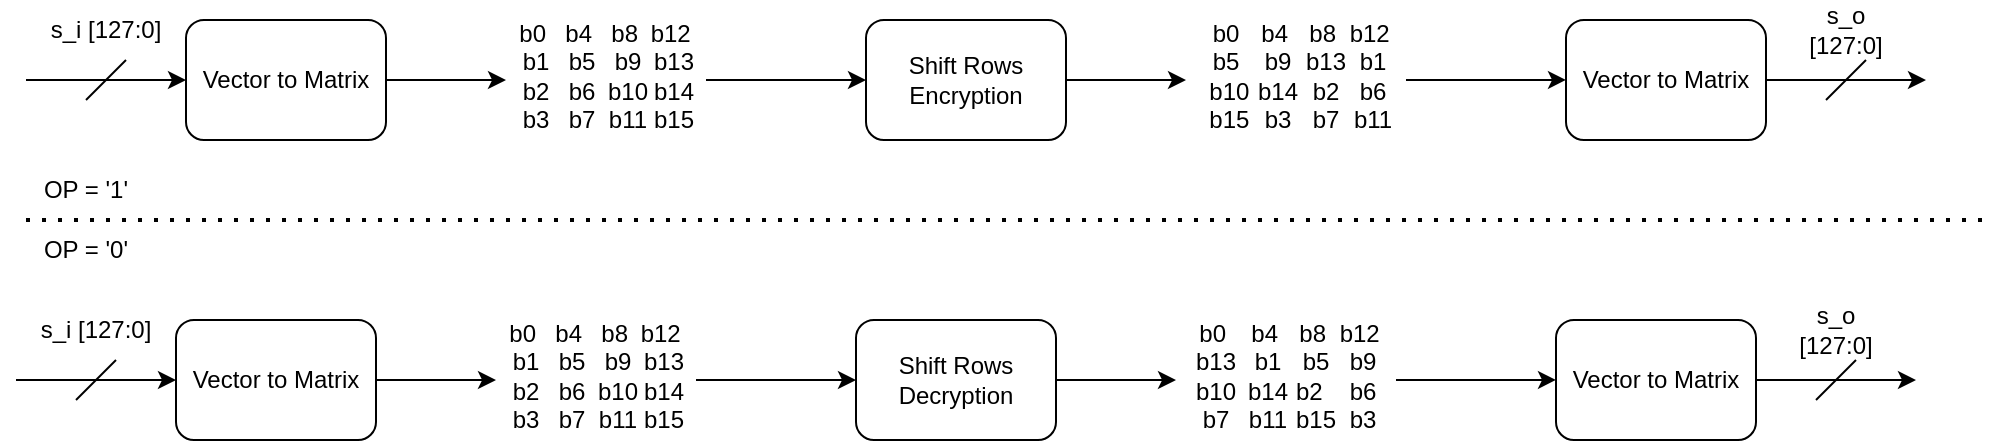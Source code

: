 <mxfile version="27.0.9" pages="10">
  <diagram name="Shift Rows" id="1MYxO4BrOfGgsB88dBRY">
    <mxGraphModel dx="1290" dy="715" grid="1" gridSize="10" guides="1" tooltips="1" connect="1" arrows="1" fold="1" page="1" pageScale="1" pageWidth="850" pageHeight="1100" math="0" shadow="0">
      <root>
        <mxCell id="0" />
        <mxCell id="1" parent="0" />
        <mxCell id="sSq1tLgLdyaSVnJrXuP--1" value="" style="endArrow=classic;html=1;rounded=0;" edge="1" parent="1">
          <mxGeometry width="50" height="50" relative="1" as="geometry">
            <mxPoint x="80" y="440" as="sourcePoint" />
            <mxPoint x="160" y="440" as="targetPoint" />
          </mxGeometry>
        </mxCell>
        <mxCell id="sSq1tLgLdyaSVnJrXuP--2" value="" style="endArrow=none;html=1;rounded=0;" edge="1" parent="1">
          <mxGeometry width="50" height="50" relative="1" as="geometry">
            <mxPoint x="110" y="450" as="sourcePoint" />
            <mxPoint x="130" y="430" as="targetPoint" />
          </mxGeometry>
        </mxCell>
        <mxCell id="sSq1tLgLdyaSVnJrXuP--3" value="s_i [127:0]" style="text;html=1;align=center;verticalAlign=middle;whiteSpace=wrap;rounded=0;" vertex="1" parent="1">
          <mxGeometry x="90" y="400" width="60" height="30" as="geometry" />
        </mxCell>
        <mxCell id="sSq1tLgLdyaSVnJrXuP--5" style="edgeStyle=orthogonalEdgeStyle;rounded=0;orthogonalLoop=1;jettySize=auto;html=1;exitX=1;exitY=0.5;exitDx=0;exitDy=0;" edge="1" parent="1" source="sSq1tLgLdyaSVnJrXuP--4">
          <mxGeometry relative="1" as="geometry">
            <mxPoint x="320" y="440.048" as="targetPoint" />
          </mxGeometry>
        </mxCell>
        <mxCell id="sSq1tLgLdyaSVnJrXuP--4" value="Vector to Matrix" style="rounded=1;whiteSpace=wrap;html=1;" vertex="1" parent="1">
          <mxGeometry x="160" y="410" width="100" height="60" as="geometry" />
        </mxCell>
        <mxCell id="sSq1tLgLdyaSVnJrXuP--6" value="b0&amp;nbsp;&lt;div&gt;b1&lt;/div&gt;&lt;div&gt;b2&lt;/div&gt;&lt;div&gt;b3&lt;/div&gt;" style="text;html=1;align=center;verticalAlign=middle;whiteSpace=wrap;rounded=0;" vertex="1" parent="1">
          <mxGeometry x="325" y="405" width="20" height="65" as="geometry" />
        </mxCell>
        <mxCell id="sSq1tLgLdyaSVnJrXuP--7" value="b4&amp;nbsp;&lt;div&gt;b5&lt;/div&gt;&lt;div&gt;b6&lt;/div&gt;&lt;div&gt;b7&lt;/div&gt;" style="text;html=1;align=center;verticalAlign=middle;whiteSpace=wrap;rounded=0;" vertex="1" parent="1">
          <mxGeometry x="348" y="405" width="20" height="65" as="geometry" />
        </mxCell>
        <mxCell id="sSq1tLgLdyaSVnJrXuP--8" value="b8&amp;nbsp;&lt;div&gt;b9&lt;/div&gt;&lt;div&gt;b10&lt;/div&gt;&lt;div&gt;b11&lt;/div&gt;" style="text;html=1;align=center;verticalAlign=middle;whiteSpace=wrap;rounded=0;" vertex="1" parent="1">
          <mxGeometry x="371" y="405" width="20" height="65" as="geometry" />
        </mxCell>
        <mxCell id="sSq1tLgLdyaSVnJrXuP--9" value="b12&amp;nbsp;&lt;div&gt;b13&lt;/div&gt;&lt;div&gt;b14&lt;/div&gt;&lt;div&gt;b15&lt;/div&gt;" style="text;html=1;align=center;verticalAlign=middle;whiteSpace=wrap;rounded=0;" vertex="1" parent="1">
          <mxGeometry x="394" y="405" width="20" height="65" as="geometry" />
        </mxCell>
        <mxCell id="sSq1tLgLdyaSVnJrXuP--10" value="" style="endArrow=classic;html=1;rounded=0;" edge="1" parent="1">
          <mxGeometry width="50" height="50" relative="1" as="geometry">
            <mxPoint x="420" y="440" as="sourcePoint" />
            <mxPoint x="500" y="440" as="targetPoint" />
          </mxGeometry>
        </mxCell>
        <mxCell id="sSq1tLgLdyaSVnJrXuP--13" style="edgeStyle=orthogonalEdgeStyle;rounded=0;orthogonalLoop=1;jettySize=auto;html=1;exitX=1;exitY=0.5;exitDx=0;exitDy=0;" edge="1" parent="1" source="sSq1tLgLdyaSVnJrXuP--14">
          <mxGeometry relative="1" as="geometry">
            <mxPoint x="660" y="440.048" as="targetPoint" />
          </mxGeometry>
        </mxCell>
        <mxCell id="sSq1tLgLdyaSVnJrXuP--14" value="Shift Rows&lt;div&gt;Encryption&lt;/div&gt;" style="rounded=1;whiteSpace=wrap;html=1;" vertex="1" parent="1">
          <mxGeometry x="500" y="410" width="100" height="60" as="geometry" />
        </mxCell>
        <mxCell id="sSq1tLgLdyaSVnJrXuP--23" value="&amp;nbsp;b0&amp;nbsp;&lt;div&gt;b5&lt;/div&gt;&lt;div&gt;&amp;nbsp;b10&lt;/div&gt;&lt;div&gt;&amp;nbsp;b15&lt;/div&gt;" style="text;html=1;align=center;verticalAlign=middle;whiteSpace=wrap;rounded=0;" vertex="1" parent="1">
          <mxGeometry x="670" y="405" width="20" height="65" as="geometry" />
        </mxCell>
        <mxCell id="sSq1tLgLdyaSVnJrXuP--24" value="b4&amp;nbsp;&lt;div&gt;b9&lt;/div&gt;&lt;div&gt;b14&lt;/div&gt;&lt;div&gt;b3&lt;/div&gt;" style="text;html=1;align=center;verticalAlign=middle;whiteSpace=wrap;rounded=0;" vertex="1" parent="1">
          <mxGeometry x="696" y="405" width="20" height="65" as="geometry" />
        </mxCell>
        <mxCell id="sSq1tLgLdyaSVnJrXuP--25" value="b8&amp;nbsp;&lt;div&gt;b13&lt;/div&gt;&lt;div&gt;b2&lt;/div&gt;&lt;div&gt;b7&lt;/div&gt;" style="text;html=1;align=center;verticalAlign=middle;whiteSpace=wrap;rounded=0;" vertex="1" parent="1">
          <mxGeometry x="720" y="405" width="20" height="65" as="geometry" />
        </mxCell>
        <mxCell id="sSq1tLgLdyaSVnJrXuP--26" value="b12&amp;nbsp;&lt;div&gt;b1&lt;/div&gt;&lt;div&gt;b6&lt;/div&gt;&lt;div&gt;b11&lt;/div&gt;" style="text;html=1;align=center;verticalAlign=middle;whiteSpace=wrap;rounded=0;" vertex="1" parent="1">
          <mxGeometry x="743" y="405" width="21" height="65" as="geometry" />
        </mxCell>
        <mxCell id="sSq1tLgLdyaSVnJrXuP--30" value="Vector to Matrix" style="rounded=1;whiteSpace=wrap;html=1;" vertex="1" parent="1">
          <mxGeometry x="850" y="410" width="100" height="60" as="geometry" />
        </mxCell>
        <mxCell id="sSq1tLgLdyaSVnJrXuP--31" value="" style="endArrow=classic;html=1;rounded=0;" edge="1" parent="1">
          <mxGeometry width="50" height="50" relative="1" as="geometry">
            <mxPoint x="950" y="440" as="sourcePoint" />
            <mxPoint x="1030" y="440" as="targetPoint" />
          </mxGeometry>
        </mxCell>
        <mxCell id="sSq1tLgLdyaSVnJrXuP--32" value="" style="endArrow=none;html=1;rounded=0;" edge="1" parent="1">
          <mxGeometry width="50" height="50" relative="1" as="geometry">
            <mxPoint x="980" y="450" as="sourcePoint" />
            <mxPoint x="1000" y="430" as="targetPoint" />
          </mxGeometry>
        </mxCell>
        <mxCell id="sSq1tLgLdyaSVnJrXuP--33" value="s_o [127:0]" style="text;html=1;align=center;verticalAlign=middle;whiteSpace=wrap;rounded=0;" vertex="1" parent="1">
          <mxGeometry x="960" y="400" width="60" height="30" as="geometry" />
        </mxCell>
        <mxCell id="sSq1tLgLdyaSVnJrXuP--34" style="edgeStyle=orthogonalEdgeStyle;rounded=0;orthogonalLoop=1;jettySize=auto;html=1;" edge="1" parent="1">
          <mxGeometry relative="1" as="geometry">
            <mxPoint x="850" y="439.968" as="targetPoint" />
            <mxPoint x="770" y="440" as="sourcePoint" />
          </mxGeometry>
        </mxCell>
        <mxCell id="sSq1tLgLdyaSVnJrXuP--35" value="" style="endArrow=classic;html=1;rounded=0;" edge="1" parent="1">
          <mxGeometry width="50" height="50" relative="1" as="geometry">
            <mxPoint x="75" y="590" as="sourcePoint" />
            <mxPoint x="155" y="590" as="targetPoint" />
          </mxGeometry>
        </mxCell>
        <mxCell id="sSq1tLgLdyaSVnJrXuP--36" value="" style="endArrow=none;html=1;rounded=0;" edge="1" parent="1">
          <mxGeometry width="50" height="50" relative="1" as="geometry">
            <mxPoint x="105" y="600" as="sourcePoint" />
            <mxPoint x="125" y="580" as="targetPoint" />
          </mxGeometry>
        </mxCell>
        <mxCell id="sSq1tLgLdyaSVnJrXuP--37" value="s_i [127:0]" style="text;html=1;align=center;verticalAlign=middle;whiteSpace=wrap;rounded=0;" vertex="1" parent="1">
          <mxGeometry x="85" y="550" width="60" height="30" as="geometry" />
        </mxCell>
        <mxCell id="sSq1tLgLdyaSVnJrXuP--38" style="edgeStyle=orthogonalEdgeStyle;rounded=0;orthogonalLoop=1;jettySize=auto;html=1;exitX=1;exitY=0.5;exitDx=0;exitDy=0;" edge="1" parent="1" source="sSq1tLgLdyaSVnJrXuP--39">
          <mxGeometry relative="1" as="geometry">
            <mxPoint x="315" y="590.048" as="targetPoint" />
          </mxGeometry>
        </mxCell>
        <mxCell id="sSq1tLgLdyaSVnJrXuP--39" value="Vector to Matrix" style="rounded=1;whiteSpace=wrap;html=1;" vertex="1" parent="1">
          <mxGeometry x="155" y="560" width="100" height="60" as="geometry" />
        </mxCell>
        <mxCell id="sSq1tLgLdyaSVnJrXuP--40" value="b0&amp;nbsp;&lt;div&gt;b1&lt;/div&gt;&lt;div&gt;b2&lt;/div&gt;&lt;div&gt;b3&lt;/div&gt;" style="text;html=1;align=center;verticalAlign=middle;whiteSpace=wrap;rounded=0;" vertex="1" parent="1">
          <mxGeometry x="320" y="555" width="20" height="65" as="geometry" />
        </mxCell>
        <mxCell id="sSq1tLgLdyaSVnJrXuP--41" value="b4&amp;nbsp;&lt;div&gt;b5&lt;/div&gt;&lt;div&gt;b6&lt;/div&gt;&lt;div&gt;b7&lt;/div&gt;" style="text;html=1;align=center;verticalAlign=middle;whiteSpace=wrap;rounded=0;" vertex="1" parent="1">
          <mxGeometry x="343" y="555" width="20" height="65" as="geometry" />
        </mxCell>
        <mxCell id="sSq1tLgLdyaSVnJrXuP--42" value="b8&amp;nbsp;&lt;div&gt;b9&lt;/div&gt;&lt;div&gt;b10&lt;/div&gt;&lt;div&gt;b11&lt;/div&gt;" style="text;html=1;align=center;verticalAlign=middle;whiteSpace=wrap;rounded=0;" vertex="1" parent="1">
          <mxGeometry x="366" y="555" width="20" height="65" as="geometry" />
        </mxCell>
        <mxCell id="sSq1tLgLdyaSVnJrXuP--43" value="b12&amp;nbsp;&lt;div&gt;b13&lt;/div&gt;&lt;div&gt;b14&lt;/div&gt;&lt;div&gt;b15&lt;/div&gt;" style="text;html=1;align=center;verticalAlign=middle;whiteSpace=wrap;rounded=0;" vertex="1" parent="1">
          <mxGeometry x="389" y="555" width="20" height="65" as="geometry" />
        </mxCell>
        <mxCell id="sSq1tLgLdyaSVnJrXuP--44" value="" style="endArrow=classic;html=1;rounded=0;" edge="1" parent="1">
          <mxGeometry width="50" height="50" relative="1" as="geometry">
            <mxPoint x="415" y="590" as="sourcePoint" />
            <mxPoint x="495" y="590" as="targetPoint" />
          </mxGeometry>
        </mxCell>
        <mxCell id="sSq1tLgLdyaSVnJrXuP--45" style="edgeStyle=orthogonalEdgeStyle;rounded=0;orthogonalLoop=1;jettySize=auto;html=1;exitX=1;exitY=0.5;exitDx=0;exitDy=0;" edge="1" parent="1" source="sSq1tLgLdyaSVnJrXuP--46">
          <mxGeometry relative="1" as="geometry">
            <mxPoint x="655" y="590.048" as="targetPoint" />
          </mxGeometry>
        </mxCell>
        <mxCell id="sSq1tLgLdyaSVnJrXuP--46" value="Shift Rows&lt;div&gt;Decryption&lt;/div&gt;" style="rounded=1;whiteSpace=wrap;html=1;" vertex="1" parent="1">
          <mxGeometry x="495" y="560" width="100" height="60" as="geometry" />
        </mxCell>
        <mxCell id="sSq1tLgLdyaSVnJrXuP--47" value="b0&amp;nbsp;&lt;div&gt;b13&lt;/div&gt;&lt;div&gt;b10&lt;/div&gt;&lt;div&gt;b7&lt;/div&gt;" style="text;html=1;align=center;verticalAlign=middle;whiteSpace=wrap;rounded=0;" vertex="1" parent="1">
          <mxGeometry x="665" y="555" width="20" height="65" as="geometry" />
        </mxCell>
        <mxCell id="sSq1tLgLdyaSVnJrXuP--48" value="b4&amp;nbsp;&lt;div&gt;b1&lt;/div&gt;&lt;div&gt;b14&lt;/div&gt;&lt;div&gt;b11&lt;/div&gt;" style="text;html=1;align=center;verticalAlign=middle;whiteSpace=wrap;rounded=0;" vertex="1" parent="1">
          <mxGeometry x="691" y="555" width="20" height="65" as="geometry" />
        </mxCell>
        <mxCell id="sSq1tLgLdyaSVnJrXuP--49" value="b8&amp;nbsp;&lt;div&gt;b5&lt;/div&gt;&lt;div&gt;&amp;nbsp;b2&amp;nbsp;&lt;span style=&quot;white-space: pre;&quot;&gt;&#x9;&lt;/span&gt;&lt;/div&gt;&lt;div&gt;b15&lt;/div&gt;" style="text;html=1;align=center;verticalAlign=middle;whiteSpace=wrap;rounded=0;" vertex="1" parent="1">
          <mxGeometry x="715" y="555" width="20" height="65" as="geometry" />
        </mxCell>
        <mxCell id="sSq1tLgLdyaSVnJrXuP--50" value="b12&amp;nbsp;&lt;div&gt;b9&lt;/div&gt;&lt;div&gt;b6&lt;/div&gt;&lt;div&gt;b3&lt;/div&gt;" style="text;html=1;align=center;verticalAlign=middle;whiteSpace=wrap;rounded=0;" vertex="1" parent="1">
          <mxGeometry x="738" y="555" width="21" height="65" as="geometry" />
        </mxCell>
        <mxCell id="sSq1tLgLdyaSVnJrXuP--51" value="Vector to Matrix" style="rounded=1;whiteSpace=wrap;html=1;" vertex="1" parent="1">
          <mxGeometry x="845" y="560" width="100" height="60" as="geometry" />
        </mxCell>
        <mxCell id="sSq1tLgLdyaSVnJrXuP--52" value="" style="endArrow=classic;html=1;rounded=0;" edge="1" parent="1">
          <mxGeometry width="50" height="50" relative="1" as="geometry">
            <mxPoint x="945" y="590" as="sourcePoint" />
            <mxPoint x="1025" y="590" as="targetPoint" />
          </mxGeometry>
        </mxCell>
        <mxCell id="sSq1tLgLdyaSVnJrXuP--53" value="" style="endArrow=none;html=1;rounded=0;" edge="1" parent="1">
          <mxGeometry width="50" height="50" relative="1" as="geometry">
            <mxPoint x="975" y="600" as="sourcePoint" />
            <mxPoint x="995" y="580" as="targetPoint" />
          </mxGeometry>
        </mxCell>
        <mxCell id="sSq1tLgLdyaSVnJrXuP--54" value="s_o [127:0]" style="text;html=1;align=center;verticalAlign=middle;whiteSpace=wrap;rounded=0;" vertex="1" parent="1">
          <mxGeometry x="955" y="550" width="60" height="30" as="geometry" />
        </mxCell>
        <mxCell id="sSq1tLgLdyaSVnJrXuP--55" style="edgeStyle=orthogonalEdgeStyle;rounded=0;orthogonalLoop=1;jettySize=auto;html=1;" edge="1" parent="1">
          <mxGeometry relative="1" as="geometry">
            <mxPoint x="845" y="589.968" as="targetPoint" />
            <mxPoint x="765" y="590" as="sourcePoint" />
          </mxGeometry>
        </mxCell>
        <mxCell id="sSq1tLgLdyaSVnJrXuP--56" value="" style="endArrow=none;dashed=1;html=1;dashPattern=1 3;strokeWidth=2;rounded=0;" edge="1" parent="1">
          <mxGeometry width="50" height="50" relative="1" as="geometry">
            <mxPoint x="80" y="510" as="sourcePoint" />
            <mxPoint x="1060" y="510" as="targetPoint" />
          </mxGeometry>
        </mxCell>
        <mxCell id="sSq1tLgLdyaSVnJrXuP--57" value="OP = &#39;1&#39;" style="text;html=1;align=center;verticalAlign=middle;whiteSpace=wrap;rounded=0;" vertex="1" parent="1">
          <mxGeometry x="80" y="480" width="60" height="30" as="geometry" />
        </mxCell>
        <mxCell id="sSq1tLgLdyaSVnJrXuP--58" value="OP = &#39;0&#39;" style="text;html=1;align=center;verticalAlign=middle;whiteSpace=wrap;rounded=0;" vertex="1" parent="1">
          <mxGeometry x="80" y="510" width="60" height="30" as="geometry" />
        </mxCell>
      </root>
    </mxGraphModel>
  </diagram>
  <diagram id="p-H3CTP2ecm1ikwTyO-B" name="Mix Columns">
    <mxGraphModel dx="1548" dy="858" grid="1" gridSize="10" guides="1" tooltips="1" connect="1" arrows="1" fold="1" page="1" pageScale="1" pageWidth="850" pageHeight="1100" math="0" shadow="0">
      <root>
        <mxCell id="0" />
        <mxCell id="1" parent="0" />
        <mxCell id="a7Jscx3KmXGuPKsT3Gq6-1" value="" style="endArrow=classic;html=1;rounded=0;" edge="1" parent="1">
          <mxGeometry width="50" height="50" relative="1" as="geometry">
            <mxPoint x="80" y="440" as="sourcePoint" />
            <mxPoint x="160" y="440" as="targetPoint" />
          </mxGeometry>
        </mxCell>
        <mxCell id="a7Jscx3KmXGuPKsT3Gq6-2" value="" style="endArrow=none;html=1;rounded=0;" edge="1" parent="1">
          <mxGeometry width="50" height="50" relative="1" as="geometry">
            <mxPoint x="110" y="450" as="sourcePoint" />
            <mxPoint x="130" y="430" as="targetPoint" />
          </mxGeometry>
        </mxCell>
        <mxCell id="a7Jscx3KmXGuPKsT3Gq6-3" value="s_i [127:0]" style="text;html=1;align=center;verticalAlign=middle;whiteSpace=wrap;rounded=0;" vertex="1" parent="1">
          <mxGeometry x="90" y="400" width="60" height="30" as="geometry" />
        </mxCell>
        <mxCell id="a7Jscx3KmXGuPKsT3Gq6-4" style="edgeStyle=orthogonalEdgeStyle;rounded=0;orthogonalLoop=1;jettySize=auto;html=1;exitX=1;exitY=0.5;exitDx=0;exitDy=0;" edge="1" parent="1" source="a7Jscx3KmXGuPKsT3Gq6-5">
          <mxGeometry relative="1" as="geometry">
            <mxPoint x="320" y="440.048" as="targetPoint" />
          </mxGeometry>
        </mxCell>
        <mxCell id="a7Jscx3KmXGuPKsT3Gq6-5" value="Vector to Matrix" style="rounded=1;whiteSpace=wrap;html=1;" vertex="1" parent="1">
          <mxGeometry x="160" y="410" width="100" height="60" as="geometry" />
        </mxCell>
        <mxCell id="a7Jscx3KmXGuPKsT3Gq6-6" value="b0&amp;nbsp;&lt;div&gt;b1&lt;/div&gt;&lt;div&gt;b2&lt;/div&gt;&lt;div&gt;b3&lt;/div&gt;" style="text;html=1;align=center;verticalAlign=middle;whiteSpace=wrap;rounded=0;" vertex="1" parent="1">
          <mxGeometry x="360" y="260" width="20" height="65" as="geometry" />
        </mxCell>
        <mxCell id="a7Jscx3KmXGuPKsT3Gq6-7" value="b4&amp;nbsp;&lt;div&gt;b5&lt;/div&gt;&lt;div&gt;b6&lt;/div&gt;&lt;div&gt;b7&lt;/div&gt;" style="text;html=1;align=center;verticalAlign=middle;whiteSpace=wrap;rounded=0;" vertex="1" parent="1">
          <mxGeometry x="360" y="335" width="20" height="65" as="geometry" />
        </mxCell>
        <mxCell id="a7Jscx3KmXGuPKsT3Gq6-8" value="b8&amp;nbsp;&lt;div&gt;b9&lt;/div&gt;&lt;div&gt;b10&lt;/div&gt;&lt;div&gt;b11&lt;/div&gt;" style="text;html=1;align=center;verticalAlign=middle;whiteSpace=wrap;rounded=0;" vertex="1" parent="1">
          <mxGeometry x="360" y="450" width="20" height="65" as="geometry" />
        </mxCell>
        <mxCell id="a7Jscx3KmXGuPKsT3Gq6-9" value="b12&amp;nbsp;&lt;div&gt;b13&lt;/div&gt;&lt;div&gt;b14&lt;/div&gt;&lt;div&gt;b15&lt;/div&gt;" style="text;html=1;align=center;verticalAlign=middle;whiteSpace=wrap;rounded=0;" vertex="1" parent="1">
          <mxGeometry x="360" y="530" width="20" height="65" as="geometry" />
        </mxCell>
        <mxCell id="a7Jscx3KmXGuPKsT3Gq6-46" value="" style="endArrow=classic;html=1;rounded=0;" edge="1" parent="1">
          <mxGeometry width="50" height="50" relative="1" as="geometry">
            <mxPoint x="320" y="440" as="sourcePoint" />
            <mxPoint x="350" y="570" as="targetPoint" />
            <Array as="points">
              <mxPoint x="320" y="570" />
            </Array>
          </mxGeometry>
        </mxCell>
        <mxCell id="a7Jscx3KmXGuPKsT3Gq6-47" value="" style="endArrow=classic;html=1;rounded=0;entryX=0;entryY=0.5;entryDx=0;entryDy=0;" edge="1" parent="1" target="a7Jscx3KmXGuPKsT3Gq6-8">
          <mxGeometry width="50" height="50" relative="1" as="geometry">
            <mxPoint x="320" y="440" as="sourcePoint" />
            <mxPoint x="420" y="380" as="targetPoint" />
            <Array as="points">
              <mxPoint x="320" y="483" />
            </Array>
          </mxGeometry>
        </mxCell>
        <mxCell id="a7Jscx3KmXGuPKsT3Gq6-48" value="" style="endArrow=classic;html=1;rounded=0;entryX=0;entryY=0.5;entryDx=0;entryDy=0;" edge="1" parent="1" target="a7Jscx3KmXGuPKsT3Gq6-6">
          <mxGeometry width="50" height="50" relative="1" as="geometry">
            <mxPoint x="320" y="440" as="sourcePoint" />
            <mxPoint x="420" y="380" as="targetPoint" />
            <Array as="points">
              <mxPoint x="320" y="293" />
            </Array>
          </mxGeometry>
        </mxCell>
        <mxCell id="a7Jscx3KmXGuPKsT3Gq6-49" value="" style="endArrow=classic;html=1;rounded=0;entryX=0;entryY=0.5;entryDx=0;entryDy=0;" edge="1" parent="1" target="a7Jscx3KmXGuPKsT3Gq6-7">
          <mxGeometry width="50" height="50" relative="1" as="geometry">
            <mxPoint x="320" y="440" as="sourcePoint" />
            <mxPoint x="420" y="380" as="targetPoint" />
            <Array as="points">
              <mxPoint x="320" y="368" />
            </Array>
          </mxGeometry>
        </mxCell>
        <mxCell id="a7Jscx3KmXGuPKsT3Gq6-51" value="" style="endArrow=classic;html=1;rounded=0;exitX=1;exitY=0.5;exitDx=0;exitDy=0;" edge="1" parent="1" source="a7Jscx3KmXGuPKsT3Gq6-6">
          <mxGeometry width="50" height="50" relative="1" as="geometry">
            <mxPoint x="370" y="430" as="sourcePoint" />
            <mxPoint x="440" y="293" as="targetPoint" />
          </mxGeometry>
        </mxCell>
        <mxCell id="a7Jscx3KmXGuPKsT3Gq6-52" value="Matrix Vector Multipacation" style="rounded=1;whiteSpace=wrap;html=1;" vertex="1" parent="1">
          <mxGeometry x="440" y="262.5" width="120" height="60" as="geometry" />
        </mxCell>
        <mxCell id="a7Jscx3KmXGuPKsT3Gq6-53" value="" style="endArrow=classic;html=1;rounded=0;exitX=1;exitY=0.5;exitDx=0;exitDy=0;" edge="1" parent="1">
          <mxGeometry width="50" height="50" relative="1" as="geometry">
            <mxPoint x="380" y="365.5" as="sourcePoint" />
            <mxPoint x="440" y="365.5" as="targetPoint" />
          </mxGeometry>
        </mxCell>
        <mxCell id="a7Jscx3KmXGuPKsT3Gq6-61" style="edgeStyle=orthogonalEdgeStyle;rounded=0;orthogonalLoop=1;jettySize=auto;html=1;exitX=1;exitY=0.5;exitDx=0;exitDy=0;" edge="1" parent="1" source="a7Jscx3KmXGuPKsT3Gq6-54">
          <mxGeometry relative="1" as="geometry">
            <mxPoint x="680" y="440" as="targetPoint" />
            <Array as="points">
              <mxPoint x="560" y="420" />
              <mxPoint x="680" y="420" />
            </Array>
          </mxGeometry>
        </mxCell>
        <mxCell id="a7Jscx3KmXGuPKsT3Gq6-54" value="Matrix Vector Multipacation" style="rounded=1;whiteSpace=wrap;html=1;" vertex="1" parent="1">
          <mxGeometry x="440" y="335" width="120" height="60" as="geometry" />
        </mxCell>
        <mxCell id="a7Jscx3KmXGuPKsT3Gq6-55" value="" style="endArrow=classic;html=1;rounded=0;exitX=1;exitY=0.5;exitDx=0;exitDy=0;" edge="1" parent="1">
          <mxGeometry width="50" height="50" relative="1" as="geometry">
            <mxPoint x="382" y="483.5" as="sourcePoint" />
            <mxPoint x="442" y="483.5" as="targetPoint" />
          </mxGeometry>
        </mxCell>
        <mxCell id="a7Jscx3KmXGuPKsT3Gq6-62" style="edgeStyle=orthogonalEdgeStyle;rounded=0;orthogonalLoop=1;jettySize=auto;html=1;exitX=1;exitY=0.5;exitDx=0;exitDy=0;" edge="1" parent="1" source="a7Jscx3KmXGuPKsT3Gq6-56">
          <mxGeometry relative="1" as="geometry">
            <mxPoint x="680" y="440" as="targetPoint" />
            <Array as="points">
              <mxPoint x="562" y="440" />
            </Array>
          </mxGeometry>
        </mxCell>
        <mxCell id="a7Jscx3KmXGuPKsT3Gq6-56" value="Matrix Vector Multipacation" style="rounded=1;whiteSpace=wrap;html=1;" vertex="1" parent="1">
          <mxGeometry x="442" y="453" width="120" height="60" as="geometry" />
        </mxCell>
        <mxCell id="a7Jscx3KmXGuPKsT3Gq6-57" value="" style="endArrow=classic;html=1;rounded=0;exitX=1;exitY=0.5;exitDx=0;exitDy=0;" edge="1" parent="1">
          <mxGeometry width="50" height="50" relative="1" as="geometry">
            <mxPoint x="382" y="570.5" as="sourcePoint" />
            <mxPoint x="442" y="570.5" as="targetPoint" />
          </mxGeometry>
        </mxCell>
        <mxCell id="a7Jscx3KmXGuPKsT3Gq6-63" style="edgeStyle=orthogonalEdgeStyle;rounded=0;orthogonalLoop=1;jettySize=auto;html=1;exitX=1;exitY=0.5;exitDx=0;exitDy=0;" edge="1" parent="1" source="a7Jscx3KmXGuPKsT3Gq6-58">
          <mxGeometry relative="1" as="geometry">
            <mxPoint x="680" y="440" as="targetPoint" />
          </mxGeometry>
        </mxCell>
        <mxCell id="a7Jscx3KmXGuPKsT3Gq6-58" value="Matrix Vector Multipacation" style="rounded=1;whiteSpace=wrap;html=1;" vertex="1" parent="1">
          <mxGeometry x="442" y="540" width="120" height="60" as="geometry" />
        </mxCell>
        <mxCell id="a7Jscx3KmXGuPKsT3Gq6-59" value="" style="endArrow=classic;html=1;rounded=0;exitX=1;exitY=0.5;exitDx=0;exitDy=0;" edge="1" parent="1" source="a7Jscx3KmXGuPKsT3Gq6-52">
          <mxGeometry width="50" height="50" relative="1" as="geometry">
            <mxPoint x="510" y="450" as="sourcePoint" />
            <mxPoint x="680" y="440" as="targetPoint" />
            <Array as="points">
              <mxPoint x="680" y="293" />
            </Array>
          </mxGeometry>
        </mxCell>
        <mxCell id="a7Jscx3KmXGuPKsT3Gq6-64" value="" style="endArrow=classic;html=1;rounded=0;" edge="1" parent="1">
          <mxGeometry width="50" height="50" relative="1" as="geometry">
            <mxPoint x="680" y="440" as="sourcePoint" />
            <mxPoint x="780" y="440" as="targetPoint" />
          </mxGeometry>
        </mxCell>
        <mxCell id="a7Jscx3KmXGuPKsT3Gq6-65" value="s_o [127:0]" style="text;html=1;align=center;verticalAlign=middle;whiteSpace=wrap;rounded=0;" vertex="1" parent="1">
          <mxGeometry x="700" y="400" width="60" height="30" as="geometry" />
        </mxCell>
        <mxCell id="a7Jscx3KmXGuPKsT3Gq6-66" value="" style="endArrow=none;html=1;rounded=0;" edge="1" parent="1">
          <mxGeometry width="50" height="50" relative="1" as="geometry">
            <mxPoint x="720" y="453" as="sourcePoint" />
            <mxPoint x="740" y="433" as="targetPoint" />
          </mxGeometry>
        </mxCell>
        <mxCell id="a7Jscx3KmXGuPKsT3Gq6-67" value="" style="endArrow=none;dashed=1;html=1;dashPattern=1 3;strokeWidth=2;rounded=0;" edge="1" parent="1">
          <mxGeometry width="50" height="50" relative="1" as="geometry">
            <mxPoint x="40" y="680" as="sourcePoint" />
            <mxPoint x="840" y="680" as="targetPoint" />
          </mxGeometry>
        </mxCell>
        <mxCell id="a7Jscx3KmXGuPKsT3Gq6-68" value="&lt;span style=&quot;color: rgb(255, 255, 255); font-family: Helvetica; font-size: 12px; font-style: normal; font-variant-ligatures: normal; font-variant-caps: normal; font-weight: 400; letter-spacing: normal; orphans: 2; text-align: center; text-indent: 0px; text-transform: none; widows: 2; word-spacing: 0px; -webkit-text-stroke-width: 0px; white-space: normal; background-color: rgb(27, 29, 30); float: none; display: inline !important;&quot;&gt;Matrix Vector Multipacation&lt;/span&gt;" style="text;whiteSpace=wrap;html=1;fontStyle=4" vertex="1" parent="1">
          <mxGeometry x="370" y="700" width="150" height="20" as="geometry" />
        </mxCell>
        <mxCell id="a7Jscx3KmXGuPKsT3Gq6-69" value="b0&amp;nbsp;&lt;div&gt;b1&lt;/div&gt;&lt;div&gt;b2&lt;/div&gt;&lt;div&gt;b3&lt;/div&gt;" style="text;html=1;align=center;verticalAlign=middle;whiteSpace=wrap;rounded=0;" vertex="1" parent="1">
          <mxGeometry x="313.8" y="746" width="20" height="65" as="geometry" />
        </mxCell>
        <mxCell id="a7Jscx3KmXGuPKsT3Gq6-70" value="" style="endArrow=none;html=1;rounded=0;" edge="1" parent="1">
          <mxGeometry width="50" height="50" relative="1" as="geometry">
            <mxPoint x="254.8" y="808" as="sourcePoint" />
            <mxPoint x="254.8" y="748" as="targetPoint" />
          </mxGeometry>
        </mxCell>
        <mxCell id="a7Jscx3KmXGuPKsT3Gq6-71" value="" style="endArrow=none;html=1;rounded=0;" edge="1" parent="1">
          <mxGeometry width="50" height="50" relative="1" as="geometry">
            <mxPoint x="301.8" y="807.5" as="sourcePoint" />
            <mxPoint x="301.8" y="747.5" as="targetPoint" />
          </mxGeometry>
        </mxCell>
        <mxCell id="a7Jscx3KmXGuPKsT3Gq6-72" value="" style="endArrow=none;html=1;rounded=0;" edge="1" parent="1">
          <mxGeometry width="50" height="50" relative="1" as="geometry">
            <mxPoint x="309.4" y="808" as="sourcePoint" />
            <mxPoint x="309.4" y="748" as="targetPoint" />
          </mxGeometry>
        </mxCell>
        <mxCell id="a7Jscx3KmXGuPKsT3Gq6-73" value="" style="endArrow=none;html=1;rounded=0;" edge="1" parent="1">
          <mxGeometry width="50" height="50" relative="1" as="geometry">
            <mxPoint x="334.8" y="807" as="sourcePoint" />
            <mxPoint x="334.8" y="747" as="targetPoint" />
          </mxGeometry>
        </mxCell>
        <mxCell id="a7Jscx3KmXGuPKsT3Gq6-74" value="2 3 1 1" style="text;html=1;align=center;verticalAlign=middle;whiteSpace=wrap;rounded=0;" vertex="1" parent="1">
          <mxGeometry x="248.8" y="740" width="60" height="30" as="geometry" />
        </mxCell>
        <mxCell id="a7Jscx3KmXGuPKsT3Gq6-75" value="1 2 3 1" style="text;html=1;align=center;verticalAlign=middle;whiteSpace=wrap;rounded=0;" vertex="1" parent="1">
          <mxGeometry x="248.8" y="754" width="60" height="30" as="geometry" />
        </mxCell>
        <mxCell id="a7Jscx3KmXGuPKsT3Gq6-76" value="1 1 2 3" style="text;html=1;align=center;verticalAlign=middle;whiteSpace=wrap;rounded=0;" vertex="1" parent="1">
          <mxGeometry x="248.8" y="770" width="60" height="30" as="geometry" />
        </mxCell>
        <mxCell id="a7Jscx3KmXGuPKsT3Gq6-77" value="3 1 1 2" style="text;html=1;align=center;verticalAlign=middle;whiteSpace=wrap;rounded=0;" vertex="1" parent="1">
          <mxGeometry x="248.8" y="786" width="60" height="30" as="geometry" />
        </mxCell>
        <mxCell id="a7Jscx3KmXGuPKsT3Gq6-78" value="d0&amp;nbsp;&lt;div&gt;d1&lt;/div&gt;&lt;div&gt;d2&lt;/div&gt;&lt;div&gt;d3&lt;/div&gt;" style="text;html=1;align=center;verticalAlign=middle;whiteSpace=wrap;rounded=0;" vertex="1" parent="1">
          <mxGeometry x="204.4" y="746" width="20" height="65" as="geometry" />
        </mxCell>
        <mxCell id="a7Jscx3KmXGuPKsT3Gq6-79" value="" style="endArrow=none;html=1;rounded=0;" edge="1" parent="1">
          <mxGeometry width="50" height="50" relative="1" as="geometry">
            <mxPoint x="200.0" y="808" as="sourcePoint" />
            <mxPoint x="200.0" y="748" as="targetPoint" />
          </mxGeometry>
        </mxCell>
        <mxCell id="a7Jscx3KmXGuPKsT3Gq6-80" value="" style="endArrow=none;html=1;rounded=0;" edge="1" parent="1">
          <mxGeometry width="50" height="50" relative="1" as="geometry">
            <mxPoint x="225.4" y="807" as="sourcePoint" />
            <mxPoint x="225.4" y="747" as="targetPoint" />
          </mxGeometry>
        </mxCell>
        <mxCell id="a7Jscx3KmXGuPKsT3Gq6-81" value="=" style="text;html=1;align=center;verticalAlign=middle;whiteSpace=wrap;rounded=0;" vertex="1" parent="1">
          <mxGeometry x="225.8" y="766" width="30" height="20" as="geometry" />
        </mxCell>
        <mxCell id="a7Jscx3KmXGuPKsT3Gq6-82" value="b0&amp;nbsp;&lt;div&gt;b1&lt;/div&gt;&lt;div&gt;b2&lt;/div&gt;&lt;div&gt;b3&lt;/div&gt;" style="text;html=1;align=center;verticalAlign=middle;whiteSpace=wrap;rounded=0;" vertex="1" parent="1">
          <mxGeometry x="761.8" y="746.5" width="20" height="65" as="geometry" />
        </mxCell>
        <mxCell id="a7Jscx3KmXGuPKsT3Gq6-83" value="" style="endArrow=none;html=1;rounded=0;" edge="1" parent="1">
          <mxGeometry width="50" height="50" relative="1" as="geometry">
            <mxPoint x="688.8" y="808.5" as="sourcePoint" />
            <mxPoint x="688.8" y="748.5" as="targetPoint" />
          </mxGeometry>
        </mxCell>
        <mxCell id="a7Jscx3KmXGuPKsT3Gq6-84" value="" style="endArrow=none;html=1;rounded=0;" edge="1" parent="1">
          <mxGeometry width="50" height="50" relative="1" as="geometry">
            <mxPoint x="748.8" y="808.5" as="sourcePoint" />
            <mxPoint x="748.8" y="748.5" as="targetPoint" />
          </mxGeometry>
        </mxCell>
        <mxCell id="a7Jscx3KmXGuPKsT3Gq6-85" value="" style="endArrow=none;html=1;rounded=0;" edge="1" parent="1">
          <mxGeometry width="50" height="50" relative="1" as="geometry">
            <mxPoint x="757.4" y="808.5" as="sourcePoint" />
            <mxPoint x="757.4" y="748.5" as="targetPoint" />
          </mxGeometry>
        </mxCell>
        <mxCell id="a7Jscx3KmXGuPKsT3Gq6-86" value="" style="endArrow=none;html=1;rounded=0;" edge="1" parent="1">
          <mxGeometry width="50" height="50" relative="1" as="geometry">
            <mxPoint x="782.8" y="807.5" as="sourcePoint" />
            <mxPoint x="782.8" y="747.5" as="targetPoint" />
          </mxGeometry>
        </mxCell>
        <mxCell id="a7Jscx3KmXGuPKsT3Gq6-87" value="14 11 13 9" style="text;html=1;align=center;verticalAlign=middle;whiteSpace=wrap;rounded=0;" vertex="1" parent="1">
          <mxGeometry x="686.6" y="754" width="61.2" height="9.5" as="geometry" />
        </mxCell>
        <mxCell id="a7Jscx3KmXGuPKsT3Gq6-91" value="d0&amp;nbsp;&lt;div&gt;d1&lt;/div&gt;&lt;div&gt;d2&lt;/div&gt;&lt;div&gt;d3&lt;/div&gt;" style="text;html=1;align=center;verticalAlign=middle;whiteSpace=wrap;rounded=0;" vertex="1" parent="1">
          <mxGeometry x="644.4" y="746.5" width="20" height="65" as="geometry" />
        </mxCell>
        <mxCell id="a7Jscx3KmXGuPKsT3Gq6-92" value="" style="endArrow=none;html=1;rounded=0;" edge="1" parent="1">
          <mxGeometry width="50" height="50" relative="1" as="geometry">
            <mxPoint x="640" y="808.5" as="sourcePoint" />
            <mxPoint x="640" y="748.5" as="targetPoint" />
          </mxGeometry>
        </mxCell>
        <mxCell id="a7Jscx3KmXGuPKsT3Gq6-93" value="" style="endArrow=none;html=1;rounded=0;" edge="1" parent="1">
          <mxGeometry width="50" height="50" relative="1" as="geometry">
            <mxPoint x="665.4" y="807.5" as="sourcePoint" />
            <mxPoint x="665.4" y="747.5" as="targetPoint" />
          </mxGeometry>
        </mxCell>
        <mxCell id="a7Jscx3KmXGuPKsT3Gq6-94" value="=" style="text;html=1;align=center;verticalAlign=middle;whiteSpace=wrap;rounded=0;" vertex="1" parent="1">
          <mxGeometry x="669" y="773" width="15.6" height="10" as="geometry" />
        </mxCell>
        <mxCell id="a7Jscx3KmXGuPKsT3Gq6-97" value="" style="verticalLabelPosition=bottom;shadow=0;dashed=0;align=center;html=1;verticalAlign=top;shape=mxgraph.electrical.logic_gates.logic_gate;operation=xor;" vertex="1" parent="1">
          <mxGeometry x="110" y="841" width="40" height="38" as="geometry" />
        </mxCell>
        <mxCell id="a7Jscx3KmXGuPKsT3Gq6-103" style="edgeStyle=orthogonalEdgeStyle;rounded=0;orthogonalLoop=1;jettySize=auto;html=1;exitX=1;exitY=0.5;exitDx=0;exitDy=0;exitPerimeter=0;entryX=0;entryY=0.75;entryDx=0;entryDy=0;entryPerimeter=0;" edge="1" parent="1" source="a7Jscx3KmXGuPKsT3Gq6-98" target="a7Jscx3KmXGuPKsT3Gq6-99">
          <mxGeometry relative="1" as="geometry">
            <mxPoint x="160" y="905.065" as="targetPoint" />
            <Array as="points">
              <mxPoint x="150" y="900" />
            </Array>
          </mxGeometry>
        </mxCell>
        <mxCell id="a7Jscx3KmXGuPKsT3Gq6-98" value="" style="verticalLabelPosition=bottom;shadow=0;dashed=0;align=center;html=1;verticalAlign=top;shape=mxgraph.electrical.logic_gates.logic_gate;operation=xor;" vertex="1" parent="1">
          <mxGeometry x="110" y="895" width="40" height="30" as="geometry" />
        </mxCell>
        <mxCell id="a7Jscx3KmXGuPKsT3Gq6-99" value="" style="verticalLabelPosition=bottom;shadow=0;dashed=0;align=center;html=1;verticalAlign=top;shape=mxgraph.electrical.logic_gates.logic_gate;operation=xor;" vertex="1" parent="1">
          <mxGeometry x="170" y="870" width="40" height="40" as="geometry" />
        </mxCell>
        <mxCell id="a7Jscx3KmXGuPKsT3Gq6-102" style="edgeStyle=orthogonalEdgeStyle;rounded=0;orthogonalLoop=1;jettySize=auto;html=1;entryX=0;entryY=0.25;entryDx=0;entryDy=0;entryPerimeter=0;exitX=1;exitY=0.5;exitDx=0;exitDy=0;exitPerimeter=0;" edge="1" parent="1" source="a7Jscx3KmXGuPKsT3Gq6-97" target="a7Jscx3KmXGuPKsT3Gq6-99">
          <mxGeometry relative="1" as="geometry">
            <Array as="points">
              <mxPoint x="150" y="880" />
            </Array>
          </mxGeometry>
        </mxCell>
        <mxCell id="a7Jscx3KmXGuPKsT3Gq6-104" value="gfmul2" style="rounded=1;whiteSpace=wrap;html=1;" vertex="1" parent="1">
          <mxGeometry x="50" y="840" width="40" height="20" as="geometry" />
        </mxCell>
        <mxCell id="a7Jscx3KmXGuPKsT3Gq6-106" style="edgeStyle=orthogonalEdgeStyle;rounded=0;orthogonalLoop=1;jettySize=auto;html=1;exitX=1;exitY=0.5;exitDx=0;exitDy=0;entryX=0;entryY=0.25;entryDx=0;entryDy=0;entryPerimeter=0;" edge="1" parent="1" source="a7Jscx3KmXGuPKsT3Gq6-104" target="a7Jscx3KmXGuPKsT3Gq6-97">
          <mxGeometry relative="1" as="geometry" />
        </mxCell>
        <mxCell id="a7Jscx3KmXGuPKsT3Gq6-107" value="gfmul3" style="rounded=1;whiteSpace=wrap;html=1;" vertex="1" parent="1">
          <mxGeometry x="50" y="860" width="40" height="20" as="geometry" />
        </mxCell>
        <mxCell id="a7Jscx3KmXGuPKsT3Gq6-109" value="" style="endArrow=classic;html=1;rounded=0;" edge="1" parent="1">
          <mxGeometry width="50" height="50" relative="1" as="geometry">
            <mxPoint x="90" y="870" as="sourcePoint" />
            <mxPoint x="110" y="870" as="targetPoint" />
          </mxGeometry>
        </mxCell>
        <mxCell id="a7Jscx3KmXGuPKsT3Gq6-111" value="" style="endArrow=classic;html=1;rounded=0;" edge="1" parent="1">
          <mxGeometry width="50" height="50" relative="1" as="geometry">
            <mxPoint x="90" y="902" as="sourcePoint" />
            <mxPoint x="110" y="902" as="targetPoint" />
          </mxGeometry>
        </mxCell>
        <mxCell id="a7Jscx3KmXGuPKsT3Gq6-112" value="" style="endArrow=classic;html=1;rounded=0;" edge="1" parent="1">
          <mxGeometry width="50" height="50" relative="1" as="geometry">
            <mxPoint x="90" y="902" as="sourcePoint" />
            <mxPoint x="110" y="902" as="targetPoint" />
          </mxGeometry>
        </mxCell>
        <mxCell id="a7Jscx3KmXGuPKsT3Gq6-113" value="" style="endArrow=classic;html=1;rounded=0;" edge="1" parent="1">
          <mxGeometry width="50" height="50" relative="1" as="geometry">
            <mxPoint x="90" y="918" as="sourcePoint" />
            <mxPoint x="110" y="918" as="targetPoint" />
          </mxGeometry>
        </mxCell>
        <mxCell id="a7Jscx3KmXGuPKsT3Gq6-114" value="" style="endArrow=classic;html=1;rounded=0;" edge="1" parent="1">
          <mxGeometry width="50" height="50" relative="1" as="geometry">
            <mxPoint x="30" y="870" as="sourcePoint" />
            <mxPoint x="50" y="870" as="targetPoint" />
          </mxGeometry>
        </mxCell>
        <mxCell id="a7Jscx3KmXGuPKsT3Gq6-115" value="" style="endArrow=classic;html=1;rounded=0;" edge="1" parent="1">
          <mxGeometry width="50" height="50" relative="1" as="geometry">
            <mxPoint x="30" y="849.93" as="sourcePoint" />
            <mxPoint x="50" y="849.93" as="targetPoint" />
          </mxGeometry>
        </mxCell>
        <mxCell id="a7Jscx3KmXGuPKsT3Gq6-116" value="b0" style="text;html=1;align=center;verticalAlign=middle;whiteSpace=wrap;rounded=0;" vertex="1" parent="1">
          <mxGeometry x="10" y="841" width="20" height="20" as="geometry" />
        </mxCell>
        <mxCell id="a7Jscx3KmXGuPKsT3Gq6-117" value="b1" style="text;html=1;align=center;verticalAlign=middle;whiteSpace=wrap;rounded=0;" vertex="1" parent="1">
          <mxGeometry x="10" y="859" width="20" height="20" as="geometry" />
        </mxCell>
        <mxCell id="a7Jscx3KmXGuPKsT3Gq6-118" value="b2" style="text;html=1;align=center;verticalAlign=middle;whiteSpace=wrap;rounded=0;" vertex="1" parent="1">
          <mxGeometry x="70" y="890" width="20" height="20" as="geometry" />
        </mxCell>
        <mxCell id="a7Jscx3KmXGuPKsT3Gq6-119" value="b3" style="text;html=1;align=center;verticalAlign=middle;whiteSpace=wrap;rounded=0;" vertex="1" parent="1">
          <mxGeometry x="70" y="905" width="20" height="20" as="geometry" />
        </mxCell>
        <mxCell id="a7Jscx3KmXGuPKsT3Gq6-120" value="d0" style="text;html=1;align=center;verticalAlign=middle;whiteSpace=wrap;rounded=0;" vertex="1" parent="1">
          <mxGeometry x="210" y="880" width="20" height="20" as="geometry" />
        </mxCell>
        <mxCell id="a7Jscx3KmXGuPKsT3Gq6-121" value="" style="verticalLabelPosition=bottom;shadow=0;dashed=0;align=center;html=1;verticalAlign=top;shape=mxgraph.electrical.logic_gates.logic_gate;operation=xor;" vertex="1" parent="1">
          <mxGeometry x="110" y="951" width="40" height="38" as="geometry" />
        </mxCell>
        <mxCell id="a7Jscx3KmXGuPKsT3Gq6-122" style="edgeStyle=orthogonalEdgeStyle;rounded=0;orthogonalLoop=1;jettySize=auto;html=1;exitX=1;exitY=0.5;exitDx=0;exitDy=0;exitPerimeter=0;entryX=0;entryY=0.75;entryDx=0;entryDy=0;entryPerimeter=0;" edge="1" parent="1" source="a7Jscx3KmXGuPKsT3Gq6-123" target="a7Jscx3KmXGuPKsT3Gq6-124">
          <mxGeometry relative="1" as="geometry">
            <mxPoint x="160" y="1015.065" as="targetPoint" />
            <Array as="points">
              <mxPoint x="150" y="1010" />
            </Array>
          </mxGeometry>
        </mxCell>
        <mxCell id="a7Jscx3KmXGuPKsT3Gq6-123" value="" style="verticalLabelPosition=bottom;shadow=0;dashed=0;align=center;html=1;verticalAlign=top;shape=mxgraph.electrical.logic_gates.logic_gate;operation=xor;" vertex="1" parent="1">
          <mxGeometry x="110" y="1005" width="40" height="30" as="geometry" />
        </mxCell>
        <mxCell id="a7Jscx3KmXGuPKsT3Gq6-124" value="" style="verticalLabelPosition=bottom;shadow=0;dashed=0;align=center;html=1;verticalAlign=top;shape=mxgraph.electrical.logic_gates.logic_gate;operation=xor;" vertex="1" parent="1">
          <mxGeometry x="170" y="980" width="40" height="40" as="geometry" />
        </mxCell>
        <mxCell id="a7Jscx3KmXGuPKsT3Gq6-125" style="edgeStyle=orthogonalEdgeStyle;rounded=0;orthogonalLoop=1;jettySize=auto;html=1;entryX=0;entryY=0.25;entryDx=0;entryDy=0;entryPerimeter=0;exitX=1;exitY=0.5;exitDx=0;exitDy=0;exitPerimeter=0;" edge="1" parent="1" source="a7Jscx3KmXGuPKsT3Gq6-121" target="a7Jscx3KmXGuPKsT3Gq6-124">
          <mxGeometry relative="1" as="geometry">
            <Array as="points">
              <mxPoint x="150" y="990" />
            </Array>
          </mxGeometry>
        </mxCell>
        <mxCell id="a7Jscx3KmXGuPKsT3Gq6-126" value="gfmul2" style="rounded=1;whiteSpace=wrap;html=1;" vertex="1" parent="1">
          <mxGeometry x="50" y="970" width="40" height="20" as="geometry" />
        </mxCell>
        <mxCell id="a7Jscx3KmXGuPKsT3Gq6-127" style="edgeStyle=orthogonalEdgeStyle;rounded=0;orthogonalLoop=1;jettySize=auto;html=1;entryX=0;entryY=0.25;entryDx=0;entryDy=0;entryPerimeter=0;" edge="1" parent="1" target="a7Jscx3KmXGuPKsT3Gq6-121">
          <mxGeometry relative="1" as="geometry">
            <mxPoint x="90" y="960" as="sourcePoint" />
          </mxGeometry>
        </mxCell>
        <mxCell id="a7Jscx3KmXGuPKsT3Gq6-128" value="gfmul3" style="rounded=1;whiteSpace=wrap;html=1;" vertex="1" parent="1">
          <mxGeometry x="50" y="1002" width="40" height="20" as="geometry" />
        </mxCell>
        <mxCell id="a7Jscx3KmXGuPKsT3Gq6-129" value="" style="endArrow=classic;html=1;rounded=0;" edge="1" parent="1">
          <mxGeometry width="50" height="50" relative="1" as="geometry">
            <mxPoint x="90" y="980" as="sourcePoint" />
            <mxPoint x="110" y="980" as="targetPoint" />
          </mxGeometry>
        </mxCell>
        <mxCell id="a7Jscx3KmXGuPKsT3Gq6-130" value="" style="endArrow=classic;html=1;rounded=0;" edge="1" parent="1">
          <mxGeometry width="50" height="50" relative="1" as="geometry">
            <mxPoint x="90" y="1012" as="sourcePoint" />
            <mxPoint x="110" y="1012" as="targetPoint" />
          </mxGeometry>
        </mxCell>
        <mxCell id="a7Jscx3KmXGuPKsT3Gq6-131" value="" style="endArrow=classic;html=1;rounded=0;" edge="1" parent="1">
          <mxGeometry width="50" height="50" relative="1" as="geometry">
            <mxPoint x="90" y="1012" as="sourcePoint" />
            <mxPoint x="110" y="1012" as="targetPoint" />
          </mxGeometry>
        </mxCell>
        <mxCell id="a7Jscx3KmXGuPKsT3Gq6-132" value="" style="endArrow=classic;html=1;rounded=0;" edge="1" parent="1">
          <mxGeometry width="50" height="50" relative="1" as="geometry">
            <mxPoint x="90" y="1028" as="sourcePoint" />
            <mxPoint x="110" y="1028" as="targetPoint" />
          </mxGeometry>
        </mxCell>
        <mxCell id="a7Jscx3KmXGuPKsT3Gq6-133" value="" style="endArrow=classic;html=1;rounded=0;" edge="1" parent="1">
          <mxGeometry width="50" height="50" relative="1" as="geometry">
            <mxPoint x="30" y="980" as="sourcePoint" />
            <mxPoint x="50" y="980" as="targetPoint" />
          </mxGeometry>
        </mxCell>
        <mxCell id="a7Jscx3KmXGuPKsT3Gq6-135" value="b0" style="text;html=1;align=center;verticalAlign=middle;whiteSpace=wrap;rounded=0;" vertex="1" parent="1">
          <mxGeometry x="70" y="949" width="20" height="20" as="geometry" />
        </mxCell>
        <mxCell id="a7Jscx3KmXGuPKsT3Gq6-136" value="b1" style="text;html=1;align=center;verticalAlign=middle;whiteSpace=wrap;rounded=0;" vertex="1" parent="1">
          <mxGeometry x="10" y="969" width="20" height="20" as="geometry" />
        </mxCell>
        <mxCell id="a7Jscx3KmXGuPKsT3Gq6-137" value="b2" style="text;html=1;align=center;verticalAlign=middle;whiteSpace=wrap;rounded=0;" vertex="1" parent="1">
          <mxGeometry x="10" y="1000" width="20" height="20" as="geometry" />
        </mxCell>
        <mxCell id="a7Jscx3KmXGuPKsT3Gq6-138" value="b3" style="text;html=1;align=center;verticalAlign=middle;whiteSpace=wrap;rounded=0;" vertex="1" parent="1">
          <mxGeometry x="70" y="1020" width="20" height="20" as="geometry" />
        </mxCell>
        <mxCell id="a7Jscx3KmXGuPKsT3Gq6-139" value="d1" style="text;html=1;align=center;verticalAlign=middle;whiteSpace=wrap;rounded=0;" vertex="1" parent="1">
          <mxGeometry x="210" y="990" width="20" height="20" as="geometry" />
        </mxCell>
        <mxCell id="a7Jscx3KmXGuPKsT3Gq6-140" value="" style="verticalLabelPosition=bottom;shadow=0;dashed=0;align=center;html=1;verticalAlign=top;shape=mxgraph.electrical.logic_gates.logic_gate;operation=xor;" vertex="1" parent="1">
          <mxGeometry x="370" y="841" width="40" height="38" as="geometry" />
        </mxCell>
        <mxCell id="a7Jscx3KmXGuPKsT3Gq6-141" style="edgeStyle=orthogonalEdgeStyle;rounded=0;orthogonalLoop=1;jettySize=auto;html=1;exitX=1;exitY=0.5;exitDx=0;exitDy=0;exitPerimeter=0;entryX=0;entryY=0.75;entryDx=0;entryDy=0;entryPerimeter=0;" edge="1" parent="1" source="a7Jscx3KmXGuPKsT3Gq6-142" target="a7Jscx3KmXGuPKsT3Gq6-143">
          <mxGeometry relative="1" as="geometry">
            <mxPoint x="420" y="905.065" as="targetPoint" />
            <Array as="points">
              <mxPoint x="410" y="900" />
            </Array>
          </mxGeometry>
        </mxCell>
        <mxCell id="a7Jscx3KmXGuPKsT3Gq6-142" value="" style="verticalLabelPosition=bottom;shadow=0;dashed=0;align=center;html=1;verticalAlign=top;shape=mxgraph.electrical.logic_gates.logic_gate;operation=xor;" vertex="1" parent="1">
          <mxGeometry x="370" y="890" width="40" height="35" as="geometry" />
        </mxCell>
        <mxCell id="a7Jscx3KmXGuPKsT3Gq6-143" value="" style="verticalLabelPosition=bottom;shadow=0;dashed=0;align=center;html=1;verticalAlign=top;shape=mxgraph.electrical.logic_gates.logic_gate;operation=xor;" vertex="1" parent="1">
          <mxGeometry x="430" y="870" width="40" height="40" as="geometry" />
        </mxCell>
        <mxCell id="a7Jscx3KmXGuPKsT3Gq6-144" style="edgeStyle=orthogonalEdgeStyle;rounded=0;orthogonalLoop=1;jettySize=auto;html=1;entryX=0;entryY=0.25;entryDx=0;entryDy=0;entryPerimeter=0;exitX=1;exitY=0.5;exitDx=0;exitDy=0;exitPerimeter=0;" edge="1" parent="1" source="a7Jscx3KmXGuPKsT3Gq6-140" target="a7Jscx3KmXGuPKsT3Gq6-143">
          <mxGeometry relative="1" as="geometry">
            <Array as="points">
              <mxPoint x="410" y="880" />
            </Array>
          </mxGeometry>
        </mxCell>
        <mxCell id="a7Jscx3KmXGuPKsT3Gq6-145" value="gfmul2" style="rounded=1;whiteSpace=wrap;html=1;" vertex="1" parent="1">
          <mxGeometry x="310" y="887" width="40" height="20" as="geometry" />
        </mxCell>
        <mxCell id="a7Jscx3KmXGuPKsT3Gq6-146" style="edgeStyle=orthogonalEdgeStyle;rounded=0;orthogonalLoop=1;jettySize=auto;html=1;exitX=1;exitY=0.5;exitDx=0;exitDy=0;entryX=0;entryY=0.25;entryDx=0;entryDy=0;entryPerimeter=0;" edge="1" parent="1">
          <mxGeometry relative="1" as="geometry">
            <mxPoint x="350" y="899" as="sourcePoint" />
            <mxPoint x="370" y="899.5" as="targetPoint" />
          </mxGeometry>
        </mxCell>
        <mxCell id="a7Jscx3KmXGuPKsT3Gq6-147" value="gfmul3" style="rounded=1;whiteSpace=wrap;html=1;" vertex="1" parent="1">
          <mxGeometry x="310" y="907" width="40" height="20" as="geometry" />
        </mxCell>
        <mxCell id="a7Jscx3KmXGuPKsT3Gq6-148" value="" style="endArrow=classic;html=1;rounded=0;" edge="1" parent="1">
          <mxGeometry width="50" height="50" relative="1" as="geometry">
            <mxPoint x="350" y="917" as="sourcePoint" />
            <mxPoint x="370" y="917" as="targetPoint" />
          </mxGeometry>
        </mxCell>
        <mxCell id="a7Jscx3KmXGuPKsT3Gq6-150" value="" style="endArrow=classic;html=1;rounded=0;" edge="1" parent="1">
          <mxGeometry width="50" height="50" relative="1" as="geometry">
            <mxPoint x="350" y="850" as="sourcePoint" />
            <mxPoint x="370" y="850" as="targetPoint" />
          </mxGeometry>
        </mxCell>
        <mxCell id="a7Jscx3KmXGuPKsT3Gq6-151" value="" style="endArrow=classic;html=1;rounded=0;" edge="1" parent="1">
          <mxGeometry width="50" height="50" relative="1" as="geometry">
            <mxPoint x="350" y="870" as="sourcePoint" />
            <mxPoint x="370" y="870" as="targetPoint" />
          </mxGeometry>
        </mxCell>
        <mxCell id="a7Jscx3KmXGuPKsT3Gq6-152" value="" style="endArrow=classic;html=1;rounded=0;" edge="1" parent="1">
          <mxGeometry width="50" height="50" relative="1" as="geometry">
            <mxPoint x="290" y="917" as="sourcePoint" />
            <mxPoint x="310" y="917" as="targetPoint" />
          </mxGeometry>
        </mxCell>
        <mxCell id="a7Jscx3KmXGuPKsT3Gq6-153" value="" style="endArrow=classic;html=1;rounded=0;" edge="1" parent="1">
          <mxGeometry width="50" height="50" relative="1" as="geometry">
            <mxPoint x="290" y="896.93" as="sourcePoint" />
            <mxPoint x="310" y="896.93" as="targetPoint" />
          </mxGeometry>
        </mxCell>
        <mxCell id="a7Jscx3KmXGuPKsT3Gq6-154" value="b2" style="text;html=1;align=center;verticalAlign=middle;whiteSpace=wrap;rounded=0;" vertex="1" parent="1">
          <mxGeometry x="270" y="887" width="20" height="20" as="geometry" />
        </mxCell>
        <mxCell id="a7Jscx3KmXGuPKsT3Gq6-155" value="b3" style="text;html=1;align=center;verticalAlign=middle;whiteSpace=wrap;rounded=0;" vertex="1" parent="1">
          <mxGeometry x="270" y="905" width="20" height="20" as="geometry" />
        </mxCell>
        <mxCell id="a7Jscx3KmXGuPKsT3Gq6-156" value="b0" style="text;html=1;align=center;verticalAlign=middle;whiteSpace=wrap;rounded=0;" vertex="1" parent="1">
          <mxGeometry x="330" y="838" width="20" height="20" as="geometry" />
        </mxCell>
        <mxCell id="a7Jscx3KmXGuPKsT3Gq6-157" value="b1" style="text;html=1;align=center;verticalAlign=middle;whiteSpace=wrap;rounded=0;" vertex="1" parent="1">
          <mxGeometry x="330" y="857" width="20" height="20" as="geometry" />
        </mxCell>
        <mxCell id="a7Jscx3KmXGuPKsT3Gq6-158" value="d2" style="text;html=1;align=center;verticalAlign=middle;whiteSpace=wrap;rounded=0;" vertex="1" parent="1">
          <mxGeometry x="470" y="880" width="20" height="20" as="geometry" />
        </mxCell>
        <mxCell id="a7Jscx3KmXGuPKsT3Gq6-159" value="" style="verticalLabelPosition=bottom;shadow=0;dashed=0;align=center;html=1;verticalAlign=top;shape=mxgraph.electrical.logic_gates.logic_gate;operation=xor;" vertex="1" parent="1">
          <mxGeometry x="370" y="951" width="40" height="38" as="geometry" />
        </mxCell>
        <mxCell id="a7Jscx3KmXGuPKsT3Gq6-160" style="edgeStyle=orthogonalEdgeStyle;rounded=0;orthogonalLoop=1;jettySize=auto;html=1;exitX=1;exitY=0.5;exitDx=0;exitDy=0;exitPerimeter=0;entryX=0;entryY=0.75;entryDx=0;entryDy=0;entryPerimeter=0;" edge="1" parent="1" source="a7Jscx3KmXGuPKsT3Gq6-161" target="a7Jscx3KmXGuPKsT3Gq6-162">
          <mxGeometry relative="1" as="geometry">
            <mxPoint x="420" y="1015.065" as="targetPoint" />
            <Array as="points">
              <mxPoint x="410" y="1010" />
            </Array>
          </mxGeometry>
        </mxCell>
        <mxCell id="a7Jscx3KmXGuPKsT3Gq6-161" value="" style="verticalLabelPosition=bottom;shadow=0;dashed=0;align=center;html=1;verticalAlign=top;shape=mxgraph.electrical.logic_gates.logic_gate;operation=xor;" vertex="1" parent="1">
          <mxGeometry x="370" y="1005" width="40" height="30" as="geometry" />
        </mxCell>
        <mxCell id="a7Jscx3KmXGuPKsT3Gq6-162" value="" style="verticalLabelPosition=bottom;shadow=0;dashed=0;align=center;html=1;verticalAlign=top;shape=mxgraph.electrical.logic_gates.logic_gate;operation=xor;" vertex="1" parent="1">
          <mxGeometry x="430" y="980" width="40" height="40" as="geometry" />
        </mxCell>
        <mxCell id="a7Jscx3KmXGuPKsT3Gq6-163" style="edgeStyle=orthogonalEdgeStyle;rounded=0;orthogonalLoop=1;jettySize=auto;html=1;entryX=0;entryY=0.25;entryDx=0;entryDy=0;entryPerimeter=0;exitX=1;exitY=0.5;exitDx=0;exitDy=0;exitPerimeter=0;" edge="1" parent="1" source="a7Jscx3KmXGuPKsT3Gq6-159" target="a7Jscx3KmXGuPKsT3Gq6-162">
          <mxGeometry relative="1" as="geometry">
            <Array as="points">
              <mxPoint x="410" y="990" />
            </Array>
          </mxGeometry>
        </mxCell>
        <mxCell id="a7Jscx3KmXGuPKsT3Gq6-164" value="gfmul3" style="rounded=1;whiteSpace=wrap;html=1;" vertex="1" parent="1">
          <mxGeometry x="310" y="950" width="40" height="20" as="geometry" />
        </mxCell>
        <mxCell id="a7Jscx3KmXGuPKsT3Gq6-165" style="edgeStyle=orthogonalEdgeStyle;rounded=0;orthogonalLoop=1;jettySize=auto;html=1;exitX=1;exitY=0.5;exitDx=0;exitDy=0;entryX=0;entryY=0.25;entryDx=0;entryDy=0;entryPerimeter=0;" edge="1" parent="1" source="a7Jscx3KmXGuPKsT3Gq6-164" target="a7Jscx3KmXGuPKsT3Gq6-159">
          <mxGeometry relative="1" as="geometry" />
        </mxCell>
        <mxCell id="a7Jscx3KmXGuPKsT3Gq6-166" value="gfmul2" style="rounded=1;whiteSpace=wrap;html=1;" vertex="1" parent="1">
          <mxGeometry x="310" y="1018" width="40" height="20" as="geometry" />
        </mxCell>
        <mxCell id="a7Jscx3KmXGuPKsT3Gq6-167" value="" style="endArrow=classic;html=1;rounded=0;" edge="1" parent="1">
          <mxGeometry width="50" height="50" relative="1" as="geometry">
            <mxPoint x="350" y="1028" as="sourcePoint" />
            <mxPoint x="370" y="1028" as="targetPoint" />
          </mxGeometry>
        </mxCell>
        <mxCell id="a7Jscx3KmXGuPKsT3Gq6-168" value="" style="endArrow=classic;html=1;rounded=0;" edge="1" parent="1">
          <mxGeometry width="50" height="50" relative="1" as="geometry">
            <mxPoint x="350" y="1012" as="sourcePoint" />
            <mxPoint x="370" y="1012" as="targetPoint" />
          </mxGeometry>
        </mxCell>
        <mxCell id="a7Jscx3KmXGuPKsT3Gq6-169" value="" style="endArrow=classic;html=1;rounded=0;" edge="1" parent="1">
          <mxGeometry width="50" height="50" relative="1" as="geometry">
            <mxPoint x="350" y="1012" as="sourcePoint" />
            <mxPoint x="370" y="1012" as="targetPoint" />
          </mxGeometry>
        </mxCell>
        <mxCell id="a7Jscx3KmXGuPKsT3Gq6-170" value="" style="endArrow=classic;html=1;rounded=0;" edge="1" parent="1">
          <mxGeometry width="50" height="50" relative="1" as="geometry">
            <mxPoint x="350" y="979.86" as="sourcePoint" />
            <mxPoint x="370" y="979.86" as="targetPoint" />
          </mxGeometry>
        </mxCell>
        <mxCell id="a7Jscx3KmXGuPKsT3Gq6-171" value="" style="endArrow=classic;html=1;rounded=0;" edge="1" parent="1">
          <mxGeometry width="50" height="50" relative="1" as="geometry">
            <mxPoint x="290" y="1028" as="sourcePoint" />
            <mxPoint x="310" y="1028" as="targetPoint" />
          </mxGeometry>
        </mxCell>
        <mxCell id="a7Jscx3KmXGuPKsT3Gq6-172" value="" style="endArrow=classic;html=1;rounded=0;" edge="1" parent="1">
          <mxGeometry width="50" height="50" relative="1" as="geometry">
            <mxPoint x="290" y="959.93" as="sourcePoint" />
            <mxPoint x="310" y="959.93" as="targetPoint" />
          </mxGeometry>
        </mxCell>
        <mxCell id="a7Jscx3KmXGuPKsT3Gq6-173" value="b0" style="text;html=1;align=center;verticalAlign=middle;whiteSpace=wrap;rounded=0;" vertex="1" parent="1">
          <mxGeometry x="270" y="951" width="20" height="20" as="geometry" />
        </mxCell>
        <mxCell id="a7Jscx3KmXGuPKsT3Gq6-174" value="b1" style="text;html=1;align=center;verticalAlign=middle;whiteSpace=wrap;rounded=0;" vertex="1" parent="1">
          <mxGeometry x="331.8" y="970" width="20" height="20" as="geometry" />
        </mxCell>
        <mxCell id="a7Jscx3KmXGuPKsT3Gq6-175" value="b2" style="text;html=1;align=center;verticalAlign=middle;whiteSpace=wrap;rounded=0;" vertex="1" parent="1">
          <mxGeometry x="330" y="1000" width="20" height="20" as="geometry" />
        </mxCell>
        <mxCell id="a7Jscx3KmXGuPKsT3Gq6-176" value="b3" style="text;html=1;align=center;verticalAlign=middle;whiteSpace=wrap;rounded=0;" vertex="1" parent="1">
          <mxGeometry x="270" y="1018" width="20" height="20" as="geometry" />
        </mxCell>
        <mxCell id="a7Jscx3KmXGuPKsT3Gq6-177" value="d3" style="text;html=1;align=center;verticalAlign=middle;whiteSpace=wrap;rounded=0;" vertex="1" parent="1">
          <mxGeometry x="470" y="990" width="20" height="20" as="geometry" />
        </mxCell>
        <mxCell id="a7Jscx3KmXGuPKsT3Gq6-178" style="edgeStyle=orthogonalEdgeStyle;rounded=0;orthogonalLoop=1;jettySize=auto;html=1;exitX=1;exitY=0.5;exitDx=0;exitDy=0;entryX=-0.017;entryY=0.427;entryDx=0;entryDy=0;entryPerimeter=0;" edge="1" parent="1" source="a7Jscx3KmXGuPKsT3Gq6-137" target="a7Jscx3KmXGuPKsT3Gq6-128">
          <mxGeometry relative="1" as="geometry" />
        </mxCell>
        <mxCell id="a7Jscx3KmXGuPKsT3Gq6-179" value="9 14 11 13" style="text;html=1;align=center;verticalAlign=middle;whiteSpace=wrap;rounded=0;" vertex="1" parent="1">
          <mxGeometry x="688.6" y="763.5" width="61.2" height="16.5" as="geometry" />
        </mxCell>
        <mxCell id="a7Jscx3KmXGuPKsT3Gq6-180" value="13 9 14 11" style="text;html=1;align=center;verticalAlign=middle;whiteSpace=wrap;rounded=0;" vertex="1" parent="1">
          <mxGeometry x="687.6" y="780" width="61.2" height="9.5" as="geometry" />
        </mxCell>
        <mxCell id="a7Jscx3KmXGuPKsT3Gq6-181" value="11 13 9 14" style="text;html=1;align=center;verticalAlign=middle;whiteSpace=wrap;rounded=0;" vertex="1" parent="1">
          <mxGeometry x="687.6" y="793.25" width="61.2" height="9.5" as="geometry" />
        </mxCell>
        <mxCell id="a7Jscx3KmXGuPKsT3Gq6-182" value="" style="verticalLabelPosition=bottom;shadow=0;dashed=0;align=center;html=1;verticalAlign=top;shape=mxgraph.electrical.logic_gates.logic_gate;operation=xor;" vertex="1" parent="1">
          <mxGeometry x="646.6" y="841" width="40" height="38" as="geometry" />
        </mxCell>
        <mxCell id="a7Jscx3KmXGuPKsT3Gq6-183" value="gfmul14" style="rounded=1;whiteSpace=wrap;html=1;" vertex="1" parent="1">
          <mxGeometry x="580" y="840" width="46.6" height="20" as="geometry" />
        </mxCell>
        <mxCell id="a7Jscx3KmXGuPKsT3Gq6-184" style="edgeStyle=orthogonalEdgeStyle;rounded=0;orthogonalLoop=1;jettySize=auto;html=1;exitX=1;exitY=0.5;exitDx=0;exitDy=0;entryX=0;entryY=0.25;entryDx=0;entryDy=0;entryPerimeter=0;" edge="1" parent="1" source="a7Jscx3KmXGuPKsT3Gq6-183" target="a7Jscx3KmXGuPKsT3Gq6-182">
          <mxGeometry relative="1" as="geometry" />
        </mxCell>
        <mxCell id="a7Jscx3KmXGuPKsT3Gq6-185" value="gfmul11" style="rounded=1;whiteSpace=wrap;html=1;" vertex="1" parent="1">
          <mxGeometry x="580" y="860" width="46.6" height="20" as="geometry" />
        </mxCell>
        <mxCell id="a7Jscx3KmXGuPKsT3Gq6-186" value="" style="endArrow=classic;html=1;rounded=0;" edge="1" parent="1">
          <mxGeometry width="50" height="50" relative="1" as="geometry">
            <mxPoint x="626.6" y="870" as="sourcePoint" />
            <mxPoint x="646.6" y="870" as="targetPoint" />
          </mxGeometry>
        </mxCell>
        <mxCell id="a7Jscx3KmXGuPKsT3Gq6-187" value="" style="endArrow=classic;html=1;rounded=0;" edge="1" parent="1">
          <mxGeometry width="50" height="50" relative="1" as="geometry">
            <mxPoint x="559.6" y="870" as="sourcePoint" />
            <mxPoint x="579.6" y="870" as="targetPoint" />
          </mxGeometry>
        </mxCell>
        <mxCell id="a7Jscx3KmXGuPKsT3Gq6-188" value="" style="endArrow=classic;html=1;rounded=0;" edge="1" parent="1">
          <mxGeometry width="50" height="50" relative="1" as="geometry">
            <mxPoint x="559.6" y="849.93" as="sourcePoint" />
            <mxPoint x="579.6" y="849.93" as="targetPoint" />
          </mxGeometry>
        </mxCell>
        <mxCell id="a7Jscx3KmXGuPKsT3Gq6-189" value="b0" style="text;html=1;align=center;verticalAlign=middle;whiteSpace=wrap;rounded=0;" vertex="1" parent="1">
          <mxGeometry x="539.6" y="841" width="20" height="20" as="geometry" />
        </mxCell>
        <mxCell id="a7Jscx3KmXGuPKsT3Gq6-190" value="b1" style="text;html=1;align=center;verticalAlign=middle;whiteSpace=wrap;rounded=0;" vertex="1" parent="1">
          <mxGeometry x="539.6" y="859" width="20" height="20" as="geometry" />
        </mxCell>
        <mxCell id="a7Jscx3KmXGuPKsT3Gq6-191" value="" style="verticalLabelPosition=bottom;shadow=0;dashed=0;align=center;html=1;verticalAlign=top;shape=mxgraph.electrical.logic_gates.logic_gate;operation=xor;" vertex="1" parent="1">
          <mxGeometry x="646.6" y="888.5" width="40" height="38" as="geometry" />
        </mxCell>
        <mxCell id="a7Jscx3KmXGuPKsT3Gq6-192" value="gfmul13" style="rounded=1;whiteSpace=wrap;html=1;" vertex="1" parent="1">
          <mxGeometry x="580" y="887.5" width="46.6" height="20" as="geometry" />
        </mxCell>
        <mxCell id="a7Jscx3KmXGuPKsT3Gq6-193" style="edgeStyle=orthogonalEdgeStyle;rounded=0;orthogonalLoop=1;jettySize=auto;html=1;exitX=1;exitY=0.5;exitDx=0;exitDy=0;entryX=0;entryY=0.25;entryDx=0;entryDy=0;entryPerimeter=0;" edge="1" parent="1" source="a7Jscx3KmXGuPKsT3Gq6-192" target="a7Jscx3KmXGuPKsT3Gq6-191">
          <mxGeometry relative="1" as="geometry" />
        </mxCell>
        <mxCell id="a7Jscx3KmXGuPKsT3Gq6-194" value="gfmul9" style="rounded=1;whiteSpace=wrap;html=1;" vertex="1" parent="1">
          <mxGeometry x="580" y="907.5" width="46.6" height="20" as="geometry" />
        </mxCell>
        <mxCell id="a7Jscx3KmXGuPKsT3Gq6-195" value="" style="endArrow=classic;html=1;rounded=0;" edge="1" parent="1">
          <mxGeometry width="50" height="50" relative="1" as="geometry">
            <mxPoint x="626.6" y="917.5" as="sourcePoint" />
            <mxPoint x="646.6" y="917.5" as="targetPoint" />
          </mxGeometry>
        </mxCell>
        <mxCell id="a7Jscx3KmXGuPKsT3Gq6-196" value="" style="endArrow=classic;html=1;rounded=0;" edge="1" parent="1">
          <mxGeometry width="50" height="50" relative="1" as="geometry">
            <mxPoint x="559.6" y="917.5" as="sourcePoint" />
            <mxPoint x="579.6" y="917.5" as="targetPoint" />
          </mxGeometry>
        </mxCell>
        <mxCell id="a7Jscx3KmXGuPKsT3Gq6-197" value="" style="endArrow=classic;html=1;rounded=0;" edge="1" parent="1">
          <mxGeometry width="50" height="50" relative="1" as="geometry">
            <mxPoint x="559.6" y="897.43" as="sourcePoint" />
            <mxPoint x="579.6" y="897.43" as="targetPoint" />
          </mxGeometry>
        </mxCell>
        <mxCell id="a7Jscx3KmXGuPKsT3Gq6-198" value="b2" style="text;html=1;align=center;verticalAlign=middle;whiteSpace=wrap;rounded=0;" vertex="1" parent="1">
          <mxGeometry x="539.6" y="888.5" width="20" height="20" as="geometry" />
        </mxCell>
        <mxCell id="a7Jscx3KmXGuPKsT3Gq6-199" value="b3" style="text;html=1;align=center;verticalAlign=middle;whiteSpace=wrap;rounded=0;" vertex="1" parent="1">
          <mxGeometry x="539.6" y="906.5" width="20" height="20" as="geometry" />
        </mxCell>
        <mxCell id="a7Jscx3KmXGuPKsT3Gq6-200" style="edgeStyle=orthogonalEdgeStyle;rounded=0;orthogonalLoop=1;jettySize=auto;html=1;exitX=1;exitY=0.5;exitDx=0;exitDy=0;exitPerimeter=0;entryX=0;entryY=0.75;entryDx=0;entryDy=0;entryPerimeter=0;" edge="1" parent="1" target="a7Jscx3KmXGuPKsT3Gq6-201">
          <mxGeometry relative="1" as="geometry">
            <mxPoint x="696.6" y="905.065" as="targetPoint" />
            <Array as="points">
              <mxPoint x="686.6" y="900" />
            </Array>
            <mxPoint x="686.6" y="908" as="sourcePoint" />
          </mxGeometry>
        </mxCell>
        <mxCell id="a7Jscx3KmXGuPKsT3Gq6-201" value="" style="verticalLabelPosition=bottom;shadow=0;dashed=0;align=center;html=1;verticalAlign=top;shape=mxgraph.electrical.logic_gates.logic_gate;operation=xor;" vertex="1" parent="1">
          <mxGeometry x="706.6" y="870" width="40" height="40" as="geometry" />
        </mxCell>
        <mxCell id="a7Jscx3KmXGuPKsT3Gq6-202" style="edgeStyle=orthogonalEdgeStyle;rounded=0;orthogonalLoop=1;jettySize=auto;html=1;entryX=0;entryY=0.25;entryDx=0;entryDy=0;entryPerimeter=0;exitX=1;exitY=0.5;exitDx=0;exitDy=0;exitPerimeter=0;" edge="1" parent="1" target="a7Jscx3KmXGuPKsT3Gq6-201">
          <mxGeometry relative="1" as="geometry">
            <Array as="points">
              <mxPoint x="686.6" y="880" />
            </Array>
            <mxPoint x="686.6" y="860" as="sourcePoint" />
          </mxGeometry>
        </mxCell>
        <mxCell id="a7Jscx3KmXGuPKsT3Gq6-203" value="d0" style="text;html=1;align=center;verticalAlign=middle;whiteSpace=wrap;rounded=0;" vertex="1" parent="1">
          <mxGeometry x="746.6" y="880" width="20" height="20" as="geometry" />
        </mxCell>
        <mxCell id="a7Jscx3KmXGuPKsT3Gq6-204" value="" style="verticalLabelPosition=bottom;shadow=0;dashed=0;align=center;html=1;verticalAlign=top;shape=mxgraph.electrical.logic_gates.logic_gate;operation=xor;" vertex="1" parent="1">
          <mxGeometry x="644.4" y="948.5" width="40" height="38" as="geometry" />
        </mxCell>
        <mxCell id="a7Jscx3KmXGuPKsT3Gq6-206" style="edgeStyle=orthogonalEdgeStyle;rounded=0;orthogonalLoop=1;jettySize=auto;html=1;exitX=1;exitY=0.5;exitDx=0;exitDy=0;entryX=0;entryY=0.25;entryDx=0;entryDy=0;entryPerimeter=0;" edge="1" parent="1" target="a7Jscx3KmXGuPKsT3Gq6-204">
          <mxGeometry relative="1" as="geometry">
            <mxPoint x="624.4" y="957.5" as="sourcePoint" />
          </mxGeometry>
        </mxCell>
        <mxCell id="a7Jscx3KmXGuPKsT3Gq6-208" value="" style="endArrow=classic;html=1;rounded=0;" edge="1" parent="1">
          <mxGeometry width="50" height="50" relative="1" as="geometry">
            <mxPoint x="624.4" y="977.5" as="sourcePoint" />
            <mxPoint x="644.4" y="977.5" as="targetPoint" />
          </mxGeometry>
        </mxCell>
        <mxCell id="a7Jscx3KmXGuPKsT3Gq6-213" value="" style="verticalLabelPosition=bottom;shadow=0;dashed=0;align=center;html=1;verticalAlign=top;shape=mxgraph.electrical.logic_gates.logic_gate;operation=xor;" vertex="1" parent="1">
          <mxGeometry x="644.4" y="996" width="40" height="38" as="geometry" />
        </mxCell>
        <mxCell id="a7Jscx3KmXGuPKsT3Gq6-215" style="edgeStyle=orthogonalEdgeStyle;rounded=0;orthogonalLoop=1;jettySize=auto;html=1;exitX=1;exitY=0.5;exitDx=0;exitDy=0;entryX=0;entryY=0.25;entryDx=0;entryDy=0;entryPerimeter=0;" edge="1" parent="1" target="a7Jscx3KmXGuPKsT3Gq6-213">
          <mxGeometry relative="1" as="geometry">
            <mxPoint x="624.4" y="1005" as="sourcePoint" />
          </mxGeometry>
        </mxCell>
        <mxCell id="a7Jscx3KmXGuPKsT3Gq6-217" value="" style="endArrow=classic;html=1;rounded=0;" edge="1" parent="1">
          <mxGeometry width="50" height="50" relative="1" as="geometry">
            <mxPoint x="624.4" y="1025" as="sourcePoint" />
            <mxPoint x="644.4" y="1025" as="targetPoint" />
          </mxGeometry>
        </mxCell>
        <mxCell id="a7Jscx3KmXGuPKsT3Gq6-222" style="edgeStyle=orthogonalEdgeStyle;rounded=0;orthogonalLoop=1;jettySize=auto;html=1;exitX=1;exitY=0.5;exitDx=0;exitDy=0;exitPerimeter=0;entryX=0;entryY=0.75;entryDx=0;entryDy=0;entryPerimeter=0;" edge="1" parent="1" target="a7Jscx3KmXGuPKsT3Gq6-223">
          <mxGeometry relative="1" as="geometry">
            <mxPoint x="694.4" y="1012.565" as="targetPoint" />
            <Array as="points">
              <mxPoint x="684.4" y="1007.5" />
            </Array>
            <mxPoint x="684.4" y="1015.5" as="sourcePoint" />
          </mxGeometry>
        </mxCell>
        <mxCell id="a7Jscx3KmXGuPKsT3Gq6-223" value="" style="verticalLabelPosition=bottom;shadow=0;dashed=0;align=center;html=1;verticalAlign=top;shape=mxgraph.electrical.logic_gates.logic_gate;operation=xor;" vertex="1" parent="1">
          <mxGeometry x="704.4" y="977.5" width="40" height="40" as="geometry" />
        </mxCell>
        <mxCell id="a7Jscx3KmXGuPKsT3Gq6-224" style="edgeStyle=orthogonalEdgeStyle;rounded=0;orthogonalLoop=1;jettySize=auto;html=1;entryX=0;entryY=0.25;entryDx=0;entryDy=0;entryPerimeter=0;exitX=1;exitY=0.5;exitDx=0;exitDy=0;exitPerimeter=0;" edge="1" parent="1" target="a7Jscx3KmXGuPKsT3Gq6-223">
          <mxGeometry relative="1" as="geometry">
            <Array as="points">
              <mxPoint x="684.4" y="987.5" />
            </Array>
            <mxPoint x="684.4" y="967.5" as="sourcePoint" />
          </mxGeometry>
        </mxCell>
        <mxCell id="a7Jscx3KmXGuPKsT3Gq6-225" value="d1" style="text;html=1;align=center;verticalAlign=middle;whiteSpace=wrap;rounded=0;" vertex="1" parent="1">
          <mxGeometry x="744.4" y="987.5" width="20" height="20" as="geometry" />
        </mxCell>
        <mxCell id="a7Jscx3KmXGuPKsT3Gq6-226" value="" style="verticalLabelPosition=bottom;shadow=0;dashed=0;align=center;html=1;verticalAlign=top;shape=mxgraph.electrical.logic_gates.logic_gate;operation=xor;" vertex="1" parent="1">
          <mxGeometry x="881.8" y="842" width="40" height="38" as="geometry" />
        </mxCell>
        <mxCell id="a7Jscx3KmXGuPKsT3Gq6-228" style="edgeStyle=orthogonalEdgeStyle;rounded=0;orthogonalLoop=1;jettySize=auto;html=1;exitX=1;exitY=0.5;exitDx=0;exitDy=0;entryX=0;entryY=0.25;entryDx=0;entryDy=0;entryPerimeter=0;" edge="1" parent="1" target="a7Jscx3KmXGuPKsT3Gq6-226">
          <mxGeometry relative="1" as="geometry">
            <mxPoint x="861.8" y="851" as="sourcePoint" />
          </mxGeometry>
        </mxCell>
        <mxCell id="a7Jscx3KmXGuPKsT3Gq6-230" value="" style="endArrow=classic;html=1;rounded=0;" edge="1" parent="1">
          <mxGeometry width="50" height="50" relative="1" as="geometry">
            <mxPoint x="861.8" y="871" as="sourcePoint" />
            <mxPoint x="881.8" y="871" as="targetPoint" />
          </mxGeometry>
        </mxCell>
        <mxCell id="a7Jscx3KmXGuPKsT3Gq6-235" value="" style="verticalLabelPosition=bottom;shadow=0;dashed=0;align=center;html=1;verticalAlign=top;shape=mxgraph.electrical.logic_gates.logic_gate;operation=xor;" vertex="1" parent="1">
          <mxGeometry x="881.8" y="889.5" width="40" height="38" as="geometry" />
        </mxCell>
        <mxCell id="a7Jscx3KmXGuPKsT3Gq6-237" style="edgeStyle=orthogonalEdgeStyle;rounded=0;orthogonalLoop=1;jettySize=auto;html=1;exitX=1;exitY=0.5;exitDx=0;exitDy=0;entryX=0;entryY=0.25;entryDx=0;entryDy=0;entryPerimeter=0;" edge="1" parent="1" target="a7Jscx3KmXGuPKsT3Gq6-235">
          <mxGeometry relative="1" as="geometry">
            <mxPoint x="861.8" y="898.5" as="sourcePoint" />
          </mxGeometry>
        </mxCell>
        <mxCell id="a7Jscx3KmXGuPKsT3Gq6-239" value="" style="endArrow=classic;html=1;rounded=0;" edge="1" parent="1">
          <mxGeometry width="50" height="50" relative="1" as="geometry">
            <mxPoint x="861.8" y="918.5" as="sourcePoint" />
            <mxPoint x="881.8" y="918.5" as="targetPoint" />
          </mxGeometry>
        </mxCell>
        <mxCell id="a7Jscx3KmXGuPKsT3Gq6-244" style="edgeStyle=orthogonalEdgeStyle;rounded=0;orthogonalLoop=1;jettySize=auto;html=1;exitX=1;exitY=0.5;exitDx=0;exitDy=0;exitPerimeter=0;entryX=0;entryY=0.75;entryDx=0;entryDy=0;entryPerimeter=0;" edge="1" parent="1" target="a7Jscx3KmXGuPKsT3Gq6-245">
          <mxGeometry relative="1" as="geometry">
            <mxPoint x="931.8" y="906.065" as="targetPoint" />
            <Array as="points">
              <mxPoint x="921.8" y="901" />
            </Array>
            <mxPoint x="921.8" y="909" as="sourcePoint" />
          </mxGeometry>
        </mxCell>
        <mxCell id="a7Jscx3KmXGuPKsT3Gq6-245" value="" style="verticalLabelPosition=bottom;shadow=0;dashed=0;align=center;html=1;verticalAlign=top;shape=mxgraph.electrical.logic_gates.logic_gate;operation=xor;" vertex="1" parent="1">
          <mxGeometry x="941.8" y="871" width="40" height="40" as="geometry" />
        </mxCell>
        <mxCell id="a7Jscx3KmXGuPKsT3Gq6-246" style="edgeStyle=orthogonalEdgeStyle;rounded=0;orthogonalLoop=1;jettySize=auto;html=1;entryX=0;entryY=0.25;entryDx=0;entryDy=0;entryPerimeter=0;exitX=1;exitY=0.5;exitDx=0;exitDy=0;exitPerimeter=0;" edge="1" parent="1" target="a7Jscx3KmXGuPKsT3Gq6-245">
          <mxGeometry relative="1" as="geometry">
            <Array as="points">
              <mxPoint x="921.8" y="881" />
            </Array>
            <mxPoint x="921.8" y="861" as="sourcePoint" />
          </mxGeometry>
        </mxCell>
        <mxCell id="a7Jscx3KmXGuPKsT3Gq6-247" value="d2" style="text;html=1;align=center;verticalAlign=middle;whiteSpace=wrap;rounded=0;" vertex="1" parent="1">
          <mxGeometry x="981.8" y="881" width="20" height="20" as="geometry" />
        </mxCell>
        <mxCell id="a7Jscx3KmXGuPKsT3Gq6-248" value="" style="verticalLabelPosition=bottom;shadow=0;dashed=0;align=center;html=1;verticalAlign=top;shape=mxgraph.electrical.logic_gates.logic_gate;operation=xor;" vertex="1" parent="1">
          <mxGeometry x="881.8" y="947.5" width="40" height="38" as="geometry" />
        </mxCell>
        <mxCell id="a7Jscx3KmXGuPKsT3Gq6-250" style="edgeStyle=orthogonalEdgeStyle;rounded=0;orthogonalLoop=1;jettySize=auto;html=1;exitX=1;exitY=0.5;exitDx=0;exitDy=0;entryX=0;entryY=0.25;entryDx=0;entryDy=0;entryPerimeter=0;" edge="1" parent="1" target="a7Jscx3KmXGuPKsT3Gq6-248">
          <mxGeometry relative="1" as="geometry">
            <mxPoint x="861.8" y="956.5" as="sourcePoint" />
          </mxGeometry>
        </mxCell>
        <mxCell id="a7Jscx3KmXGuPKsT3Gq6-252" value="" style="endArrow=classic;html=1;rounded=0;" edge="1" parent="1">
          <mxGeometry width="50" height="50" relative="1" as="geometry">
            <mxPoint x="861.8" y="976.5" as="sourcePoint" />
            <mxPoint x="881.8" y="976.5" as="targetPoint" />
          </mxGeometry>
        </mxCell>
        <mxCell id="a7Jscx3KmXGuPKsT3Gq6-257" value="" style="verticalLabelPosition=bottom;shadow=0;dashed=0;align=center;html=1;verticalAlign=top;shape=mxgraph.electrical.logic_gates.logic_gate;operation=xor;" vertex="1" parent="1">
          <mxGeometry x="881.8" y="995" width="40" height="38" as="geometry" />
        </mxCell>
        <mxCell id="a7Jscx3KmXGuPKsT3Gq6-259" style="edgeStyle=orthogonalEdgeStyle;rounded=0;orthogonalLoop=1;jettySize=auto;html=1;exitX=1;exitY=0.5;exitDx=0;exitDy=0;entryX=0;entryY=0.25;entryDx=0;entryDy=0;entryPerimeter=0;" edge="1" parent="1" target="a7Jscx3KmXGuPKsT3Gq6-257">
          <mxGeometry relative="1" as="geometry">
            <mxPoint x="861.8" y="1004" as="sourcePoint" />
          </mxGeometry>
        </mxCell>
        <mxCell id="a7Jscx3KmXGuPKsT3Gq6-261" value="" style="endArrow=classic;html=1;rounded=0;" edge="1" parent="1">
          <mxGeometry width="50" height="50" relative="1" as="geometry">
            <mxPoint x="861.8" y="1024" as="sourcePoint" />
            <mxPoint x="881.8" y="1024" as="targetPoint" />
          </mxGeometry>
        </mxCell>
        <mxCell id="a7Jscx3KmXGuPKsT3Gq6-266" style="edgeStyle=orthogonalEdgeStyle;rounded=0;orthogonalLoop=1;jettySize=auto;html=1;exitX=1;exitY=0.5;exitDx=0;exitDy=0;exitPerimeter=0;entryX=0;entryY=0.75;entryDx=0;entryDy=0;entryPerimeter=0;" edge="1" parent="1" target="a7Jscx3KmXGuPKsT3Gq6-267">
          <mxGeometry relative="1" as="geometry">
            <mxPoint x="931.8" y="1011.565" as="targetPoint" />
            <Array as="points">
              <mxPoint x="921.8" y="1006.5" />
            </Array>
            <mxPoint x="921.8" y="1014.5" as="sourcePoint" />
          </mxGeometry>
        </mxCell>
        <mxCell id="a7Jscx3KmXGuPKsT3Gq6-267" value="" style="verticalLabelPosition=bottom;shadow=0;dashed=0;align=center;html=1;verticalAlign=top;shape=mxgraph.electrical.logic_gates.logic_gate;operation=xor;" vertex="1" parent="1">
          <mxGeometry x="941.8" y="976.5" width="40" height="40" as="geometry" />
        </mxCell>
        <mxCell id="a7Jscx3KmXGuPKsT3Gq6-268" style="edgeStyle=orthogonalEdgeStyle;rounded=0;orthogonalLoop=1;jettySize=auto;html=1;entryX=0;entryY=0.25;entryDx=0;entryDy=0;entryPerimeter=0;exitX=1;exitY=0.5;exitDx=0;exitDy=0;exitPerimeter=0;" edge="1" parent="1" target="a7Jscx3KmXGuPKsT3Gq6-267">
          <mxGeometry relative="1" as="geometry">
            <Array as="points">
              <mxPoint x="921.8" y="986.5" />
            </Array>
            <mxPoint x="921.8" y="966.5" as="sourcePoint" />
          </mxGeometry>
        </mxCell>
        <mxCell id="a7Jscx3KmXGuPKsT3Gq6-269" value="d3" style="text;html=1;align=center;verticalAlign=middle;whiteSpace=wrap;rounded=0;" vertex="1" parent="1">
          <mxGeometry x="981.8" y="986.5" width="20" height="20" as="geometry" />
        </mxCell>
        <mxCell id="a7Jscx3KmXGuPKsT3Gq6-270" value="gfmul9" style="rounded=1;whiteSpace=wrap;html=1;" vertex="1" parent="1">
          <mxGeometry x="580" y="946.5" width="46.6" height="20" as="geometry" />
        </mxCell>
        <mxCell id="a7Jscx3KmXGuPKsT3Gq6-271" value="gfmul14" style="rounded=1;whiteSpace=wrap;html=1;" vertex="1" parent="1">
          <mxGeometry x="580" y="966.5" width="46.6" height="20" as="geometry" />
        </mxCell>
        <mxCell id="a7Jscx3KmXGuPKsT3Gq6-272" value="" style="endArrow=classic;html=1;rounded=0;" edge="1" parent="1">
          <mxGeometry width="50" height="50" relative="1" as="geometry">
            <mxPoint x="559.6" y="976.5" as="sourcePoint" />
            <mxPoint x="579.6" y="976.5" as="targetPoint" />
          </mxGeometry>
        </mxCell>
        <mxCell id="a7Jscx3KmXGuPKsT3Gq6-273" value="" style="endArrow=classic;html=1;rounded=0;" edge="1" parent="1">
          <mxGeometry width="50" height="50" relative="1" as="geometry">
            <mxPoint x="559.6" y="956.43" as="sourcePoint" />
            <mxPoint x="579.6" y="956.43" as="targetPoint" />
          </mxGeometry>
        </mxCell>
        <mxCell id="a7Jscx3KmXGuPKsT3Gq6-274" value="b0" style="text;html=1;align=center;verticalAlign=middle;whiteSpace=wrap;rounded=0;" vertex="1" parent="1">
          <mxGeometry x="539.6" y="947.5" width="20" height="20" as="geometry" />
        </mxCell>
        <mxCell id="a7Jscx3KmXGuPKsT3Gq6-275" value="b1" style="text;html=1;align=center;verticalAlign=middle;whiteSpace=wrap;rounded=0;" vertex="1" parent="1">
          <mxGeometry x="539.6" y="965.5" width="20" height="20" as="geometry" />
        </mxCell>
        <mxCell id="a7Jscx3KmXGuPKsT3Gq6-276" value="gfmul11" style="rounded=1;whiteSpace=wrap;html=1;" vertex="1" parent="1">
          <mxGeometry x="580" y="994" width="46.6" height="20" as="geometry" />
        </mxCell>
        <mxCell id="a7Jscx3KmXGuPKsT3Gq6-277" value="gfmul13" style="rounded=1;whiteSpace=wrap;html=1;" vertex="1" parent="1">
          <mxGeometry x="580" y="1014" width="46.6" height="20" as="geometry" />
        </mxCell>
        <mxCell id="a7Jscx3KmXGuPKsT3Gq6-278" value="" style="endArrow=classic;html=1;rounded=0;" edge="1" parent="1">
          <mxGeometry width="50" height="50" relative="1" as="geometry">
            <mxPoint x="559.6" y="1024" as="sourcePoint" />
            <mxPoint x="579.6" y="1024" as="targetPoint" />
          </mxGeometry>
        </mxCell>
        <mxCell id="a7Jscx3KmXGuPKsT3Gq6-279" value="" style="endArrow=classic;html=1;rounded=0;" edge="1" parent="1">
          <mxGeometry width="50" height="50" relative="1" as="geometry">
            <mxPoint x="559.6" y="1003.93" as="sourcePoint" />
            <mxPoint x="579.6" y="1003.93" as="targetPoint" />
          </mxGeometry>
        </mxCell>
        <mxCell id="a7Jscx3KmXGuPKsT3Gq6-280" value="b2" style="text;html=1;align=center;verticalAlign=middle;whiteSpace=wrap;rounded=0;" vertex="1" parent="1">
          <mxGeometry x="539.6" y="995" width="20" height="20" as="geometry" />
        </mxCell>
        <mxCell id="a7Jscx3KmXGuPKsT3Gq6-281" value="b3" style="text;html=1;align=center;verticalAlign=middle;whiteSpace=wrap;rounded=0;" vertex="1" parent="1">
          <mxGeometry x="539.6" y="1013" width="20" height="20" as="geometry" />
        </mxCell>
        <mxCell id="a7Jscx3KmXGuPKsT3Gq6-282" value="gfmul11" style="rounded=1;whiteSpace=wrap;html=1;" vertex="1" parent="1">
          <mxGeometry x="815.2" y="946.5" width="46.6" height="20" as="geometry" />
        </mxCell>
        <mxCell id="a7Jscx3KmXGuPKsT3Gq6-283" value="gfmul13" style="rounded=1;whiteSpace=wrap;html=1;" vertex="1" parent="1">
          <mxGeometry x="815.2" y="966.5" width="46.6" height="20" as="geometry" />
        </mxCell>
        <mxCell id="a7Jscx3KmXGuPKsT3Gq6-284" value="" style="endArrow=classic;html=1;rounded=0;" edge="1" parent="1">
          <mxGeometry width="50" height="50" relative="1" as="geometry">
            <mxPoint x="794.8" y="976.5" as="sourcePoint" />
            <mxPoint x="814.8" y="976.5" as="targetPoint" />
          </mxGeometry>
        </mxCell>
        <mxCell id="a7Jscx3KmXGuPKsT3Gq6-285" value="" style="endArrow=classic;html=1;rounded=0;" edge="1" parent="1">
          <mxGeometry width="50" height="50" relative="1" as="geometry">
            <mxPoint x="794.8" y="956.43" as="sourcePoint" />
            <mxPoint x="814.8" y="956.43" as="targetPoint" />
          </mxGeometry>
        </mxCell>
        <mxCell id="a7Jscx3KmXGuPKsT3Gq6-286" value="b0" style="text;html=1;align=center;verticalAlign=middle;whiteSpace=wrap;rounded=0;" vertex="1" parent="1">
          <mxGeometry x="774.8" y="947.5" width="20" height="20" as="geometry" />
        </mxCell>
        <mxCell id="a7Jscx3KmXGuPKsT3Gq6-287" value="b1" style="text;html=1;align=center;verticalAlign=middle;whiteSpace=wrap;rounded=0;" vertex="1" parent="1">
          <mxGeometry x="774.8" y="965.5" width="20" height="20" as="geometry" />
        </mxCell>
        <mxCell id="a7Jscx3KmXGuPKsT3Gq6-288" value="gfmul9" style="rounded=1;whiteSpace=wrap;html=1;" vertex="1" parent="1">
          <mxGeometry x="815.2" y="994" width="46.6" height="20" as="geometry" />
        </mxCell>
        <mxCell id="a7Jscx3KmXGuPKsT3Gq6-289" value="gfmul14" style="rounded=1;whiteSpace=wrap;html=1;" vertex="1" parent="1">
          <mxGeometry x="815.2" y="1014" width="46.6" height="20" as="geometry" />
        </mxCell>
        <mxCell id="a7Jscx3KmXGuPKsT3Gq6-290" value="" style="endArrow=classic;html=1;rounded=0;" edge="1" parent="1">
          <mxGeometry width="50" height="50" relative="1" as="geometry">
            <mxPoint x="794.8" y="1024" as="sourcePoint" />
            <mxPoint x="814.8" y="1024" as="targetPoint" />
          </mxGeometry>
        </mxCell>
        <mxCell id="a7Jscx3KmXGuPKsT3Gq6-291" value="" style="endArrow=classic;html=1;rounded=0;" edge="1" parent="1">
          <mxGeometry width="50" height="50" relative="1" as="geometry">
            <mxPoint x="794.8" y="1003.93" as="sourcePoint" />
            <mxPoint x="814.8" y="1003.93" as="targetPoint" />
          </mxGeometry>
        </mxCell>
        <mxCell id="a7Jscx3KmXGuPKsT3Gq6-292" value="b2" style="text;html=1;align=center;verticalAlign=middle;whiteSpace=wrap;rounded=0;" vertex="1" parent="1">
          <mxGeometry x="774.8" y="995" width="20" height="20" as="geometry" />
        </mxCell>
        <mxCell id="a7Jscx3KmXGuPKsT3Gq6-293" value="b3" style="text;html=1;align=center;verticalAlign=middle;whiteSpace=wrap;rounded=0;" vertex="1" parent="1">
          <mxGeometry x="774.8" y="1013" width="20" height="20" as="geometry" />
        </mxCell>
        <mxCell id="a7Jscx3KmXGuPKsT3Gq6-294" value="gfmul13" style="rounded=1;whiteSpace=wrap;html=1;" vertex="1" parent="1">
          <mxGeometry x="815.2" y="842" width="46.6" height="20" as="geometry" />
        </mxCell>
        <mxCell id="a7Jscx3KmXGuPKsT3Gq6-295" value="gfmul9" style="rounded=1;whiteSpace=wrap;html=1;" vertex="1" parent="1">
          <mxGeometry x="815.2" y="862" width="46.6" height="20" as="geometry" />
        </mxCell>
        <mxCell id="a7Jscx3KmXGuPKsT3Gq6-296" value="" style="endArrow=classic;html=1;rounded=0;" edge="1" parent="1">
          <mxGeometry width="50" height="50" relative="1" as="geometry">
            <mxPoint x="794.8" y="872" as="sourcePoint" />
            <mxPoint x="814.8" y="872" as="targetPoint" />
          </mxGeometry>
        </mxCell>
        <mxCell id="a7Jscx3KmXGuPKsT3Gq6-297" value="" style="endArrow=classic;html=1;rounded=0;" edge="1" parent="1">
          <mxGeometry width="50" height="50" relative="1" as="geometry">
            <mxPoint x="794.8" y="851.93" as="sourcePoint" />
            <mxPoint x="814.8" y="851.93" as="targetPoint" />
          </mxGeometry>
        </mxCell>
        <mxCell id="a7Jscx3KmXGuPKsT3Gq6-298" value="b0" style="text;html=1;align=center;verticalAlign=middle;whiteSpace=wrap;rounded=0;" vertex="1" parent="1">
          <mxGeometry x="774.8" y="843" width="20" height="20" as="geometry" />
        </mxCell>
        <mxCell id="a7Jscx3KmXGuPKsT3Gq6-299" value="b1" style="text;html=1;align=center;verticalAlign=middle;whiteSpace=wrap;rounded=0;" vertex="1" parent="1">
          <mxGeometry x="774.8" y="861" width="20" height="20" as="geometry" />
        </mxCell>
        <mxCell id="a7Jscx3KmXGuPKsT3Gq6-300" value="gfmul14" style="rounded=1;whiteSpace=wrap;html=1;" vertex="1" parent="1">
          <mxGeometry x="815.2" y="889.5" width="46.6" height="20" as="geometry" />
        </mxCell>
        <mxCell id="a7Jscx3KmXGuPKsT3Gq6-301" value="gfmul11" style="rounded=1;whiteSpace=wrap;html=1;" vertex="1" parent="1">
          <mxGeometry x="815.2" y="909.5" width="46.6" height="20" as="geometry" />
        </mxCell>
        <mxCell id="a7Jscx3KmXGuPKsT3Gq6-302" value="" style="endArrow=classic;html=1;rounded=0;" edge="1" parent="1">
          <mxGeometry width="50" height="50" relative="1" as="geometry">
            <mxPoint x="794.8" y="919.5" as="sourcePoint" />
            <mxPoint x="814.8" y="919.5" as="targetPoint" />
          </mxGeometry>
        </mxCell>
        <mxCell id="a7Jscx3KmXGuPKsT3Gq6-303" value="" style="endArrow=classic;html=1;rounded=0;" edge="1" parent="1">
          <mxGeometry width="50" height="50" relative="1" as="geometry">
            <mxPoint x="794.8" y="899.43" as="sourcePoint" />
            <mxPoint x="814.8" y="899.43" as="targetPoint" />
          </mxGeometry>
        </mxCell>
        <mxCell id="a7Jscx3KmXGuPKsT3Gq6-304" value="b2" style="text;html=1;align=center;verticalAlign=middle;whiteSpace=wrap;rounded=0;" vertex="1" parent="1">
          <mxGeometry x="774.8" y="890.5" width="20" height="20" as="geometry" />
        </mxCell>
        <mxCell id="a7Jscx3KmXGuPKsT3Gq6-305" value="b3" style="text;html=1;align=center;verticalAlign=middle;whiteSpace=wrap;rounded=0;" vertex="1" parent="1">
          <mxGeometry x="774.8" y="908.5" width="20" height="20" as="geometry" />
        </mxCell>
        <mxCell id="a7Jscx3KmXGuPKsT3Gq6-306" value="&lt;span style=&quot;color: rgb(255, 255, 255); font-family: Helvetica; font-size: 12px; font-style: normal; font-variant-ligatures: normal; font-variant-caps: normal; font-weight: 400; letter-spacing: normal; orphans: 2; text-align: center; text-indent: 0px; text-transform: none; widows: 2; word-spacing: 0px; -webkit-text-stroke-width: 0px; white-space: normal; background-color: rgb(27, 29, 30); float: none; display: inline !important;&quot;&gt;Decryption&lt;/span&gt;" style="text;whiteSpace=wrap;html=1;fontStyle=4" vertex="1" parent="1">
          <mxGeometry x="689.6" y="720" width="58.2" height="20" as="geometry" />
        </mxCell>
        <mxCell id="a7Jscx3KmXGuPKsT3Gq6-307" value="&lt;span style=&quot;color: rgb(255, 255, 255); font-family: Helvetica; font-size: 12px; font-style: normal; font-variant-ligatures: normal; font-variant-caps: normal; font-weight: 400; letter-spacing: normal; orphans: 2; text-align: center; text-indent: 0px; text-transform: none; widows: 2; word-spacing: 0px; -webkit-text-stroke-width: 0px; white-space: normal; background-color: rgb(27, 29, 30); float: none; display: inline !important;&quot;&gt;Encryption&lt;/span&gt;" style="text;whiteSpace=wrap;html=1;fontStyle=4" vertex="1" parent="1">
          <mxGeometry x="240.0" y="720" width="58.2" height="20" as="geometry" />
        </mxCell>
      </root>
    </mxGraphModel>
  </diagram>
  <diagram id="riS5jhCzOuCb6-6nhBNK" name="Pack Functions">
    <mxGraphModel dx="1290" dy="715" grid="1" gridSize="10" guides="1" tooltips="1" connect="1" arrows="1" fold="1" page="1" pageScale="1" pageWidth="850" pageHeight="1100" math="0" shadow="0">
      <root>
        <mxCell id="0" />
        <mxCell id="1" parent="0" />
        <mxCell id="AsPP5Cuk6xWcpsNpzQjn-1" value="&lt;span style=&quot;color: rgb(255, 255, 255); font-family: Helvetica; font-size: 12px; font-style: normal; font-variant-ligatures: normal; font-variant-caps: normal; letter-spacing: normal; orphans: 2; text-align: center; text-indent: 0px; text-transform: none; widows: 2; word-spacing: 0px; -webkit-text-stroke-width: 0px; white-space: normal; background-color: rgb(27, 29, 30); float: none; display: inline !important;&quot;&gt;gfmul2&lt;/span&gt;" style="text;whiteSpace=wrap;html=1;fontStyle=5" vertex="1" parent="1">
          <mxGeometry x="420" y="30" width="40" height="20" as="geometry" />
        </mxCell>
        <mxCell id="AsPP5Cuk6xWcpsNpzQjn-2" value="" style="endArrow=classic;html=1;rounded=0;" edge="1" parent="1">
          <mxGeometry width="50" height="50" relative="1" as="geometry">
            <mxPoint x="280" y="120" as="sourcePoint" />
            <mxPoint x="340" y="120" as="targetPoint" />
          </mxGeometry>
        </mxCell>
        <mxCell id="AsPP5Cuk6xWcpsNpzQjn-4" value="b [7:0]" style="text;html=1;align=center;verticalAlign=middle;whiteSpace=wrap;rounded=0;" vertex="1" parent="1">
          <mxGeometry x="290" y="100" width="40" height="20" as="geometry" />
        </mxCell>
        <mxCell id="AsPP5Cuk6xWcpsNpzQjn-5" value="" style="endArrow=classic;html=1;rounded=0;entryX=0;entryY=0.25;entryDx=0;entryDy=0;entryPerimeter=0;" edge="1" parent="1" target="AsPP5Cuk6xWcpsNpzQjn-9">
          <mxGeometry width="50" height="50" relative="1" as="geometry">
            <mxPoint x="340" y="116" as="sourcePoint" />
            <mxPoint x="460" y="132.0" as="targetPoint" />
            <Array as="points">
              <mxPoint x="340" y="86" />
              <mxPoint x="440" y="86" />
              <mxPoint x="440" y="136" />
            </Array>
          </mxGeometry>
        </mxCell>
        <mxCell id="AsPP5Cuk6xWcpsNpzQjn-6" value="" style="endArrow=classic;html=1;rounded=0;" edge="1" parent="1">
          <mxGeometry width="50" height="50" relative="1" as="geometry">
            <mxPoint x="340" y="120" as="sourcePoint" />
            <mxPoint x="380" y="150" as="targetPoint" />
            <Array as="points">
              <mxPoint x="340" y="150" />
            </Array>
          </mxGeometry>
        </mxCell>
        <mxCell id="AsPP5Cuk6xWcpsNpzQjn-7" value="{b[6:0],0}" style="text;html=1;align=center;verticalAlign=middle;whiteSpace=wrap;rounded=0;" vertex="1" parent="1">
          <mxGeometry x="336" y="66" width="50" height="20" as="geometry" />
        </mxCell>
        <mxCell id="AsPP5Cuk6xWcpsNpzQjn-8" value="" style="endArrow=classic;html=1;rounded=0;" edge="1" parent="1">
          <mxGeometry width="50" height="50" relative="1" as="geometry">
            <mxPoint x="340" y="180" as="sourcePoint" />
            <mxPoint x="380" y="180" as="targetPoint" />
          </mxGeometry>
        </mxCell>
        <mxCell id="AsPP5Cuk6xWcpsNpzQjn-9" value="" style="verticalLabelPosition=bottom;shadow=0;dashed=0;align=center;html=1;verticalAlign=top;shape=mxgraph.electrical.logic_gates.logic_gate;operation=xor;" vertex="1" parent="1">
          <mxGeometry x="460" y="121" width="100" height="60" as="geometry" />
        </mxCell>
        <mxCell id="AsPP5Cuk6xWcpsNpzQjn-13" style="edgeStyle=orthogonalEdgeStyle;rounded=0;orthogonalLoop=1;jettySize=auto;html=1;exitX=1;exitY=0.5;exitDx=0;exitDy=0;exitPerimeter=0;" edge="1" parent="1" source="AsPP5Cuk6xWcpsNpzQjn-10">
          <mxGeometry relative="1" as="geometry">
            <mxPoint x="460" y="166.032" as="targetPoint" />
          </mxGeometry>
        </mxCell>
        <mxCell id="AsPP5Cuk6xWcpsNpzQjn-10" value="" style="shape=or;whiteSpace=wrap;html=1;" vertex="1" parent="1">
          <mxGeometry x="381" y="136" width="44" height="60" as="geometry" />
        </mxCell>
        <mxCell id="AsPP5Cuk6xWcpsNpzQjn-11" value="0x1B" style="text;html=1;align=center;verticalAlign=middle;whiteSpace=wrap;rounded=0;" vertex="1" parent="1">
          <mxGeometry x="336" y="180" width="40" height="19" as="geometry" />
        </mxCell>
        <mxCell id="AsPP5Cuk6xWcpsNpzQjn-12" value="{b[0],8}" style="text;html=1;align=center;verticalAlign=middle;whiteSpace=wrap;rounded=0;" vertex="1" parent="1">
          <mxGeometry x="337" y="153" width="40" height="14" as="geometry" />
        </mxCell>
        <mxCell id="AsPP5Cuk6xWcpsNpzQjn-14" value="b_mul_2 [7:0]" style="text;html=1;align=center;verticalAlign=middle;whiteSpace=wrap;rounded=0;" vertex="1" parent="1">
          <mxGeometry x="560" y="136" width="40" height="20" as="geometry" />
        </mxCell>
        <mxCell id="AsPP5Cuk6xWcpsNpzQjn-15" value="" style="endArrow=none;dashed=1;html=1;dashPattern=1 3;strokeWidth=2;rounded=0;" edge="1" parent="1">
          <mxGeometry width="50" height="50" relative="1" as="geometry">
            <mxPoint x="40" y="240" as="sourcePoint" />
            <mxPoint x="820" y="240" as="targetPoint" />
          </mxGeometry>
        </mxCell>
        <mxCell id="AsPP5Cuk6xWcpsNpzQjn-17" value="gfmul2" style="rounded=1;whiteSpace=wrap;html=1;" vertex="1" parent="1">
          <mxGeometry x="321" y="310" width="60" height="30" as="geometry" />
        </mxCell>
        <mxCell id="AsPP5Cuk6xWcpsNpzQjn-19" style="edgeStyle=orthogonalEdgeStyle;rounded=0;orthogonalLoop=1;jettySize=auto;html=1;exitX=1;exitY=0.5;exitDx=0;exitDy=0;entryX=0;entryY=0.5;entryDx=0;entryDy=0;" edge="1" parent="1" source="AsPP5Cuk6xWcpsNpzQjn-18" target="AsPP5Cuk6xWcpsNpzQjn-17">
          <mxGeometry relative="1" as="geometry" />
        </mxCell>
        <mxCell id="AsPP5Cuk6xWcpsNpzQjn-18" value="b [7:0]" style="text;html=1;align=center;verticalAlign=middle;whiteSpace=wrap;rounded=0;" vertex="1" parent="1">
          <mxGeometry x="210" y="360" width="40" height="30" as="geometry" />
        </mxCell>
        <mxCell id="AsPP5Cuk6xWcpsNpzQjn-21" style="edgeStyle=orthogonalEdgeStyle;rounded=0;orthogonalLoop=1;jettySize=auto;html=1;exitX=1;exitY=0.5;exitDx=0;exitDy=0;" edge="1" parent="1" source="AsPP5Cuk6xWcpsNpzQjn-18">
          <mxGeometry relative="1" as="geometry">
            <mxPoint x="260" y="385" as="sourcePoint" />
            <mxPoint x="430" y="375" as="targetPoint" />
          </mxGeometry>
        </mxCell>
        <mxCell id="AsPP5Cuk6xWcpsNpzQjn-23" value="" style="verticalLabelPosition=bottom;shadow=0;dashed=0;align=center;html=1;verticalAlign=top;shape=mxgraph.electrical.logic_gates.logic_gate;operation=xor;" vertex="1" parent="1">
          <mxGeometry x="430" y="330" width="100" height="60" as="geometry" />
        </mxCell>
        <mxCell id="AsPP5Cuk6xWcpsNpzQjn-24" style="edgeStyle=orthogonalEdgeStyle;rounded=0;orthogonalLoop=1;jettySize=auto;html=1;exitX=1;exitY=0.5;exitDx=0;exitDy=0;entryX=0;entryY=0.25;entryDx=0;entryDy=0;entryPerimeter=0;" edge="1" parent="1" source="AsPP5Cuk6xWcpsNpzQjn-17" target="AsPP5Cuk6xWcpsNpzQjn-23">
          <mxGeometry relative="1" as="geometry" />
        </mxCell>
        <mxCell id="AsPP5Cuk6xWcpsNpzQjn-26" value="b_mul_3 [7:0]" style="text;html=1;align=center;verticalAlign=middle;whiteSpace=wrap;rounded=0;" vertex="1" parent="1">
          <mxGeometry x="530" y="345" width="60" height="30" as="geometry" />
        </mxCell>
        <mxCell id="AsPP5Cuk6xWcpsNpzQjn-27" value="&lt;span style=&quot;color: rgb(255, 255, 255); font-family: Helvetica; font-size: 12px; font-style: normal; font-variant-ligatures: normal; font-variant-caps: normal; letter-spacing: normal; orphans: 2; text-align: center; text-indent: 0px; text-transform: none; widows: 2; word-spacing: 0px; -webkit-text-stroke-width: 0px; white-space: normal; background-color: rgb(27, 29, 30); float: none; display: inline !important;&quot;&gt;gfmul3&lt;/span&gt;" style="text;whiteSpace=wrap;html=1;fontStyle=5" vertex="1" parent="1">
          <mxGeometry x="420" y="260" width="40" height="20" as="geometry" />
        </mxCell>
        <mxCell id="AsPP5Cuk6xWcpsNpzQjn-28" value="" style="endArrow=none;dashed=1;html=1;dashPattern=1 3;strokeWidth=2;rounded=0;" edge="1" parent="1">
          <mxGeometry width="50" height="50" relative="1" as="geometry">
            <mxPoint x="30" y="430" as="sourcePoint" />
            <mxPoint x="810" y="430" as="targetPoint" />
          </mxGeometry>
        </mxCell>
        <mxCell id="AsPP5Cuk6xWcpsNpzQjn-29" value="gfmul2" style="rounded=1;whiteSpace=wrap;html=1;" vertex="1" parent="1">
          <mxGeometry x="317" y="500" width="60" height="30" as="geometry" />
        </mxCell>
        <mxCell id="AsPP5Cuk6xWcpsNpzQjn-30" style="edgeStyle=orthogonalEdgeStyle;rounded=0;orthogonalLoop=1;jettySize=auto;html=1;exitX=1;exitY=0.5;exitDx=0;exitDy=0;entryX=0;entryY=0.5;entryDx=0;entryDy=0;" edge="1" parent="1" source="AsPP5Cuk6xWcpsNpzQjn-31" target="AsPP5Cuk6xWcpsNpzQjn-29">
          <mxGeometry relative="1" as="geometry" />
        </mxCell>
        <mxCell id="AsPP5Cuk6xWcpsNpzQjn-31" value="b [7:0]" style="text;html=1;align=center;verticalAlign=middle;whiteSpace=wrap;rounded=0;" vertex="1" parent="1">
          <mxGeometry x="200" y="500" width="40" height="30" as="geometry" />
        </mxCell>
        <mxCell id="AsPP5Cuk6xWcpsNpzQjn-35" value="b_mul_4 [7:0]" style="text;html=1;align=center;verticalAlign=middle;whiteSpace=wrap;rounded=0;" vertex="1" parent="1">
          <mxGeometry x="560" y="500" width="60" height="30" as="geometry" />
        </mxCell>
        <mxCell id="AsPP5Cuk6xWcpsNpzQjn-36" value="&lt;span style=&quot;color: rgb(255, 255, 255); font-family: Helvetica; font-size: 12px; font-style: normal; font-variant-ligatures: normal; font-variant-caps: normal; letter-spacing: normal; orphans: 2; text-align: center; text-indent: 0px; text-transform: none; widows: 2; word-spacing: 0px; -webkit-text-stroke-width: 0px; white-space: normal; background-color: rgb(27, 29, 30); float: none; display: inline !important;&quot;&gt;gfmul4&lt;/span&gt;" style="text;whiteSpace=wrap;html=1;fontStyle=5" vertex="1" parent="1">
          <mxGeometry x="410" y="450" width="40" height="20" as="geometry" />
        </mxCell>
        <mxCell id="AsPP5Cuk6xWcpsNpzQjn-39" style="edgeStyle=orthogonalEdgeStyle;rounded=0;orthogonalLoop=1;jettySize=auto;html=1;exitX=1;exitY=0.5;exitDx=0;exitDy=0;" edge="1" parent="1" source="AsPP5Cuk6xWcpsNpzQjn-37">
          <mxGeometry relative="1" as="geometry">
            <mxPoint x="560" y="514.81" as="targetPoint" />
          </mxGeometry>
        </mxCell>
        <mxCell id="AsPP5Cuk6xWcpsNpzQjn-37" value="gfmul2" style="rounded=1;whiteSpace=wrap;html=1;" vertex="1" parent="1">
          <mxGeometry x="454" y="500" width="60" height="30" as="geometry" />
        </mxCell>
        <mxCell id="AsPP5Cuk6xWcpsNpzQjn-38" style="edgeStyle=orthogonalEdgeStyle;rounded=0;orthogonalLoop=1;jettySize=auto;html=1;exitX=1;exitY=0.5;exitDx=0;exitDy=0;entryX=0;entryY=0.5;entryDx=0;entryDy=0;" edge="1" parent="1" target="AsPP5Cuk6xWcpsNpzQjn-37">
          <mxGeometry relative="1" as="geometry">
            <mxPoint x="377" y="515" as="sourcePoint" />
          </mxGeometry>
        </mxCell>
        <mxCell id="AsPP5Cuk6xWcpsNpzQjn-40" value="" style="endArrow=none;dashed=1;html=1;dashPattern=1 3;strokeWidth=2;rounded=0;" edge="1" parent="1">
          <mxGeometry width="50" height="50" relative="1" as="geometry">
            <mxPoint x="30" y="570" as="sourcePoint" />
            <mxPoint x="810" y="570" as="targetPoint" />
          </mxGeometry>
        </mxCell>
        <mxCell id="AsPP5Cuk6xWcpsNpzQjn-41" value="gfmul4" style="rounded=1;whiteSpace=wrap;html=1;" vertex="1" parent="1">
          <mxGeometry x="257" y="640" width="60" height="30" as="geometry" />
        </mxCell>
        <mxCell id="AsPP5Cuk6xWcpsNpzQjn-42" style="edgeStyle=orthogonalEdgeStyle;rounded=0;orthogonalLoop=1;jettySize=auto;html=1;exitX=1;exitY=0.5;exitDx=0;exitDy=0;entryX=0;entryY=0.5;entryDx=0;entryDy=0;" edge="1" parent="1" source="AsPP5Cuk6xWcpsNpzQjn-43" target="AsPP5Cuk6xWcpsNpzQjn-41">
          <mxGeometry relative="1" as="geometry" />
        </mxCell>
        <mxCell id="AsPP5Cuk6xWcpsNpzQjn-43" value="b [7:0]" style="text;html=1;align=center;verticalAlign=middle;whiteSpace=wrap;rounded=0;" vertex="1" parent="1">
          <mxGeometry x="140" y="640" width="40" height="30" as="geometry" />
        </mxCell>
        <mxCell id="AsPP5Cuk6xWcpsNpzQjn-44" value="b_mul_8 [7:0]" style="text;html=1;align=center;verticalAlign=middle;whiteSpace=wrap;rounded=0;" vertex="1" parent="1">
          <mxGeometry x="500" y="638" width="60" height="30" as="geometry" />
        </mxCell>
        <mxCell id="AsPP5Cuk6xWcpsNpzQjn-45" value="&lt;span style=&quot;color: rgb(255, 255, 255); font-family: Helvetica; font-size: 12px; font-style: normal; font-variant-ligatures: normal; font-variant-caps: normal; letter-spacing: normal; orphans: 2; text-align: center; text-indent: 0px; text-transform: none; widows: 2; word-spacing: 0px; -webkit-text-stroke-width: 0px; white-space: normal; background-color: rgb(27, 29, 30); float: none; display: inline !important;&quot;&gt;gfmul8&lt;/span&gt;" style="text;whiteSpace=wrap;html=1;fontStyle=5" vertex="1" parent="1">
          <mxGeometry x="410" y="590" width="40" height="20" as="geometry" />
        </mxCell>
        <mxCell id="AsPP5Cuk6xWcpsNpzQjn-46" style="edgeStyle=orthogonalEdgeStyle;rounded=0;orthogonalLoop=1;jettySize=auto;html=1;exitX=1;exitY=0.5;exitDx=0;exitDy=0;" edge="1" parent="1" source="AsPP5Cuk6xWcpsNpzQjn-47">
          <mxGeometry relative="1" as="geometry">
            <mxPoint x="500" y="654.81" as="targetPoint" />
          </mxGeometry>
        </mxCell>
        <mxCell id="AsPP5Cuk6xWcpsNpzQjn-47" value="gfmul2" style="rounded=1;whiteSpace=wrap;html=1;" vertex="1" parent="1">
          <mxGeometry x="394" y="640" width="60" height="30" as="geometry" />
        </mxCell>
        <mxCell id="AsPP5Cuk6xWcpsNpzQjn-48" style="edgeStyle=orthogonalEdgeStyle;rounded=0;orthogonalLoop=1;jettySize=auto;html=1;exitX=1;exitY=0.5;exitDx=0;exitDy=0;entryX=0;entryY=0.5;entryDx=0;entryDy=0;" edge="1" parent="1" target="AsPP5Cuk6xWcpsNpzQjn-47">
          <mxGeometry relative="1" as="geometry">
            <mxPoint x="317" y="655" as="sourcePoint" />
          </mxGeometry>
        </mxCell>
        <mxCell id="AsPP5Cuk6xWcpsNpzQjn-64" value="" style="endArrow=none;dashed=1;html=1;dashPattern=1 3;strokeWidth=2;rounded=0;" edge="1" parent="1">
          <mxGeometry width="50" height="50" relative="1" as="geometry">
            <mxPoint x="34" y="710" as="sourcePoint" />
            <mxPoint x="814" y="710" as="targetPoint" />
          </mxGeometry>
        </mxCell>
        <mxCell id="AsPP5Cuk6xWcpsNpzQjn-65" value="gfmul8" style="rounded=1;whiteSpace=wrap;html=1;" vertex="1" parent="1">
          <mxGeometry x="315" y="773" width="60" height="30" as="geometry" />
        </mxCell>
        <mxCell id="AsPP5Cuk6xWcpsNpzQjn-66" style="edgeStyle=orthogonalEdgeStyle;rounded=0;orthogonalLoop=1;jettySize=auto;html=1;exitX=1;exitY=0.5;exitDx=0;exitDy=0;entryX=0;entryY=0.5;entryDx=0;entryDy=0;" edge="1" parent="1" source="AsPP5Cuk6xWcpsNpzQjn-67" target="AsPP5Cuk6xWcpsNpzQjn-65">
          <mxGeometry relative="1" as="geometry" />
        </mxCell>
        <mxCell id="AsPP5Cuk6xWcpsNpzQjn-67" value="b [7:0]" style="text;html=1;align=center;verticalAlign=middle;whiteSpace=wrap;rounded=0;" vertex="1" parent="1">
          <mxGeometry x="204" y="823" width="40" height="30" as="geometry" />
        </mxCell>
        <mxCell id="AsPP5Cuk6xWcpsNpzQjn-68" style="edgeStyle=orthogonalEdgeStyle;rounded=0;orthogonalLoop=1;jettySize=auto;html=1;exitX=1;exitY=0.5;exitDx=0;exitDy=0;" edge="1" parent="1" source="AsPP5Cuk6xWcpsNpzQjn-67">
          <mxGeometry relative="1" as="geometry">
            <mxPoint x="254" y="848" as="sourcePoint" />
            <mxPoint x="424" y="838" as="targetPoint" />
          </mxGeometry>
        </mxCell>
        <mxCell id="AsPP5Cuk6xWcpsNpzQjn-69" value="" style="verticalLabelPosition=bottom;shadow=0;dashed=0;align=center;html=1;verticalAlign=top;shape=mxgraph.electrical.logic_gates.logic_gate;operation=xor;" vertex="1" parent="1">
          <mxGeometry x="424" y="793" width="100" height="60" as="geometry" />
        </mxCell>
        <mxCell id="AsPP5Cuk6xWcpsNpzQjn-70" style="edgeStyle=orthogonalEdgeStyle;rounded=0;orthogonalLoop=1;jettySize=auto;html=1;exitX=1;exitY=0.5;exitDx=0;exitDy=0;entryX=0;entryY=0.25;entryDx=0;entryDy=0;entryPerimeter=0;" edge="1" parent="1" source="AsPP5Cuk6xWcpsNpzQjn-65" target="AsPP5Cuk6xWcpsNpzQjn-69">
          <mxGeometry relative="1" as="geometry" />
        </mxCell>
        <mxCell id="AsPP5Cuk6xWcpsNpzQjn-71" value="b_mul_9 [7:0]" style="text;html=1;align=center;verticalAlign=middle;whiteSpace=wrap;rounded=0;" vertex="1" parent="1">
          <mxGeometry x="524" y="808" width="60" height="30" as="geometry" />
        </mxCell>
        <mxCell id="AsPP5Cuk6xWcpsNpzQjn-72" value="&lt;span style=&quot;color: rgb(255, 255, 255); font-family: Helvetica; font-size: 12px; font-style: normal; font-variant-ligatures: normal; font-variant-caps: normal; letter-spacing: normal; orphans: 2; text-align: center; text-indent: 0px; text-transform: none; widows: 2; word-spacing: 0px; -webkit-text-stroke-width: 0px; white-space: normal; background-color: rgb(27, 29, 30); float: none; display: inline !important;&quot;&gt;gfmul9&lt;/span&gt;" style="text;whiteSpace=wrap;html=1;fontStyle=5" vertex="1" parent="1">
          <mxGeometry x="414" y="730" width="46" height="30" as="geometry" />
        </mxCell>
        <mxCell id="AsPP5Cuk6xWcpsNpzQjn-73" value="" style="endArrow=none;dashed=1;html=1;dashPattern=1 3;strokeWidth=2;rounded=0;" edge="1" parent="1">
          <mxGeometry width="50" height="50" relative="1" as="geometry">
            <mxPoint x="34" y="890" as="sourcePoint" />
            <mxPoint x="814" y="890" as="targetPoint" />
          </mxGeometry>
        </mxCell>
        <mxCell id="AsPP5Cuk6xWcpsNpzQjn-74" value="gfmul8" style="rounded=1;whiteSpace=wrap;html=1;" vertex="1" parent="1">
          <mxGeometry x="315" y="953" width="60" height="30" as="geometry" />
        </mxCell>
        <mxCell id="AsPP5Cuk6xWcpsNpzQjn-75" style="edgeStyle=orthogonalEdgeStyle;rounded=0;orthogonalLoop=1;jettySize=auto;html=1;exitX=1;exitY=0.5;exitDx=0;exitDy=0;entryX=0;entryY=0.5;entryDx=0;entryDy=0;" edge="1" parent="1" source="AsPP5Cuk6xWcpsNpzQjn-76" target="AsPP5Cuk6xWcpsNpzQjn-74">
          <mxGeometry relative="1" as="geometry" />
        </mxCell>
        <mxCell id="AsPP5Cuk6xWcpsNpzQjn-84" style="edgeStyle=orthogonalEdgeStyle;rounded=0;orthogonalLoop=1;jettySize=auto;html=1;exitX=1;exitY=0.5;exitDx=0;exitDy=0;entryX=0;entryY=0.75;entryDx=0;entryDy=0;entryPerimeter=0;" edge="1" parent="1" source="AsPP5Cuk6xWcpsNpzQjn-76" target="AsPP5Cuk6xWcpsNpzQjn-85">
          <mxGeometry relative="1" as="geometry">
            <mxPoint x="600" y="1060" as="targetPoint" />
            <Array as="points">
              <mxPoint x="244" y="1060" />
              <mxPoint x="524" y="1060" />
            </Array>
          </mxGeometry>
        </mxCell>
        <mxCell id="AsPP5Cuk6xWcpsNpzQjn-76" value="b [7:0]" style="text;html=1;align=center;verticalAlign=middle;whiteSpace=wrap;rounded=0;" vertex="1" parent="1">
          <mxGeometry x="204" y="1003" width="40" height="30" as="geometry" />
        </mxCell>
        <mxCell id="AsPP5Cuk6xWcpsNpzQjn-77" style="edgeStyle=orthogonalEdgeStyle;rounded=0;orthogonalLoop=1;jettySize=auto;html=1;exitX=1;exitY=0.5;exitDx=0;exitDy=0;" edge="1" parent="1" source="AsPP5Cuk6xWcpsNpzQjn-82">
          <mxGeometry relative="1" as="geometry">
            <mxPoint x="254" y="1028" as="sourcePoint" />
            <mxPoint x="424" y="1018" as="targetPoint" />
          </mxGeometry>
        </mxCell>
        <mxCell id="AsPP5Cuk6xWcpsNpzQjn-78" value="" style="verticalLabelPosition=bottom;shadow=0;dashed=0;align=center;html=1;verticalAlign=top;shape=mxgraph.electrical.logic_gates.logic_gate;operation=xor;" vertex="1" parent="1">
          <mxGeometry x="424" y="973" width="100" height="60" as="geometry" />
        </mxCell>
        <mxCell id="AsPP5Cuk6xWcpsNpzQjn-79" style="edgeStyle=orthogonalEdgeStyle;rounded=0;orthogonalLoop=1;jettySize=auto;html=1;exitX=1;exitY=0.5;exitDx=0;exitDy=0;entryX=0;entryY=0.25;entryDx=0;entryDy=0;entryPerimeter=0;" edge="1" parent="1" source="AsPP5Cuk6xWcpsNpzQjn-74" target="AsPP5Cuk6xWcpsNpzQjn-78">
          <mxGeometry relative="1" as="geometry" />
        </mxCell>
        <mxCell id="AsPP5Cuk6xWcpsNpzQjn-81" value="&lt;span style=&quot;color: rgb(255, 255, 255); font-family: Helvetica; font-size: 12px; font-style: normal; font-variant-ligatures: normal; font-variant-caps: normal; letter-spacing: normal; orphans: 2; text-align: center; text-indent: 0px; text-transform: none; widows: 2; word-spacing: 0px; -webkit-text-stroke-width: 0px; white-space: normal; background-color: rgb(27, 29, 30); float: none; display: inline !important;&quot;&gt;gfmul11&lt;/span&gt;" style="text;whiteSpace=wrap;html=1;fontStyle=5" vertex="1" parent="1">
          <mxGeometry x="414" y="910" width="46" height="30" as="geometry" />
        </mxCell>
        <mxCell id="AsPP5Cuk6xWcpsNpzQjn-83" value="" style="edgeStyle=orthogonalEdgeStyle;rounded=0;orthogonalLoop=1;jettySize=auto;html=1;exitX=1;exitY=0.5;exitDx=0;exitDy=0;" edge="1" parent="1" source="AsPP5Cuk6xWcpsNpzQjn-76" target="AsPP5Cuk6xWcpsNpzQjn-82">
          <mxGeometry relative="1" as="geometry">
            <mxPoint x="244" y="1018" as="sourcePoint" />
            <mxPoint x="424" y="1018" as="targetPoint" />
          </mxGeometry>
        </mxCell>
        <mxCell id="AsPP5Cuk6xWcpsNpzQjn-82" value="gfmul2" style="rounded=1;whiteSpace=wrap;html=1;" vertex="1" parent="1">
          <mxGeometry x="315" y="1003" width="60" height="30" as="geometry" />
        </mxCell>
        <mxCell id="AsPP5Cuk6xWcpsNpzQjn-85" value="" style="verticalLabelPosition=bottom;shadow=0;dashed=0;align=center;html=1;verticalAlign=top;shape=mxgraph.electrical.logic_gates.logic_gate;operation=xor;" vertex="1" parent="1">
          <mxGeometry x="524" y="988" width="100" height="60" as="geometry" />
        </mxCell>
        <mxCell id="AsPP5Cuk6xWcpsNpzQjn-86" value="b_mul_11 [7:0]" style="text;html=1;align=center;verticalAlign=middle;whiteSpace=wrap;rounded=0;" vertex="1" parent="1">
          <mxGeometry x="624" y="1000" width="60" height="30" as="geometry" />
        </mxCell>
        <mxCell id="AsPP5Cuk6xWcpsNpzQjn-87" value="" style="endArrow=none;dashed=1;html=1;dashPattern=1 3;strokeWidth=2;rounded=0;" edge="1" parent="1">
          <mxGeometry width="50" height="50" relative="1" as="geometry">
            <mxPoint x="34" y="1080" as="sourcePoint" />
            <mxPoint x="814" y="1080" as="targetPoint" />
          </mxGeometry>
        </mxCell>
        <mxCell id="AsPP5Cuk6xWcpsNpzQjn-88" value="gfmul8" style="rounded=1;whiteSpace=wrap;html=1;" vertex="1" parent="1">
          <mxGeometry x="315" y="1143" width="60" height="30" as="geometry" />
        </mxCell>
        <mxCell id="AsPP5Cuk6xWcpsNpzQjn-89" style="edgeStyle=orthogonalEdgeStyle;rounded=0;orthogonalLoop=1;jettySize=auto;html=1;exitX=1;exitY=0.5;exitDx=0;exitDy=0;entryX=0;entryY=0.5;entryDx=0;entryDy=0;" edge="1" parent="1" source="AsPP5Cuk6xWcpsNpzQjn-91" target="AsPP5Cuk6xWcpsNpzQjn-88">
          <mxGeometry relative="1" as="geometry" />
        </mxCell>
        <mxCell id="AsPP5Cuk6xWcpsNpzQjn-90" style="edgeStyle=orthogonalEdgeStyle;rounded=0;orthogonalLoop=1;jettySize=auto;html=1;exitX=1;exitY=0.5;exitDx=0;exitDy=0;entryX=0;entryY=0.75;entryDx=0;entryDy=0;entryPerimeter=0;" edge="1" parent="1" source="AsPP5Cuk6xWcpsNpzQjn-91" target="AsPP5Cuk6xWcpsNpzQjn-98">
          <mxGeometry relative="1" as="geometry">
            <mxPoint x="600" y="1250" as="targetPoint" />
            <Array as="points">
              <mxPoint x="244" y="1250" />
              <mxPoint x="524" y="1250" />
            </Array>
          </mxGeometry>
        </mxCell>
        <mxCell id="AsPP5Cuk6xWcpsNpzQjn-91" value="b [7:0]" style="text;html=1;align=center;verticalAlign=middle;whiteSpace=wrap;rounded=0;" vertex="1" parent="1">
          <mxGeometry x="204" y="1193" width="40" height="30" as="geometry" />
        </mxCell>
        <mxCell id="AsPP5Cuk6xWcpsNpzQjn-92" style="edgeStyle=orthogonalEdgeStyle;rounded=0;orthogonalLoop=1;jettySize=auto;html=1;exitX=1;exitY=0.5;exitDx=0;exitDy=0;" edge="1" parent="1" source="AsPP5Cuk6xWcpsNpzQjn-97">
          <mxGeometry relative="1" as="geometry">
            <mxPoint x="254" y="1218" as="sourcePoint" />
            <mxPoint x="424" y="1208" as="targetPoint" />
          </mxGeometry>
        </mxCell>
        <mxCell id="AsPP5Cuk6xWcpsNpzQjn-93" value="" style="verticalLabelPosition=bottom;shadow=0;dashed=0;align=center;html=1;verticalAlign=top;shape=mxgraph.electrical.logic_gates.logic_gate;operation=xor;" vertex="1" parent="1">
          <mxGeometry x="424" y="1163" width="100" height="60" as="geometry" />
        </mxCell>
        <mxCell id="AsPP5Cuk6xWcpsNpzQjn-94" style="edgeStyle=orthogonalEdgeStyle;rounded=0;orthogonalLoop=1;jettySize=auto;html=1;exitX=1;exitY=0.5;exitDx=0;exitDy=0;entryX=0;entryY=0.25;entryDx=0;entryDy=0;entryPerimeter=0;" edge="1" parent="1" source="AsPP5Cuk6xWcpsNpzQjn-88" target="AsPP5Cuk6xWcpsNpzQjn-93">
          <mxGeometry relative="1" as="geometry" />
        </mxCell>
        <mxCell id="AsPP5Cuk6xWcpsNpzQjn-95" value="&lt;span style=&quot;color: rgb(255, 255, 255); font-family: Helvetica; font-size: 12px; font-style: normal; font-variant-ligatures: normal; font-variant-caps: normal; letter-spacing: normal; orphans: 2; text-align: center; text-indent: 0px; text-transform: none; widows: 2; word-spacing: 0px; -webkit-text-stroke-width: 0px; white-space: normal; background-color: rgb(27, 29, 30); float: none; display: inline !important;&quot;&gt;gfmul13&lt;/span&gt;" style="text;whiteSpace=wrap;html=1;fontStyle=5" vertex="1" parent="1">
          <mxGeometry x="414" y="1100" width="46" height="30" as="geometry" />
        </mxCell>
        <mxCell id="AsPP5Cuk6xWcpsNpzQjn-96" value="" style="edgeStyle=orthogonalEdgeStyle;rounded=0;orthogonalLoop=1;jettySize=auto;html=1;exitX=1;exitY=0.5;exitDx=0;exitDy=0;" edge="1" parent="1" source="AsPP5Cuk6xWcpsNpzQjn-91" target="AsPP5Cuk6xWcpsNpzQjn-97">
          <mxGeometry relative="1" as="geometry">
            <mxPoint x="244" y="1208" as="sourcePoint" />
            <mxPoint x="424" y="1208" as="targetPoint" />
          </mxGeometry>
        </mxCell>
        <mxCell id="AsPP5Cuk6xWcpsNpzQjn-97" value="gfmul4" style="rounded=1;whiteSpace=wrap;html=1;" vertex="1" parent="1">
          <mxGeometry x="315" y="1193" width="60" height="30" as="geometry" />
        </mxCell>
        <mxCell id="AsPP5Cuk6xWcpsNpzQjn-98" value="" style="verticalLabelPosition=bottom;shadow=0;dashed=0;align=center;html=1;verticalAlign=top;shape=mxgraph.electrical.logic_gates.logic_gate;operation=xor;" vertex="1" parent="1">
          <mxGeometry x="524" y="1178" width="100" height="60" as="geometry" />
        </mxCell>
        <mxCell id="AsPP5Cuk6xWcpsNpzQjn-99" value="b_mul_13 [7:0]" style="text;html=1;align=center;verticalAlign=middle;whiteSpace=wrap;rounded=0;" vertex="1" parent="1">
          <mxGeometry x="624" y="1190" width="60" height="30" as="geometry" />
        </mxCell>
        <mxCell id="AsPP5Cuk6xWcpsNpzQjn-100" value="" style="endArrow=none;dashed=1;html=1;dashPattern=1 3;strokeWidth=2;rounded=0;" edge="1" parent="1">
          <mxGeometry width="50" height="50" relative="1" as="geometry">
            <mxPoint x="34" y="1290" as="sourcePoint" />
            <mxPoint x="814" y="1290" as="targetPoint" />
          </mxGeometry>
        </mxCell>
        <mxCell id="AsPP5Cuk6xWcpsNpzQjn-101" value="gfmul8" style="rounded=1;whiteSpace=wrap;html=1;" vertex="1" parent="1">
          <mxGeometry x="315" y="1343" width="60" height="30" as="geometry" />
        </mxCell>
        <mxCell id="AsPP5Cuk6xWcpsNpzQjn-102" style="edgeStyle=orthogonalEdgeStyle;rounded=0;orthogonalLoop=1;jettySize=auto;html=1;exitX=1;exitY=0.5;exitDx=0;exitDy=0;entryX=0;entryY=0.5;entryDx=0;entryDy=0;" edge="1" parent="1" source="AsPP5Cuk6xWcpsNpzQjn-104" target="AsPP5Cuk6xWcpsNpzQjn-101">
          <mxGeometry relative="1" as="geometry" />
        </mxCell>
        <mxCell id="AsPP5Cuk6xWcpsNpzQjn-103" style="edgeStyle=orthogonalEdgeStyle;rounded=0;orthogonalLoop=1;jettySize=auto;html=1;exitX=1;exitY=0.5;exitDx=0;exitDy=0;entryX=0;entryY=0.75;entryDx=0;entryDy=0;entryPerimeter=0;" edge="1" parent="1" source="AsPP5Cuk6xWcpsNpzQjn-104" target="AsPP5Cuk6xWcpsNpzQjn-111">
          <mxGeometry relative="1" as="geometry">
            <mxPoint x="600" y="1450" as="targetPoint" />
            <Array as="points">
              <mxPoint x="244" y="1450" />
              <mxPoint x="524" y="1450" />
            </Array>
          </mxGeometry>
        </mxCell>
        <mxCell id="AsPP5Cuk6xWcpsNpzQjn-104" value="b [7:0]" style="text;html=1;align=center;verticalAlign=middle;whiteSpace=wrap;rounded=0;" vertex="1" parent="1">
          <mxGeometry x="204" y="1393" width="40" height="30" as="geometry" />
        </mxCell>
        <mxCell id="AsPP5Cuk6xWcpsNpzQjn-105" style="edgeStyle=orthogonalEdgeStyle;rounded=0;orthogonalLoop=1;jettySize=auto;html=1;exitX=1;exitY=0.5;exitDx=0;exitDy=0;" edge="1" parent="1" source="AsPP5Cuk6xWcpsNpzQjn-110">
          <mxGeometry relative="1" as="geometry">
            <mxPoint x="254" y="1418" as="sourcePoint" />
            <mxPoint x="424" y="1408" as="targetPoint" />
          </mxGeometry>
        </mxCell>
        <mxCell id="AsPP5Cuk6xWcpsNpzQjn-106" value="" style="verticalLabelPosition=bottom;shadow=0;dashed=0;align=center;html=1;verticalAlign=top;shape=mxgraph.electrical.logic_gates.logic_gate;operation=xor;" vertex="1" parent="1">
          <mxGeometry x="424" y="1363" width="100" height="60" as="geometry" />
        </mxCell>
        <mxCell id="AsPP5Cuk6xWcpsNpzQjn-107" style="edgeStyle=orthogonalEdgeStyle;rounded=0;orthogonalLoop=1;jettySize=auto;html=1;exitX=1;exitY=0.5;exitDx=0;exitDy=0;entryX=0;entryY=0.25;entryDx=0;entryDy=0;entryPerimeter=0;" edge="1" parent="1" source="AsPP5Cuk6xWcpsNpzQjn-101" target="AsPP5Cuk6xWcpsNpzQjn-106">
          <mxGeometry relative="1" as="geometry" />
        </mxCell>
        <mxCell id="AsPP5Cuk6xWcpsNpzQjn-108" value="&lt;span style=&quot;color: rgb(255, 255, 255); font-family: Helvetica; font-size: 12px; font-style: normal; font-variant-ligatures: normal; font-variant-caps: normal; letter-spacing: normal; orphans: 2; text-align: center; text-indent: 0px; text-transform: none; widows: 2; word-spacing: 0px; -webkit-text-stroke-width: 0px; white-space: normal; background-color: rgb(27, 29, 30); float: none; display: inline !important;&quot;&gt;gfmul14&lt;/span&gt;" style="text;whiteSpace=wrap;html=1;fontStyle=5" vertex="1" parent="1">
          <mxGeometry x="414" y="1300" width="46" height="30" as="geometry" />
        </mxCell>
        <mxCell id="AsPP5Cuk6xWcpsNpzQjn-109" value="" style="edgeStyle=orthogonalEdgeStyle;rounded=0;orthogonalLoop=1;jettySize=auto;html=1;exitX=1;exitY=0.5;exitDx=0;exitDy=0;" edge="1" parent="1" source="AsPP5Cuk6xWcpsNpzQjn-104" target="AsPP5Cuk6xWcpsNpzQjn-110">
          <mxGeometry relative="1" as="geometry">
            <mxPoint x="244" y="1408" as="sourcePoint" />
            <mxPoint x="424" y="1408" as="targetPoint" />
          </mxGeometry>
        </mxCell>
        <mxCell id="AsPP5Cuk6xWcpsNpzQjn-110" value="gfmul4&lt;span style=&quot;color: rgba(0, 0, 0, 0); font-family: monospace; font-size: 0px; text-align: start; text-wrap-mode: nowrap;&quot;&gt;%3CmxGraphModel%3E%3Croot%3E%3CmxCell%20id%3D%220%22%2F%3E%3CmxCell%20id%3D%221%22%20parent%3D%220%22%2F%3E%3CmxCell%20id%3D%222%22%20value%3D%22gfmul2%22%20style%3D%22rounded%3D1%3BwhiteSpace%3Dwrap%3Bhtml%3D1%3B%22%20vertex%3D%221%22%20parent%3D%221%22%3E%3CmxGeometry%20x%3D%22315%22%20y%3D%221193%22%20width%3D%2260%22%20height%3D%2230%22%20as%3D%22geometry%22%2F%3E%3C%2FmxCell%3E%3C%2Froot%3E%3C%2FmxGraphModel%3E&lt;/span&gt;" style="rounded=1;whiteSpace=wrap;html=1;" vertex="1" parent="1">
          <mxGeometry x="315" y="1393" width="60" height="30" as="geometry" />
        </mxCell>
        <mxCell id="AsPP5Cuk6xWcpsNpzQjn-111" value="" style="verticalLabelPosition=bottom;shadow=0;dashed=0;align=center;html=1;verticalAlign=top;shape=mxgraph.electrical.logic_gates.logic_gate;operation=xor;" vertex="1" parent="1">
          <mxGeometry x="524" y="1378" width="100" height="60" as="geometry" />
        </mxCell>
        <mxCell id="AsPP5Cuk6xWcpsNpzQjn-112" value="b_mul_14 [7:0]" style="text;html=1;align=center;verticalAlign=middle;whiteSpace=wrap;rounded=0;" vertex="1" parent="1">
          <mxGeometry x="624" y="1390" width="60" height="30" as="geometry" />
        </mxCell>
        <mxCell id="AsPP5Cuk6xWcpsNpzQjn-119" value="gfmul2" style="rounded=1;whiteSpace=wrap;html=1;" vertex="1" parent="1">
          <mxGeometry x="315" y="1436" width="60" height="30" as="geometry" />
        </mxCell>
      </root>
    </mxGraphModel>
  </diagram>
  <diagram id="bmfumnq7CQvlXhDAqedL" name="Sub Bytes">
    <mxGraphModel dx="1068" dy="592" grid="1" gridSize="10" guides="1" tooltips="1" connect="1" arrows="1" fold="1" page="1" pageScale="1" pageWidth="850" pageHeight="1100" math="0" shadow="0">
      <root>
        <mxCell id="0" />
        <mxCell id="1" parent="0" />
        <mxCell id="xI03awY3U1jngpcXyQfh-39" value="" style="endArrow=classic;html=1;rounded=0;" edge="1" parent="1">
          <mxGeometry width="50" height="50" relative="1" as="geometry">
            <mxPoint x="263" y="550" as="sourcePoint" />
            <mxPoint x="333" y="550" as="targetPoint" />
          </mxGeometry>
        </mxCell>
        <mxCell id="xI03awY3U1jngpcXyQfh-40" value="start_i = &#39;1&#39;" style="text;html=1;align=center;verticalAlign=middle;whiteSpace=wrap;rounded=0;" vertex="1" parent="1">
          <mxGeometry x="270" y="520" width="60" height="20" as="geometry" />
        </mxCell>
        <mxCell id="xI03awY3U1jngpcXyQfh-41" value="IDLE_S&lt;div&gt;done_o = &#39;0&#39;&lt;/div&gt;" style="ellipse;whiteSpace=wrap;html=1;aspect=fixed;" vertex="1" parent="1">
          <mxGeometry x="110" y="475" width="150" height="150" as="geometry" />
        </mxCell>
        <mxCell id="xI03awY3U1jngpcXyQfh-42" value="RUN_S&lt;div&gt;byte_idx ++&lt;/div&gt;" style="ellipse;whiteSpace=wrap;html=1;aspect=fixed;" vertex="1" parent="1">
          <mxGeometry x="340" y="480" width="140" height="140" as="geometry" />
        </mxCell>
        <mxCell id="xI03awY3U1jngpcXyQfh-43" value="" style="endArrow=classic;html=1;rounded=0;entryX=0;entryY=0.5;entryDx=0;entryDy=0;exitX=1;exitY=0.5;exitDx=0;exitDy=0;" edge="1" parent="1" source="xI03awY3U1jngpcXyQfh-42" target="xI03awY3U1jngpcXyQfh-50">
          <mxGeometry width="50" height="50" relative="1" as="geometry">
            <mxPoint x="420" y="520" as="sourcePoint" />
            <mxPoint x="490" y="520" as="targetPoint" />
          </mxGeometry>
        </mxCell>
        <mxCell id="xI03awY3U1jngpcXyQfh-44" value="byte_idx = 15" style="text;html=1;align=center;verticalAlign=middle;whiteSpace=wrap;rounded=0;" vertex="1" parent="1">
          <mxGeometry x="505" y="525" width="77" height="20" as="geometry" />
        </mxCell>
        <mxCell id="xI03awY3U1jngpcXyQfh-48" value="" style="curved=1;endArrow=classic;html=1;rounded=0;exitX=1;exitY=1;exitDx=0;exitDy=0;" edge="1" parent="1">
          <mxGeometry width="50" height="50" relative="1" as="geometry">
            <mxPoint x="434.284" y="615.004" as="sourcePoint" />
            <mxPoint x="406" y="626.72" as="targetPoint" />
            <Array as="points">
              <mxPoint x="446" y="645" />
              <mxPoint x="434" y="665" />
              <mxPoint x="406" y="646.72" />
            </Array>
          </mxGeometry>
        </mxCell>
        <mxCell id="xI03awY3U1jngpcXyQfh-49" value="byte_idx &amp;lt; 15" style="text;html=1;align=center;verticalAlign=middle;whiteSpace=wrap;rounded=0;" vertex="1" parent="1">
          <mxGeometry x="403" y="660" width="77" height="20" as="geometry" />
        </mxCell>
        <mxCell id="xI03awY3U1jngpcXyQfh-50" value="DONE_S&lt;div&gt;done_o = &#39;1&#39;&lt;/div&gt;" style="ellipse;whiteSpace=wrap;html=1;aspect=fixed;" vertex="1" parent="1">
          <mxGeometry x="610" y="480" width="140" height="140" as="geometry" />
        </mxCell>
        <mxCell id="xI03awY3U1jngpcXyQfh-51" value="" style="curved=1;endArrow=classic;html=1;rounded=0;entryX=0.5;entryY=0;entryDx=0;entryDy=0;exitX=0.5;exitY=0;exitDx=0;exitDy=0;" edge="1" parent="1" source="xI03awY3U1jngpcXyQfh-50" target="xI03awY3U1jngpcXyQfh-41">
          <mxGeometry width="50" height="50" relative="1" as="geometry">
            <mxPoint x="369" y="450" as="sourcePoint" />
            <mxPoint x="419" y="400" as="targetPoint" />
            <Array as="points">
              <mxPoint x="430" y="440" />
              <mxPoint x="420" y="440" />
              <mxPoint x="400" y="430" />
              <mxPoint x="370" y="430" />
            </Array>
          </mxGeometry>
        </mxCell>
        <mxCell id="xI03awY3U1jngpcXyQfh-52" value="always" style="text;html=1;align=center;verticalAlign=middle;whiteSpace=wrap;rounded=0;" vertex="1" parent="1">
          <mxGeometry x="353" y="400" width="70" height="30" as="geometry" />
        </mxCell>
        <mxCell id="xI03awY3U1jngpcXyQfh-59" value="" style="curved=1;endArrow=classic;html=1;rounded=0;exitX=1;exitY=1;exitDx=0;exitDy=0;entryX=0.478;entryY=0.997;entryDx=0;entryDy=0;entryPerimeter=0;" edge="1" parent="1" target="xI03awY3U1jngpcXyQfh-41">
          <mxGeometry width="50" height="50" relative="1" as="geometry">
            <mxPoint x="208.284" y="620.004" as="sourcePoint" />
            <mxPoint x="180" y="632" as="targetPoint" />
            <Array as="points">
              <mxPoint x="220" y="650" />
              <mxPoint x="208" y="670" />
              <mxPoint x="180" y="651.72" />
            </Array>
          </mxGeometry>
        </mxCell>
        <mxCell id="xI03awY3U1jngpcXyQfh-60" value="start_i = &#39;0&#39;" style="text;html=1;align=center;verticalAlign=middle;whiteSpace=wrap;rounded=0;" vertex="1" parent="1">
          <mxGeometry x="180" y="670" width="60" height="20" as="geometry" />
        </mxCell>
        <mxCell id="xI03awY3U1jngpcXyQfh-80" value="" style="shape=process;whiteSpace=wrap;html=1;backgroundOutline=1;rotation=90;" vertex="1" parent="1">
          <mxGeometry x="318.25" y="809.25" width="198.5" height="60" as="geometry" />
        </mxCell>
        <mxCell id="xI03awY3U1jngpcXyQfh-81" value="S-Box" style="text;html=1;align=center;verticalAlign=middle;whiteSpace=wrap;rounded=0;" vertex="1" parent="1">
          <mxGeometry x="392.5" y="740" width="50" height="20" as="geometry" />
        </mxCell>
        <mxCell id="xI03awY3U1jngpcXyQfh-83" value="" style="endArrow=classic;startArrow=classic;html=1;rounded=0;" edge="1" parent="1">
          <mxGeometry width="50" height="50" relative="1" as="geometry">
            <mxPoint x="390" y="730" as="sourcePoint" />
            <mxPoint x="440" y="730" as="targetPoint" />
          </mxGeometry>
        </mxCell>
        <mxCell id="xI03awY3U1jngpcXyQfh-85" value="8" style="edgeLabel;html=1;align=center;verticalAlign=middle;resizable=0;points=[];" vertex="1" connectable="0" parent="xI03awY3U1jngpcXyQfh-83">
          <mxGeometry x="0.227" relative="1" as="geometry">
            <mxPoint x="-5" as="offset" />
          </mxGeometry>
        </mxCell>
        <mxCell id="xI03awY3U1jngpcXyQfh-86" value="" style="rounded=1;whiteSpace=wrap;html=1;" vertex="1" parent="1">
          <mxGeometry x="230" y="770" width="50" height="170" as="geometry" />
        </mxCell>
        <mxCell id="xI03awY3U1jngpcXyQfh-87" value="b0" style="text;html=1;align=center;verticalAlign=middle;whiteSpace=wrap;rounded=0;" vertex="1" parent="1">
          <mxGeometry x="245" y="771" width="20" height="20" as="geometry" />
        </mxCell>
        <mxCell id="xI03awY3U1jngpcXyQfh-88" value="b1" style="text;html=1;align=center;verticalAlign=middle;whiteSpace=wrap;rounded=0;" vertex="1" parent="1">
          <mxGeometry x="245" y="791" width="20" height="20" as="geometry" />
        </mxCell>
        <mxCell id="xI03awY3U1jngpcXyQfh-89" value="b2" style="text;html=1;align=center;verticalAlign=middle;whiteSpace=wrap;rounded=0;" vertex="1" parent="1">
          <mxGeometry x="245" y="811" width="20" height="20" as="geometry" />
        </mxCell>
        <mxCell id="xI03awY3U1jngpcXyQfh-90" value=".&lt;div&gt;.&lt;/div&gt;&lt;div&gt;.&lt;/div&gt;&lt;div&gt;.&lt;/div&gt;&lt;div&gt;.&lt;/div&gt;&lt;div&gt;&lt;br&gt;&lt;/div&gt;" style="text;html=1;align=center;verticalAlign=middle;whiteSpace=wrap;rounded=0;" vertex="1" parent="1">
          <mxGeometry x="225" y="850" width="60" height="30" as="geometry" />
        </mxCell>
        <mxCell id="xI03awY3U1jngpcXyQfh-91" value="b15" style="text;html=1;align=center;verticalAlign=middle;whiteSpace=wrap;rounded=0;" vertex="1" parent="1">
          <mxGeometry x="245" y="910" width="20" height="20" as="geometry" />
        </mxCell>
        <mxCell id="xI03awY3U1jngpcXyQfh-92" value="" style="endArrow=classic;html=1;rounded=0;exitX=1;exitY=0.5;exitDx=0;exitDy=0;entryX=0.302;entryY=0.958;entryDx=0;entryDy=0;entryPerimeter=0;" edge="1" parent="1">
          <mxGeometry width="50" height="50" relative="1" as="geometry">
            <mxPoint x="262" y="800" as="sourcePoint" />
            <mxPoint x="387.02" y="799.947" as="targetPoint" />
          </mxGeometry>
        </mxCell>
        <mxCell id="xI03awY3U1jngpcXyQfh-93" value="" style="endArrow=classic;html=1;rounded=0;exitX=1;exitY=0.5;exitDx=0;exitDy=0;entryX=0.203;entryY=1.015;entryDx=0;entryDy=0;entryPerimeter=0;" edge="1" parent="1" source="xI03awY3U1jngpcXyQfh-87" target="xI03awY3U1jngpcXyQfh-80">
          <mxGeometry width="50" height="50" relative="1" as="geometry">
            <mxPoint x="290" y="830" as="sourcePoint" />
            <mxPoint x="340" y="780" as="targetPoint" />
          </mxGeometry>
        </mxCell>
        <mxCell id="xI03awY3U1jngpcXyQfh-94" value="" style="endArrow=classic;html=1;rounded=0;" edge="1" parent="1">
          <mxGeometry width="50" height="50" relative="1" as="geometry">
            <mxPoint x="330" y="810" as="sourcePoint" />
            <mxPoint x="330" y="910" as="targetPoint" />
          </mxGeometry>
        </mxCell>
        <mxCell id="xI03awY3U1jngpcXyQfh-95" value="" style="endArrow=classic;html=1;rounded=0;entryX=0.302;entryY=0.958;entryDx=0;entryDy=0;entryPerimeter=0;" edge="1" parent="1">
          <mxGeometry width="50" height="50" relative="1" as="geometry">
            <mxPoint x="270" y="920" as="sourcePoint" />
            <mxPoint x="387.5" y="919.797" as="targetPoint" />
          </mxGeometry>
        </mxCell>
        <mxCell id="xI03awY3U1jngpcXyQfh-96" value="byte_idx" style="text;html=1;align=center;verticalAlign=middle;whiteSpace=wrap;rounded=0;" vertex="1" parent="1">
          <mxGeometry x="340" y="845" width="30" height="20" as="geometry" />
        </mxCell>
        <mxCell id="xI03awY3U1jngpcXyQfh-97" value="s_i[127:0]" style="text;html=1;align=center;verticalAlign=middle;whiteSpace=wrap;rounded=0;" vertex="1" parent="1">
          <mxGeometry x="225" y="745" width="60" height="30" as="geometry" />
        </mxCell>
        <mxCell id="xI03awY3U1jngpcXyQfh-98" value="" style="rounded=1;whiteSpace=wrap;html=1;" vertex="1" parent="1">
          <mxGeometry x="555" y="770" width="50" height="170" as="geometry" />
        </mxCell>
        <mxCell id="xI03awY3U1jngpcXyQfh-99" value="b0" style="text;html=1;align=center;verticalAlign=middle;whiteSpace=wrap;rounded=0;" vertex="1" parent="1">
          <mxGeometry x="570" y="771" width="20" height="20" as="geometry" />
        </mxCell>
        <mxCell id="xI03awY3U1jngpcXyQfh-100" value="b1" style="text;html=1;align=center;verticalAlign=middle;whiteSpace=wrap;rounded=0;" vertex="1" parent="1">
          <mxGeometry x="570" y="791" width="20" height="20" as="geometry" />
        </mxCell>
        <mxCell id="xI03awY3U1jngpcXyQfh-101" value="b2" style="text;html=1;align=center;verticalAlign=middle;whiteSpace=wrap;rounded=0;" vertex="1" parent="1">
          <mxGeometry x="570" y="811" width="20" height="20" as="geometry" />
        </mxCell>
        <mxCell id="xI03awY3U1jngpcXyQfh-102" value=".&lt;div&gt;.&lt;/div&gt;&lt;div&gt;.&lt;/div&gt;&lt;div&gt;.&lt;/div&gt;&lt;div&gt;.&lt;/div&gt;&lt;div&gt;&lt;br&gt;&lt;/div&gt;" style="text;html=1;align=center;verticalAlign=middle;whiteSpace=wrap;rounded=0;" vertex="1" parent="1">
          <mxGeometry x="550" y="850" width="60" height="30" as="geometry" />
        </mxCell>
        <mxCell id="xI03awY3U1jngpcXyQfh-103" value="b15" style="text;html=1;align=center;verticalAlign=middle;whiteSpace=wrap;rounded=0;" vertex="1" parent="1">
          <mxGeometry x="570" y="910" width="20" height="20" as="geometry" />
        </mxCell>
        <mxCell id="xI03awY3U1jngpcXyQfh-104" value="s_o[127:0]" style="text;html=1;align=center;verticalAlign=middle;whiteSpace=wrap;rounded=0;" vertex="1" parent="1">
          <mxGeometry x="550" y="745" width="60" height="30" as="geometry" />
        </mxCell>
        <mxCell id="xI03awY3U1jngpcXyQfh-105" value="" style="endArrow=classic;html=1;rounded=0;exitX=1;exitY=0.5;exitDx=0;exitDy=0;entryX=0.203;entryY=1.015;entryDx=0;entryDy=0;entryPerimeter=0;" edge="1" parent="1">
          <mxGeometry width="50" height="50" relative="1" as="geometry">
            <mxPoint x="448" y="781.5" as="sourcePoint" />
            <mxPoint x="570" y="780.5" as="targetPoint" />
          </mxGeometry>
        </mxCell>
        <mxCell id="xI03awY3U1jngpcXyQfh-106" value="" style="endArrow=classic;html=1;rounded=0;exitX=1;exitY=0.5;exitDx=0;exitDy=0;entryX=0.302;entryY=0.958;entryDx=0;entryDy=0;entryPerimeter=0;" edge="1" parent="1">
          <mxGeometry width="50" height="50" relative="1" as="geometry">
            <mxPoint x="447.5" y="800.96" as="sourcePoint" />
            <mxPoint x="572.52" y="800.907" as="targetPoint" />
          </mxGeometry>
        </mxCell>
        <mxCell id="xI03awY3U1jngpcXyQfh-107" value="" style="endArrow=classic;html=1;rounded=0;" edge="1" parent="1">
          <mxGeometry width="50" height="50" relative="1" as="geometry">
            <mxPoint x="494.5" y="810.96" as="sourcePoint" />
            <mxPoint x="494.5" y="910.96" as="targetPoint" />
          </mxGeometry>
        </mxCell>
        <mxCell id="xI03awY3U1jngpcXyQfh-108" value="" style="endArrow=classic;html=1;rounded=0;entryX=0.302;entryY=0.958;entryDx=0;entryDy=0;entryPerimeter=0;" edge="1" parent="1">
          <mxGeometry width="50" height="50" relative="1" as="geometry">
            <mxPoint x="448.5" y="919.96" as="sourcePoint" />
            <mxPoint x="566.0" y="919.757" as="targetPoint" />
          </mxGeometry>
        </mxCell>
        <mxCell id="xI03awY3U1jngpcXyQfh-109" value="byte_idx" style="text;html=1;align=center;verticalAlign=middle;whiteSpace=wrap;rounded=0;" vertex="1" parent="1">
          <mxGeometry x="504.5" y="845.96" width="30" height="20" as="geometry" />
        </mxCell>
        <mxCell id="xI03awY3U1jngpcXyQfh-110" value="" style="endArrow=classic;startArrow=classic;html=1;rounded=0;" edge="1" parent="1">
          <mxGeometry width="50" height="50" relative="1" as="geometry">
            <mxPoint x="417.3" y="914.25" as="sourcePoint" />
            <mxPoint x="417.3" y="764.25" as="targetPoint" />
          </mxGeometry>
        </mxCell>
        <mxCell id="xI03awY3U1jngpcXyQfh-111" value="256" style="edgeLabel;html=1;align=center;verticalAlign=middle;resizable=0;points=[];" vertex="1" connectable="0" parent="xI03awY3U1jngpcXyQfh-110">
          <mxGeometry x="0.273" relative="1" as="geometry">
            <mxPoint y="12" as="offset" />
          </mxGeometry>
        </mxCell>
      </root>
    </mxGraphModel>
  </diagram>
  <diagram id="WVhbibPNU6epY1MWg1Wr" name="Round Keys Gen">
    <mxGraphModel dx="1288" dy="715" grid="1" gridSize="10" guides="1" tooltips="1" connect="1" arrows="1" fold="1" page="1" pageScale="1" pageWidth="850" pageHeight="1100" math="0" shadow="0">
      <root>
        <mxCell id="0" />
        <mxCell id="1" parent="0" />
        <mxCell id="IQgAGU9eQjJKfdjmekHZ-1" value="" style="rounded=1;whiteSpace=wrap;html=1;" parent="1" vertex="1">
          <mxGeometry x="230" y="770" width="50" height="170" as="geometry" />
        </mxCell>
        <mxCell id="IQgAGU9eQjJKfdjmekHZ-8" value="key_i[127:0]" style="text;html=1;align=center;verticalAlign=middle;whiteSpace=wrap;rounded=0;" parent="1" vertex="1">
          <mxGeometry x="225" y="745" width="60" height="30" as="geometry" />
        </mxCell>
        <mxCell id="IQgAGU9eQjJKfdjmekHZ-34" style="edgeStyle=orthogonalEdgeStyle;rounded=0;orthogonalLoop=1;jettySize=auto;html=1;exitX=1;exitY=0.5;exitDx=0;exitDy=0;" parent="1" source="IQgAGU9eQjJKfdjmekHZ-9" edge="1">
          <mxGeometry relative="1" as="geometry">
            <mxPoint x="360" y="720" as="targetPoint" />
          </mxGeometry>
        </mxCell>
        <mxCell id="IQgAGU9eQjJKfdjmekHZ-9" value="W3" style="text;html=1;align=center;verticalAlign=middle;whiteSpace=wrap;rounded=0;" parent="1" vertex="1">
          <mxGeometry x="240" y="780" width="30" height="30" as="geometry" />
        </mxCell>
        <mxCell id="IQgAGU9eQjJKfdjmekHZ-18" value="W2" style="text;html=1;align=center;verticalAlign=middle;whiteSpace=wrap;rounded=0;" parent="1" vertex="1">
          <mxGeometry x="240" y="817" width="30" height="30" as="geometry" />
        </mxCell>
        <mxCell id="IQgAGU9eQjJKfdjmekHZ-19" value="W1" style="text;html=1;align=center;verticalAlign=middle;whiteSpace=wrap;rounded=0;" parent="1" vertex="1">
          <mxGeometry x="240" y="853" width="30" height="30" as="geometry" />
        </mxCell>
        <mxCell id="YHq0MikoBQ5su3gn4jFF-8" style="edgeStyle=orthogonalEdgeStyle;rounded=0;orthogonalLoop=1;jettySize=auto;html=1;exitX=1;exitY=0.5;exitDx=0;exitDy=0;" edge="1" parent="1" source="IQgAGU9eQjJKfdjmekHZ-20">
          <mxGeometry relative="1" as="geometry">
            <mxPoint x="540" y="904.81" as="targetPoint" />
          </mxGeometry>
        </mxCell>
        <mxCell id="IQgAGU9eQjJKfdjmekHZ-20" value="W0" style="text;html=1;align=center;verticalAlign=middle;whiteSpace=wrap;rounded=0;" parent="1" vertex="1">
          <mxGeometry x="240" y="890" width="30" height="30" as="geometry" />
        </mxCell>
        <mxCell id="IQgAGU9eQjJKfdjmekHZ-33" style="edgeStyle=orthogonalEdgeStyle;rounded=0;orthogonalLoop=1;jettySize=auto;html=1;exitX=1;exitY=0.5;exitDx=0;exitDy=0;" parent="1" source="IQgAGU9eQjJKfdjmekHZ-21" edge="1">
          <mxGeometry relative="1" as="geometry">
            <mxPoint x="370" y="630.048" as="targetPoint" />
          </mxGeometry>
        </mxCell>
        <mxCell id="IQgAGU9eQjJKfdjmekHZ-21" value="" style="rounded=1;whiteSpace=wrap;html=1;" parent="1" vertex="1">
          <mxGeometry x="230" y="545" width="50" height="170" as="geometry" />
        </mxCell>
        <mxCell id="IQgAGU9eQjJKfdjmekHZ-22" value="RCON" style="text;html=1;align=center;verticalAlign=middle;whiteSpace=wrap;rounded=0;" parent="1" vertex="1">
          <mxGeometry x="225" y="520" width="60" height="30" as="geometry" />
        </mxCell>
        <mxCell id="IQgAGU9eQjJKfdjmekHZ-27" value="" style="endArrow=classic;startArrow=classic;html=1;rounded=0;" parent="1" edge="1">
          <mxGeometry width="50" height="50" relative="1" as="geometry">
            <mxPoint x="235" y="519.31" as="sourcePoint" />
            <mxPoint x="275" y="519.31" as="targetPoint" />
          </mxGeometry>
        </mxCell>
        <mxCell id="IQgAGU9eQjJKfdjmekHZ-28" value="32" style="edgeLabel;html=1;align=center;verticalAlign=middle;resizable=0;points=[];" parent="IQgAGU9eQjJKfdjmekHZ-27" vertex="1" connectable="0">
          <mxGeometry x="0.457" relative="1" as="geometry">
            <mxPoint x="-8" as="offset" />
          </mxGeometry>
        </mxCell>
        <mxCell id="IQgAGU9eQjJKfdjmekHZ-29" value="" style="endArrow=classic;startArrow=classic;html=1;rounded=0;" parent="1" edge="1">
          <mxGeometry width="50" height="50" relative="1" as="geometry">
            <mxPoint x="254.66" y="680" as="sourcePoint" />
            <mxPoint x="254.66" y="580" as="targetPoint" />
          </mxGeometry>
        </mxCell>
        <mxCell id="IQgAGU9eQjJKfdjmekHZ-30" value="10" style="edgeLabel;html=1;align=center;verticalAlign=middle;resizable=0;points=[];" parent="IQgAGU9eQjJKfdjmekHZ-29" vertex="1" connectable="0">
          <mxGeometry x="-0.212" y="-2" relative="1" as="geometry">
            <mxPoint x="-2" y="-9" as="offset" />
          </mxGeometry>
        </mxCell>
        <mxCell id="IQgAGU9eQjJKfdjmekHZ-31" value="" style="endArrow=classic;html=1;rounded=0;entryX=-0.012;entryY=0.559;entryDx=0;entryDy=0;entryPerimeter=0;" parent="1" edge="1">
          <mxGeometry width="50" height="50" relative="1" as="geometry">
            <mxPoint x="110" y="630" as="sourcePoint" />
            <mxPoint x="229.4" y="630.03" as="targetPoint" />
          </mxGeometry>
        </mxCell>
        <mxCell id="IQgAGU9eQjJKfdjmekHZ-32" value="round_count_i[3:0]" style="text;html=1;align=center;verticalAlign=middle;whiteSpace=wrap;rounded=0;" parent="1" vertex="1">
          <mxGeometry x="120" y="600" width="90" height="20" as="geometry" />
        </mxCell>
        <mxCell id="IQgAGU9eQjJKfdjmekHZ-35" value="RotWord" style="rounded=1;whiteSpace=wrap;html=1;" parent="1" vertex="1">
          <mxGeometry x="330" y="745" width="60" height="30" as="geometry" />
        </mxCell>
        <mxCell id="IQgAGU9eQjJKfdjmekHZ-36" value="{W3[23:0],W3[31:24]}" style="text;html=1;align=center;verticalAlign=middle;whiteSpace=wrap;rounded=0;" parent="1" vertex="1">
          <mxGeometry x="270" y="715" width="60" height="30" as="geometry" />
        </mxCell>
        <mxCell id="YHq0MikoBQ5su3gn4jFF-2" value="Sub Bytes" style="rounded=1;whiteSpace=wrap;html=1;" vertex="1" parent="1">
          <mxGeometry x="330" y="690" width="60" height="30" as="geometry" />
        </mxCell>
        <mxCell id="YHq0MikoBQ5su3gn4jFF-3" value="" style="verticalLabelPosition=bottom;shadow=0;dashed=0;align=center;html=1;verticalAlign=top;shape=mxgraph.electrical.logic_gates.logic_gate;operation=xor;" vertex="1" parent="1">
          <mxGeometry x="370" y="615" width="100" height="60" as="geometry" />
        </mxCell>
        <mxCell id="YHq0MikoBQ5su3gn4jFF-4" style="edgeStyle=orthogonalEdgeStyle;rounded=0;orthogonalLoop=1;jettySize=auto;html=1;exitX=0.5;exitY=0;exitDx=0;exitDy=0;entryX=0;entryY=0.75;entryDx=0;entryDy=0;entryPerimeter=0;" edge="1" parent="1" source="YHq0MikoBQ5su3gn4jFF-2" target="YHq0MikoBQ5su3gn4jFF-3">
          <mxGeometry relative="1" as="geometry">
            <Array as="points">
              <mxPoint x="360" y="660" />
            </Array>
          </mxGeometry>
        </mxCell>
        <mxCell id="YHq0MikoBQ5su3gn4jFF-9" value="" style="endArrow=classic;html=1;rounded=0;exitX=1;exitY=0.5;exitDx=0;exitDy=0;exitPerimeter=0;" edge="1" parent="1" source="YHq0MikoBQ5su3gn4jFF-3">
          <mxGeometry width="50" height="50" relative="1" as="geometry">
            <mxPoint x="380" y="780" as="sourcePoint" />
            <mxPoint x="540" y="880" as="targetPoint" />
            <Array as="points">
              <mxPoint x="470" y="880" />
            </Array>
          </mxGeometry>
        </mxCell>
        <mxCell id="YHq0MikoBQ5su3gn4jFF-10" value="" style="verticalLabelPosition=bottom;shadow=0;dashed=0;align=center;html=1;verticalAlign=top;shape=mxgraph.electrical.logic_gates.logic_gate;operation=xor;" vertex="1" parent="1">
          <mxGeometry x="540" y="868" width="100" height="50" as="geometry" />
        </mxCell>
        <mxCell id="YHq0MikoBQ5su3gn4jFF-11" value="" style="verticalLabelPosition=bottom;shadow=0;dashed=0;align=center;html=1;verticalAlign=top;shape=mxgraph.electrical.logic_gates.logic_gate;operation=xor;" vertex="1" parent="1">
          <mxGeometry x="640" y="858" width="100" height="47" as="geometry" />
        </mxCell>
        <mxCell id="YHq0MikoBQ5su3gn4jFF-12" style="edgeStyle=orthogonalEdgeStyle;rounded=0;orthogonalLoop=1;jettySize=auto;html=1;exitX=1;exitY=0.5;exitDx=0;exitDy=0;entryX=0;entryY=0.25;entryDx=0;entryDy=0;entryPerimeter=0;" edge="1" parent="1" source="IQgAGU9eQjJKfdjmekHZ-19" target="YHq0MikoBQ5su3gn4jFF-11">
          <mxGeometry relative="1" as="geometry">
            <Array as="points">
              <mxPoint x="270" y="860" />
              <mxPoint x="630" y="860" />
              <mxPoint x="630" y="870" />
            </Array>
          </mxGeometry>
        </mxCell>
        <mxCell id="YHq0MikoBQ5su3gn4jFF-13" value="" style="verticalLabelPosition=bottom;shadow=0;dashed=0;align=center;html=1;verticalAlign=top;shape=mxgraph.electrical.logic_gates.logic_gate;operation=xor;" vertex="1" parent="1">
          <mxGeometry x="740" y="846" width="100" height="47" as="geometry" />
        </mxCell>
        <mxCell id="YHq0MikoBQ5su3gn4jFF-14" style="edgeStyle=orthogonalEdgeStyle;rounded=0;orthogonalLoop=1;jettySize=auto;html=1;exitX=1;exitY=0.5;exitDx=0;exitDy=0;entryX=0;entryY=0.25;entryDx=0;entryDy=0;entryPerimeter=0;" edge="1" parent="1" source="IQgAGU9eQjJKfdjmekHZ-18" target="YHq0MikoBQ5su3gn4jFF-13">
          <mxGeometry relative="1" as="geometry">
            <Array as="points">
              <mxPoint x="730" y="832" />
              <mxPoint x="730" y="858" />
            </Array>
          </mxGeometry>
        </mxCell>
        <mxCell id="YHq0MikoBQ5su3gn4jFF-15" value="" style="verticalLabelPosition=bottom;shadow=0;dashed=0;align=center;html=1;verticalAlign=top;shape=mxgraph.electrical.logic_gates.logic_gate;operation=xor;" vertex="1" parent="1">
          <mxGeometry x="840" y="823" width="100" height="62" as="geometry" />
        </mxCell>
        <mxCell id="YHq0MikoBQ5su3gn4jFF-16" value="" style="endArrow=classic;html=1;rounded=0;entryX=0;entryY=0.25;entryDx=0;entryDy=0;entryPerimeter=0;" edge="1" parent="1" target="YHq0MikoBQ5su3gn4jFF-15">
          <mxGeometry width="50" height="50" relative="1" as="geometry">
            <mxPoint x="360" y="790" as="sourcePoint" />
            <mxPoint x="440" y="800" as="targetPoint" />
            <Array as="points">
              <mxPoint x="750" y="790" />
              <mxPoint x="750" y="840" />
            </Array>
          </mxGeometry>
        </mxCell>
        <mxCell id="YHq0MikoBQ5su3gn4jFF-17" value="W_TF_0[31:0]" style="text;html=1;align=center;verticalAlign=middle;whiteSpace=wrap;rounded=0;" vertex="1" parent="1">
          <mxGeometry x="610" y="905" width="60" height="30" as="geometry" />
        </mxCell>
        <mxCell id="YHq0MikoBQ5su3gn4jFF-18" value="W_TF_1[31:0]" style="text;html=1;align=center;verticalAlign=middle;whiteSpace=wrap;rounded=0;" vertex="1" parent="1">
          <mxGeometry x="720" y="890" width="60" height="30" as="geometry" />
        </mxCell>
        <mxCell id="YHq0MikoBQ5su3gn4jFF-19" value="W_TF_2[31:0]" style="text;html=1;align=center;verticalAlign=middle;whiteSpace=wrap;rounded=0;" vertex="1" parent="1">
          <mxGeometry x="820" y="883" width="60" height="30" as="geometry" />
        </mxCell>
        <mxCell id="YHq0MikoBQ5su3gn4jFF-20" value="W_TF_3[31:0]" style="text;html=1;align=center;verticalAlign=middle;whiteSpace=wrap;rounded=0;" vertex="1" parent="1">
          <mxGeometry x="950" y="840" width="60" height="30" as="geometry" />
        </mxCell>
        <mxCell id="YHq0MikoBQ5su3gn4jFF-21" value="key_o = {W_TF_0 ,W_TF_1 ,W_TF_2 ,W_TF_3}" style="text;html=1;align=center;verticalAlign=middle;whiteSpace=wrap;rounded=0;" vertex="1" parent="1">
          <mxGeometry x="810" y="760" width="270" height="30" as="geometry" />
        </mxCell>
      </root>
    </mxGraphModel>
  </diagram>
  <diagram id="8ziWTzSp_F-GB86GItAD" name="Round TF">
    <mxGraphModel dx="978" dy="542" grid="1" gridSize="10" guides="1" tooltips="1" connect="1" arrows="1" fold="1" page="1" pageScale="1" pageWidth="850" pageHeight="1100" math="0" shadow="0">
      <root>
        <mxCell id="0" />
        <mxCell id="1" parent="0" />
        <mxCell id="0gp-aQEXca8-mnnGpcfd-1" value="" style="endArrow=classic;html=1;rounded=0;" edge="1" parent="1">
          <mxGeometry width="50" height="50" relative="1" as="geometry">
            <mxPoint x="120" y="411" as="sourcePoint" />
            <mxPoint x="200" y="411" as="targetPoint" />
          </mxGeometry>
        </mxCell>
        <mxCell id="0gp-aQEXca8-mnnGpcfd-2" value="" style="endArrow=none;html=1;rounded=0;" edge="1" parent="1">
          <mxGeometry width="50" height="50" relative="1" as="geometry">
            <mxPoint x="150" y="421" as="sourcePoint" />
            <mxPoint x="170" y="401" as="targetPoint" />
          </mxGeometry>
        </mxCell>
        <mxCell id="0gp-aQEXca8-mnnGpcfd-3" value="s_i [127:0]" style="text;html=1;align=center;verticalAlign=middle;whiteSpace=wrap;rounded=0;" vertex="1" parent="1">
          <mxGeometry x="130" y="371" width="60" height="30" as="geometry" />
        </mxCell>
        <mxCell id="0gp-aQEXca8-mnnGpcfd-5" value="Sub Bytes&lt;div&gt;Encryption&lt;/div&gt;" style="rounded=1;whiteSpace=wrap;html=1;" vertex="1" parent="1">
          <mxGeometry x="200" y="390" width="100" height="60" as="geometry" />
        </mxCell>
        <mxCell id="0gp-aQEXca8-mnnGpcfd-10" value="" style="endArrow=classic;html=1;rounded=0;" edge="1" parent="1">
          <mxGeometry width="50" height="50" relative="1" as="geometry">
            <mxPoint x="300" y="420" as="sourcePoint" />
            <mxPoint x="380" y="420" as="targetPoint" />
          </mxGeometry>
        </mxCell>
        <mxCell id="0gp-aQEXca8-mnnGpcfd-12" value="Shift Rows&lt;div&gt;Encryption&lt;/div&gt;" style="rounded=1;whiteSpace=wrap;html=1;" vertex="1" parent="1">
          <mxGeometry x="380" y="390" width="100" height="60" as="geometry" />
        </mxCell>
        <mxCell id="0gp-aQEXca8-mnnGpcfd-17" value="Mix Columns&lt;div&gt;Encryption&lt;/div&gt;" style="rounded=1;whiteSpace=wrap;html=1;" vertex="1" parent="1">
          <mxGeometry x="560" y="390" width="100" height="60" as="geometry" />
        </mxCell>
        <mxCell id="0gp-aQEXca8-mnnGpcfd-18" value="" style="endArrow=classic;html=1;rounded=0;" edge="1" parent="1">
          <mxGeometry width="50" height="50" relative="1" as="geometry">
            <mxPoint x="660" y="420" as="sourcePoint" />
            <mxPoint x="740" y="420" as="targetPoint" />
          </mxGeometry>
        </mxCell>
        <mxCell id="0gp-aQEXca8-mnnGpcfd-19" value="" style="endArrow=none;html=1;rounded=0;" edge="1" parent="1">
          <mxGeometry width="50" height="50" relative="1" as="geometry">
            <mxPoint x="690" y="430" as="sourcePoint" />
            <mxPoint x="710" y="410" as="targetPoint" />
          </mxGeometry>
        </mxCell>
        <mxCell id="0gp-aQEXca8-mnnGpcfd-20" value="s_o [127:0]" style="text;html=1;align=center;verticalAlign=middle;whiteSpace=wrap;rounded=0;" vertex="1" parent="1">
          <mxGeometry x="670" y="380" width="60" height="30" as="geometry" />
        </mxCell>
        <mxCell id="0gp-aQEXca8-mnnGpcfd-21" style="edgeStyle=orthogonalEdgeStyle;rounded=0;orthogonalLoop=1;jettySize=auto;html=1;" edge="1" parent="1">
          <mxGeometry relative="1" as="geometry">
            <mxPoint x="560" y="419.968" as="targetPoint" />
            <mxPoint x="480" y="420" as="sourcePoint" />
          </mxGeometry>
        </mxCell>
        <mxCell id="0gp-aQEXca8-mnnGpcfd-22" value="" style="endArrow=classic;html=1;rounded=0;" edge="1" parent="1">
          <mxGeometry width="50" height="50" relative="1" as="geometry">
            <mxPoint x="120" y="430" as="sourcePoint" />
            <mxPoint x="200" y="430" as="targetPoint" />
          </mxGeometry>
        </mxCell>
        <mxCell id="0gp-aQEXca8-mnnGpcfd-23" value="start_i" style="text;html=1;align=center;verticalAlign=middle;whiteSpace=wrap;rounded=0;" vertex="1" parent="1">
          <mxGeometry x="140" y="440" width="40" height="10" as="geometry" />
        </mxCell>
        <mxCell id="0gp-aQEXca8-mnnGpcfd-24" value="" style="endArrow=classic;html=1;rounded=0;" edge="1" parent="1">
          <mxGeometry width="50" height="50" relative="1" as="geometry">
            <mxPoint x="520" y="420" as="sourcePoint" />
            <mxPoint x="520" y="320" as="targetPoint" />
          </mxGeometry>
        </mxCell>
        <mxCell id="0gp-aQEXca8-mnnGpcfd-25" value="s_sr_o[127:0]" style="text;html=1;align=center;verticalAlign=middle;whiteSpace=wrap;rounded=0;" vertex="1" parent="1">
          <mxGeometry x="490" y="290" width="60" height="30" as="geometry" />
        </mxCell>
        <mxCell id="0gp-aQEXca8-mnnGpcfd-26" value="" style="endArrow=none;html=1;rounded=0;" edge="1" parent="1">
          <mxGeometry width="50" height="50" relative="1" as="geometry">
            <mxPoint x="505" y="390" as="sourcePoint" />
            <mxPoint x="535" y="360" as="targetPoint" />
          </mxGeometry>
        </mxCell>
        <mxCell id="uLa8qTcfFNAMTdrnqO8E-1" value="" style="endArrow=classic;html=1;rounded=0;exitX=0.5;exitY=1;exitDx=0;exitDy=0;" edge="1" parent="1" source="0gp-aQEXca8-mnnGpcfd-5" target="uLa8qTcfFNAMTdrnqO8E-2">
          <mxGeometry width="50" height="50" relative="1" as="geometry">
            <mxPoint x="210" y="500" as="sourcePoint" />
            <mxPoint x="290" y="502" as="targetPoint" />
          </mxGeometry>
        </mxCell>
        <mxCell id="uLa8qTcfFNAMTdrnqO8E-2" value="done_o" style="text;html=1;align=center;verticalAlign=middle;whiteSpace=wrap;rounded=0;" vertex="1" parent="1">
          <mxGeometry x="225" y="508" width="50" height="13" as="geometry" />
        </mxCell>
      </root>
    </mxGraphModel>
  </diagram>
  <diagram id="4eTF66qUGn3T4RDC-CqC" name="Inverse Round TF">
    <mxGraphModel dx="810" dy="449" grid="1" gridSize="10" guides="1" tooltips="1" connect="1" arrows="1" fold="1" page="1" pageScale="1" pageWidth="850" pageHeight="1100" math="0" shadow="0">
      <root>
        <mxCell id="0" />
        <mxCell id="1" parent="0" />
        <mxCell id="EqgsM5WdEYRJ7BW9vUr3-1" value="" style="endArrow=classic;html=1;rounded=0;" edge="1" parent="1">
          <mxGeometry width="50" height="50" relative="1" as="geometry">
            <mxPoint x="20" y="390" as="sourcePoint" />
            <mxPoint x="100" y="390" as="targetPoint" />
          </mxGeometry>
        </mxCell>
        <mxCell id="EqgsM5WdEYRJ7BW9vUr3-2" value="" style="endArrow=none;html=1;rounded=0;" edge="1" parent="1">
          <mxGeometry width="50" height="50" relative="1" as="geometry">
            <mxPoint x="50" y="400" as="sourcePoint" />
            <mxPoint x="70" y="380" as="targetPoint" />
          </mxGeometry>
        </mxCell>
        <mxCell id="EqgsM5WdEYRJ7BW9vUr3-3" value="s_i [127:0]" style="text;html=1;align=center;verticalAlign=middle;whiteSpace=wrap;rounded=0;" vertex="1" parent="1">
          <mxGeometry x="30" y="350" width="60" height="30" as="geometry" />
        </mxCell>
        <mxCell id="EqgsM5WdEYRJ7BW9vUr3-4" value="Mix Columns&lt;div&gt;Decryption&lt;/div&gt;" style="rounded=1;whiteSpace=wrap;html=1;" vertex="1" parent="1">
          <mxGeometry x="100" y="369" width="100" height="60" as="geometry" />
        </mxCell>
        <mxCell id="EqgsM5WdEYRJ7BW9vUr3-5" value="" style="endArrow=classic;html=1;rounded=0;" edge="1" parent="1">
          <mxGeometry width="50" height="50" relative="1" as="geometry">
            <mxPoint x="200" y="399" as="sourcePoint" />
            <mxPoint x="280" y="399" as="targetPoint" />
          </mxGeometry>
        </mxCell>
        <mxCell id="EqgsM5WdEYRJ7BW9vUr3-6" value="Shift Rows&lt;div&gt;Decryption&lt;/div&gt;" style="rounded=1;whiteSpace=wrap;html=1;" vertex="1" parent="1">
          <mxGeometry x="400" y="396" width="100" height="60" as="geometry" />
        </mxCell>
        <mxCell id="EqgsM5WdEYRJ7BW9vUr3-7" value="Sub Bytes&amp;nbsp;&lt;div&gt;Decryption&lt;/div&gt;" style="rounded=1;whiteSpace=wrap;html=1;" vertex="1" parent="1">
          <mxGeometry x="580" y="403" width="100" height="60" as="geometry" />
        </mxCell>
        <mxCell id="EqgsM5WdEYRJ7BW9vUr3-8" value="" style="endArrow=classic;html=1;rounded=0;" edge="1" parent="1">
          <mxGeometry width="50" height="50" relative="1" as="geometry">
            <mxPoint x="680" y="434" as="sourcePoint" />
            <mxPoint x="760" y="434" as="targetPoint" />
          </mxGeometry>
        </mxCell>
        <mxCell id="EqgsM5WdEYRJ7BW9vUr3-9" value="" style="endArrow=none;html=1;rounded=0;" edge="1" parent="1">
          <mxGeometry width="50" height="50" relative="1" as="geometry">
            <mxPoint x="710" y="444" as="sourcePoint" />
            <mxPoint x="730" y="424" as="targetPoint" />
          </mxGeometry>
        </mxCell>
        <mxCell id="EqgsM5WdEYRJ7BW9vUr3-10" value="s_o [127:0]" style="text;html=1;align=center;verticalAlign=middle;whiteSpace=wrap;rounded=0;" vertex="1" parent="1">
          <mxGeometry x="690" y="394" width="60" height="30" as="geometry" />
        </mxCell>
        <mxCell id="EqgsM5WdEYRJ7BW9vUr3-11" style="edgeStyle=orthogonalEdgeStyle;rounded=0;orthogonalLoop=1;jettySize=auto;html=1;" edge="1" parent="1">
          <mxGeometry relative="1" as="geometry">
            <mxPoint x="580" y="425.968" as="targetPoint" />
            <mxPoint x="500" y="426" as="sourcePoint" />
          </mxGeometry>
        </mxCell>
        <mxCell id="EqgsM5WdEYRJ7BW9vUr3-12" value="" style="endArrow=classic;html=1;rounded=0;" edge="1" parent="1">
          <mxGeometry width="50" height="50" relative="1" as="geometry">
            <mxPoint x="510" y="446" as="sourcePoint" />
            <mxPoint x="580" y="446" as="targetPoint" />
          </mxGeometry>
        </mxCell>
        <mxCell id="EqgsM5WdEYRJ7BW9vUr3-13" value="start_i" style="text;html=1;align=center;verticalAlign=middle;whiteSpace=wrap;rounded=0;" vertex="1" parent="1">
          <mxGeometry x="520" y="456" width="40" height="10" as="geometry" />
        </mxCell>
        <mxCell id="EqgsM5WdEYRJ7BW9vUr3-22" style="edgeStyle=orthogonalEdgeStyle;rounded=0;orthogonalLoop=1;jettySize=auto;html=1;exitX=1;exitY=0.5;exitDx=0;exitDy=-5;exitPerimeter=0;entryX=0;entryY=0.5;entryDx=0;entryDy=0;" edge="1" parent="1" source="EqgsM5WdEYRJ7BW9vUr3-17" target="EqgsM5WdEYRJ7BW9vUr3-6">
          <mxGeometry relative="1" as="geometry" />
        </mxCell>
        <mxCell id="EqgsM5WdEYRJ7BW9vUr3-17" value="Mux" style="shadow=0;dashed=0;align=center;html=1;strokeWidth=1;shape=mxgraph.electrical.abstract.mux2;whiteSpace=wrap;" vertex="1" parent="1">
          <mxGeometry x="280" y="371" width="80" height="120" as="geometry" />
        </mxCell>
        <mxCell id="EqgsM5WdEYRJ7BW9vUr3-18" value="" style="endArrow=classic;html=1;rounded=0;" edge="1" parent="1">
          <mxGeometry width="50" height="50" relative="1" as="geometry">
            <mxPoint x="200" y="452" as="sourcePoint" />
            <mxPoint x="280" y="452" as="targetPoint" />
          </mxGeometry>
        </mxCell>
        <mxCell id="EqgsM5WdEYRJ7BW9vUr3-19" value="" style="endArrow=none;html=1;rounded=0;" edge="1" parent="1">
          <mxGeometry width="50" height="50" relative="1" as="geometry">
            <mxPoint x="230" y="462" as="sourcePoint" />
            <mxPoint x="250" y="442" as="targetPoint" />
          </mxGeometry>
        </mxCell>
        <mxCell id="EqgsM5WdEYRJ7BW9vUr3-20" value="s_i [127:0]" style="text;html=1;align=center;verticalAlign=middle;whiteSpace=wrap;rounded=0;" vertex="1" parent="1">
          <mxGeometry x="210" y="412" width="60" height="30" as="geometry" />
        </mxCell>
        <mxCell id="EqgsM5WdEYRJ7BW9vUr3-21" value="bypass_mc_i" style="text;html=1;align=center;verticalAlign=middle;whiteSpace=wrap;rounded=0;" vertex="1" parent="1">
          <mxGeometry x="290" y="491" width="60" height="30" as="geometry" />
        </mxCell>
        <mxCell id="EqgsM5WdEYRJ7BW9vUr3-23" value="" style="endArrow=classic;html=1;rounded=0;exitX=1;exitY=0.75;exitDx=0;exitDy=0;" edge="1" parent="1" source="EqgsM5WdEYRJ7BW9vUr3-7">
          <mxGeometry width="50" height="50" relative="1" as="geometry">
            <mxPoint x="520" y="450" as="sourcePoint" />
            <mxPoint x="760" y="450" as="targetPoint" />
          </mxGeometry>
        </mxCell>
        <mxCell id="EqgsM5WdEYRJ7BW9vUr3-24" value="done_o" style="text;html=1;align=center;verticalAlign=middle;whiteSpace=wrap;rounded=0;" vertex="1" parent="1">
          <mxGeometry x="695" y="456" width="50" height="13" as="geometry" />
        </mxCell>
      </root>
    </mxGraphModel>
  </diagram>
  <diagram id="SIB0e0dR3alf2ejRoN2m" name="aes128_encrypt">
    <mxGraphModel dx="978" dy="542" grid="1" gridSize="10" guides="1" tooltips="1" connect="1" arrows="1" fold="1" page="1" pageScale="1" pageWidth="850" pageHeight="1100" math="0" shadow="0">
      <root>
        <mxCell id="0" />
        <mxCell id="1" parent="0" />
        <mxCell id="ue3-WNwbVbA5aJhE3e-L-1" value="" style="endArrow=classic;html=1;rounded=0;" edge="1" parent="1">
          <mxGeometry width="50" height="50" relative="1" as="geometry">
            <mxPoint x="190" y="350" as="sourcePoint" />
            <mxPoint x="313" y="350" as="targetPoint" />
          </mxGeometry>
        </mxCell>
        <mxCell id="ue3-WNwbVbA5aJhE3e-L-2" value="start_i = &#39;1&#39;" style="text;html=1;align=center;verticalAlign=middle;whiteSpace=wrap;rounded=0;" vertex="1" parent="1">
          <mxGeometry x="216.5" y="325" width="60" height="20" as="geometry" />
        </mxCell>
        <mxCell id="ue3-WNwbVbA5aJhE3e-L-3" value="IDLE_S&lt;div&gt;done_o = &#39;0&#39;&lt;/div&gt;" style="ellipse;whiteSpace=wrap;html=1;aspect=fixed;" vertex="1" parent="1">
          <mxGeometry x="38" y="275" width="150" height="150" as="geometry" />
        </mxCell>
        <mxCell id="ue3-WNwbVbA5aJhE3e-L-4" value="INIT_S&lt;br&gt;&lt;div&gt;start_round_key = &#39;1&#39;&lt;/div&gt;&lt;div&gt;start_round_enc = &#39;1&#39;&lt;/div&gt;" style="ellipse;whiteSpace=wrap;html=1;aspect=fixed;" vertex="1" parent="1">
          <mxGeometry x="320" y="280" width="140" height="140" as="geometry" />
        </mxCell>
        <mxCell id="ue3-WNwbVbA5aJhE3e-L-5" value="" style="endArrow=classic;html=1;rounded=0;entryX=0;entryY=0.5;entryDx=0;entryDy=0;exitX=1;exitY=0.5;exitDx=0;exitDy=0;" edge="1" parent="1" source="ue3-WNwbVbA5aJhE3e-L-4" target="ue3-WNwbVbA5aJhE3e-L-9">
          <mxGeometry width="50" height="50" relative="1" as="geometry">
            <mxPoint x="400" y="320" as="sourcePoint" />
            <mxPoint x="470" y="320" as="targetPoint" />
          </mxGeometry>
        </mxCell>
        <mxCell id="ue3-WNwbVbA5aJhE3e-L-9" value="ROUND_S&lt;br&gt;&lt;div&gt;&lt;br&gt;&lt;/div&gt;" style="ellipse;whiteSpace=wrap;html=1;aspect=fixed;" vertex="1" parent="1">
          <mxGeometry x="590" y="280" width="140" height="140" as="geometry" />
        </mxCell>
        <mxCell id="ue3-WNwbVbA5aJhE3e-L-10" value="" style="curved=1;endArrow=classic;html=1;rounded=0;entryX=0.5;entryY=0;entryDx=0;entryDy=0;exitX=0.5;exitY=0;exitDx=0;exitDy=0;" edge="1" parent="1" source="ue3-WNwbVbA5aJhE3e-L-16" target="ue3-WNwbVbA5aJhE3e-L-3">
          <mxGeometry width="50" height="50" relative="1" as="geometry">
            <mxPoint x="349" y="250" as="sourcePoint" />
            <mxPoint x="399" y="200" as="targetPoint" />
            <Array as="points">
              <mxPoint x="410" y="240" />
              <mxPoint x="390" y="230" />
              <mxPoint x="350" y="230" />
            </Array>
          </mxGeometry>
        </mxCell>
        <mxCell id="ue3-WNwbVbA5aJhE3e-L-12" value="" style="curved=1;endArrow=classic;html=1;rounded=0;entryX=0.478;entryY=0.997;entryDx=0;entryDy=0;entryPerimeter=0;" edge="1" parent="1" target="ue3-WNwbVbA5aJhE3e-L-3" source="ue3-WNwbVbA5aJhE3e-L-3">
          <mxGeometry width="50" height="50" relative="1" as="geometry">
            <mxPoint x="188.284" y="420.004" as="sourcePoint" />
            <mxPoint x="160" y="432" as="targetPoint" />
            <Array as="points">
              <mxPoint x="200" y="450" />
              <mxPoint x="160" y="451.72" />
            </Array>
          </mxGeometry>
        </mxCell>
        <mxCell id="ue3-WNwbVbA5aJhE3e-L-13" value="start_i = &#39;0&#39;" style="text;html=1;align=center;verticalAlign=middle;whiteSpace=wrap;rounded=0;" vertex="1" parent="1">
          <mxGeometry x="150" y="450" width="60" height="20" as="geometry" />
        </mxCell>
        <mxCell id="ue3-WNwbVbA5aJhE3e-L-14" value="" style="endArrow=classic;html=1;rounded=0;entryX=0;entryY=0.5;entryDx=0;entryDy=0;exitX=1;exitY=0.5;exitDx=0;exitDy=0;" edge="1" parent="1" target="ue3-WNwbVbA5aJhE3e-L-16">
          <mxGeometry width="50" height="50" relative="1" as="geometry">
            <mxPoint x="730" y="350" as="sourcePoint" />
            <mxPoint x="740" y="320" as="targetPoint" />
          </mxGeometry>
        </mxCell>
        <mxCell id="ue3-WNwbVbA5aJhE3e-L-15" value="round_counter = 9" style="text;html=1;align=center;verticalAlign=middle;whiteSpace=wrap;rounded=0;" vertex="1" parent="1">
          <mxGeometry x="740" y="290" width="105" height="20" as="geometry" />
        </mxCell>
        <mxCell id="ue3-WNwbVbA5aJhE3e-L-16" value="FIN_S&lt;br&gt;&lt;div&gt;done_o = &#39;1&#39;&lt;/div&gt;" style="ellipse;whiteSpace=wrap;html=1;aspect=fixed;" vertex="1" parent="1">
          <mxGeometry x="860" y="280" width="140" height="140" as="geometry" />
        </mxCell>
        <mxCell id="ue3-WNwbVbA5aJhE3e-L-17" value="" style="curved=1;endArrow=classic;html=1;rounded=0;exitX=1;exitY=1;exitDx=0;exitDy=0;entryX=0.461;entryY=1.009;entryDx=0;entryDy=0;entryPerimeter=0;" edge="1" parent="1" target="ue3-WNwbVbA5aJhE3e-L-9">
          <mxGeometry width="50" height="50" relative="1" as="geometry">
            <mxPoint x="684.284" y="417" as="sourcePoint" />
            <mxPoint x="656" y="428.716" as="targetPoint" />
            <Array as="points">
              <mxPoint x="696" y="446.996" />
              <mxPoint x="684" y="466.996" />
              <mxPoint x="656" y="448.716" />
            </Array>
          </mxGeometry>
        </mxCell>
        <mxCell id="ue3-WNwbVbA5aJhE3e-L-18" value="round_counter &amp;lt; 9" style="text;html=1;align=center;verticalAlign=middle;whiteSpace=wrap;rounded=0;" vertex="1" parent="1">
          <mxGeometry x="570" y="465" width="117" height="20" as="geometry" />
        </mxCell>
        <mxCell id="ue3-WNwbVbA5aJhE3e-L-19" value="round_key &amp;lt;= key_i" style="text;html=1;align=center;verticalAlign=middle;whiteSpace=wrap;rounded=0;" vertex="1" parent="1">
          <mxGeometry x="193" y="360" width="107" height="20" as="geometry" />
        </mxCell>
        <mxCell id="ue3-WNwbVbA5aJhE3e-L-20" value="&amp;amp;&amp;amp; done_enc_round = &#39;1&#39;" style="text;html=1;align=center;verticalAlign=middle;whiteSpace=wrap;rounded=0;" vertex="1" parent="1">
          <mxGeometry x="680" y="460" width="141.5" height="30" as="geometry" />
        </mxCell>
        <mxCell id="ue3-WNwbVbA5aJhE3e-L-21" value="&amp;amp;&amp;amp;" style="text;html=1;align=center;verticalAlign=middle;whiteSpace=wrap;rounded=0;" vertex="1" parent="1">
          <mxGeometry x="783.25" y="305" width="18.5" height="20" as="geometry" />
        </mxCell>
        <mxCell id="ue3-WNwbVbA5aJhE3e-L-22" value="done_enc_round = &#39;1&#39;" style="text;html=1;align=center;verticalAlign=middle;whiteSpace=wrap;rounded=0;" vertex="1" parent="1">
          <mxGeometry x="737" y="321" width="120" height="20" as="geometry" />
        </mxCell>
        <mxCell id="ue3-WNwbVbA5aJhE3e-L-38" style="edgeStyle=orthogonalEdgeStyle;rounded=0;orthogonalLoop=1;jettySize=auto;html=1;exitX=1;exitY=0.25;exitDx=0;exitDy=0;" edge="1" parent="1" source="ue3-WNwbVbA5aJhE3e-L-23">
          <mxGeometry relative="1" as="geometry">
            <mxPoint x="520" y="592.714" as="targetPoint" />
          </mxGeometry>
        </mxCell>
        <mxCell id="ue3-WNwbVbA5aJhE3e-L-41" style="edgeStyle=orthogonalEdgeStyle;rounded=0;orthogonalLoop=1;jettySize=auto;html=1;exitX=1;exitY=0.75;exitDx=0;exitDy=0;" edge="1" parent="1">
          <mxGeometry relative="1" as="geometry">
            <mxPoint x="520" y="627.391" as="targetPoint" />
            <mxPoint x="470" y="627.5" as="sourcePoint" />
          </mxGeometry>
        </mxCell>
        <mxCell id="ue3-WNwbVbA5aJhE3e-L-23" value="round_tf" style="rounded=1;whiteSpace=wrap;html=1;" vertex="1" parent="1">
          <mxGeometry x="350" y="560" width="120" height="130" as="geometry" />
        </mxCell>
        <mxCell id="ue3-WNwbVbA5aJhE3e-L-52" style="edgeStyle=orthogonalEdgeStyle;rounded=0;orthogonalLoop=1;jettySize=auto;html=1;exitX=1;exitY=0.25;exitDx=0;exitDy=0;entryX=0;entryY=0.75;entryDx=0;entryDy=0;entryPerimeter=0;" edge="1" parent="1" source="ue3-WNwbVbA5aJhE3e-L-24" target="ue3-WNwbVbA5aJhE3e-L-56">
          <mxGeometry relative="1" as="geometry">
            <mxPoint x="520" y="752.667" as="targetPoint" />
          </mxGeometry>
        </mxCell>
        <mxCell id="ue3-WNwbVbA5aJhE3e-L-53" style="edgeStyle=orthogonalEdgeStyle;rounded=0;orthogonalLoop=1;jettySize=auto;html=1;exitX=1;exitY=0.75;exitDx=0;exitDy=0;" edge="1" parent="1" source="ue3-WNwbVbA5aJhE3e-L-24">
          <mxGeometry relative="1" as="geometry">
            <mxPoint x="520" y="817.667" as="targetPoint" />
          </mxGeometry>
        </mxCell>
        <mxCell id="ue3-WNwbVbA5aJhE3e-L-24" value="round_key_tf" style="rounded=1;whiteSpace=wrap;html=1;" vertex="1" parent="1">
          <mxGeometry x="350" y="720" width="120" height="130" as="geometry" />
        </mxCell>
        <mxCell id="ue3-WNwbVbA5aJhE3e-L-25" value="" style="endArrow=classic;html=1;rounded=0;entryX=0;entryY=0.75;entryDx=0;entryDy=0;" edge="1" parent="1">
          <mxGeometry width="50" height="50" relative="1" as="geometry">
            <mxPoint x="280" y="811" as="sourcePoint" />
            <mxPoint x="350" y="810.5" as="targetPoint" />
          </mxGeometry>
        </mxCell>
        <mxCell id="ue3-WNwbVbA5aJhE3e-L-26" value="round_counter" style="text;html=1;align=center;verticalAlign=middle;whiteSpace=wrap;rounded=0;" vertex="1" parent="1">
          <mxGeometry x="260" y="813" width="90" height="30" as="geometry" />
        </mxCell>
        <mxCell id="ue3-WNwbVbA5aJhE3e-L-28" value="" style="endArrow=classic;html=1;rounded=0;entryX=0;entryY=0.75;entryDx=0;entryDy=0;" edge="1" parent="1">
          <mxGeometry width="50" height="50" relative="1" as="geometry">
            <mxPoint x="280" y="781" as="sourcePoint" />
            <mxPoint x="350" y="781" as="targetPoint" />
          </mxGeometry>
        </mxCell>
        <mxCell id="ue3-WNwbVbA5aJhE3e-L-29" value="round_key" style="text;html=1;align=center;verticalAlign=middle;whiteSpace=wrap;rounded=0;" vertex="1" parent="1">
          <mxGeometry x="260" y="780" width="90" height="30" as="geometry" />
        </mxCell>
        <mxCell id="ue3-WNwbVbA5aJhE3e-L-30" value="" style="endArrow=classic;html=1;rounded=0;entryX=0;entryY=0.75;entryDx=0;entryDy=0;" edge="1" parent="1">
          <mxGeometry width="50" height="50" relative="1" as="geometry">
            <mxPoint x="280" y="753" as="sourcePoint" />
            <mxPoint x="350" y="753" as="targetPoint" />
          </mxGeometry>
        </mxCell>
        <mxCell id="ue3-WNwbVbA5aJhE3e-L-31" value="start_round_key" style="text;html=1;align=center;verticalAlign=middle;whiteSpace=wrap;rounded=0;" vertex="1" parent="1">
          <mxGeometry x="260" y="750" width="90" height="30" as="geometry" />
        </mxCell>
        <mxCell id="ue3-WNwbVbA5aJhE3e-L-34" value="" style="endArrow=classic;html=1;rounded=0;entryX=0;entryY=0.75;entryDx=0;entryDy=0;" edge="1" parent="1">
          <mxGeometry width="50" height="50" relative="1" as="geometry">
            <mxPoint x="280" y="621" as="sourcePoint" />
            <mxPoint x="350" y="621" as="targetPoint" />
          </mxGeometry>
        </mxCell>
        <mxCell id="ue3-WNwbVbA5aJhE3e-L-35" value="encryption_reg" style="text;html=1;align=center;verticalAlign=middle;whiteSpace=wrap;rounded=0;" vertex="1" parent="1">
          <mxGeometry x="260" y="568" width="90" height="20" as="geometry" />
        </mxCell>
        <mxCell id="ue3-WNwbVbA5aJhE3e-L-36" value="" style="endArrow=classic;html=1;rounded=0;entryX=0;entryY=0.75;entryDx=0;entryDy=0;" edge="1" parent="1">
          <mxGeometry width="50" height="50" relative="1" as="geometry">
            <mxPoint x="280" y="593" as="sourcePoint" />
            <mxPoint x="350" y="593" as="targetPoint" />
          </mxGeometry>
        </mxCell>
        <mxCell id="ue3-WNwbVbA5aJhE3e-L-37" value="start_round_enc" style="text;html=1;align=center;verticalAlign=middle;whiteSpace=wrap;rounded=0;" vertex="1" parent="1">
          <mxGeometry x="257" y="627" width="90" height="18" as="geometry" />
        </mxCell>
        <mxCell id="ue3-WNwbVbA5aJhE3e-L-42" value="done_enc_round" style="text;html=1;align=center;verticalAlign=middle;whiteSpace=wrap;rounded=0;" vertex="1" parent="1">
          <mxGeometry x="493" y="563" width="60" height="30" as="geometry" />
        </mxCell>
        <mxCell id="ue3-WNwbVbA5aJhE3e-L-43" value="nxt_encryption_reg" style="text;html=1;align=center;verticalAlign=middle;whiteSpace=wrap;rounded=0;" vertex="1" parent="1">
          <mxGeometry x="500" y="630" width="60" height="30" as="geometry" />
        </mxCell>
        <mxCell id="ue3-WNwbVbA5aJhE3e-L-50" style="edgeStyle=orthogonalEdgeStyle;rounded=0;orthogonalLoop=1;jettySize=auto;html=1;exitX=1;exitY=0.75;exitDx=0;exitDy=0;entryX=0;entryY=0.25;entryDx=0;entryDy=0;entryPerimeter=0;" edge="1" parent="1" target="ue3-WNwbVbA5aJhE3e-L-56">
          <mxGeometry relative="1" as="geometry">
            <mxPoint x="520" y="657.391" as="targetPoint" />
            <mxPoint x="470" y="657.5" as="sourcePoint" />
          </mxGeometry>
        </mxCell>
        <mxCell id="ue3-WNwbVbA5aJhE3e-L-51" value="nxt_encryption_sr_reg" style="text;html=1;align=center;verticalAlign=middle;whiteSpace=wrap;rounded=0;" vertex="1" parent="1">
          <mxGeometry x="510" y="600" width="60" height="30" as="geometry" />
        </mxCell>
        <mxCell id="ue3-WNwbVbA5aJhE3e-L-54" value="done_key_gen" style="text;html=1;align=center;verticalAlign=middle;whiteSpace=wrap;rounded=0;" vertex="1" parent="1">
          <mxGeometry x="477" y="790" width="90" height="30" as="geometry" />
        </mxCell>
        <mxCell id="ue3-WNwbVbA5aJhE3e-L-55" value="nxt_round_key" style="text;html=1;align=center;verticalAlign=middle;whiteSpace=wrap;rounded=0;" vertex="1" parent="1">
          <mxGeometry x="470" y="756.5" width="98" height="17" as="geometry" />
        </mxCell>
        <mxCell id="ue3-WNwbVbA5aJhE3e-L-58" style="edgeStyle=orthogonalEdgeStyle;rounded=0;orthogonalLoop=1;jettySize=auto;html=1;exitX=1;exitY=0.5;exitDx=0;exitDy=0;exitPerimeter=0;" edge="1" parent="1" source="ue3-WNwbVbA5aJhE3e-L-56">
          <mxGeometry relative="1" as="geometry">
            <mxPoint x="280" y="593" as="targetPoint" />
            <mxPoint x="672.5" y="703" as="sourcePoint" />
            <Array as="points">
              <mxPoint x="702" y="540" />
              <mxPoint x="691" y="540" />
              <mxPoint x="691" y="533" />
              <mxPoint x="252" y="533" />
              <mxPoint x="252" y="593" />
            </Array>
          </mxGeometry>
        </mxCell>
        <mxCell id="ue3-WNwbVbA5aJhE3e-L-56" value="" style="verticalLabelPosition=bottom;shadow=0;dashed=0;align=center;html=1;verticalAlign=top;shape=mxgraph.electrical.logic_gates.logic_gate;operation=xor;" vertex="1" parent="1">
          <mxGeometry x="601.5" y="670" width="100" height="60" as="geometry" />
        </mxCell>
        <mxCell id="8ezCzzY7Fa3BddGj6Zuh-1" value="" style="endArrow=classic;html=1;rounded=0;entryX=0.226;entryY=1.033;entryDx=0;entryDy=0;entryPerimeter=0;" edge="1" parent="1" target="ue3-WNwbVbA5aJhE3e-L-31">
          <mxGeometry width="50" height="50" relative="1" as="geometry">
            <mxPoint x="537" y="715" as="sourcePoint" />
            <mxPoint x="279.5" y="785" as="targetPoint" />
            <Array as="points">
              <mxPoint x="227" y="715" />
              <mxPoint x="227" y="780" />
            </Array>
          </mxGeometry>
        </mxCell>
      </root>
    </mxGraphModel>
  </diagram>
  <diagram id="qg7YdfwSEPfz1OyTcGek" name="aes128_decrypt">
    <mxGraphModel dx="1525" dy="374" grid="1" gridSize="10" guides="1" tooltips="1" connect="1" arrows="1" fold="1" page="1" pageScale="1" pageWidth="850" pageHeight="1100" math="0" shadow="0">
      <root>
        <mxCell id="0" />
        <mxCell id="1" parent="0" />
        <mxCell id="Vs5k7s5uJjym3VFHvhkk-1" value="" style="endArrow=classic;html=1;rounded=0;" edge="1" parent="1">
          <mxGeometry width="50" height="50" relative="1" as="geometry">
            <mxPoint x="72" y="200" as="sourcePoint" />
            <mxPoint x="195" y="200" as="targetPoint" />
          </mxGeometry>
        </mxCell>
        <mxCell id="Vs5k7s5uJjym3VFHvhkk-2" value="start_i = &#39;1&#39;" style="text;html=1;align=center;verticalAlign=middle;whiteSpace=wrap;rounded=0;" vertex="1" parent="1">
          <mxGeometry x="98.5" y="175" width="60" height="20" as="geometry" />
        </mxCell>
        <mxCell id="Vs5k7s5uJjym3VFHvhkk-3" value="IDLE_S&lt;div&gt;done_o = &#39;0&#39;&lt;/div&gt;" style="ellipse;whiteSpace=wrap;html=1;aspect=fixed;" vertex="1" parent="1">
          <mxGeometry x="-80" y="125" width="150" height="150" as="geometry" />
        </mxCell>
        <mxCell id="Vs5k7s5uJjym3VFHvhkk-4" value="GEN_ROUND_KEYS_S&lt;br&gt;&lt;div&gt;start_round_key = &#39;1&#39;&lt;/div&gt;&lt;div&gt;start_round_enc = &#39;1&#39;&lt;/div&gt;" style="ellipse;whiteSpace=wrap;html=1;aspect=fixed;" vertex="1" parent="1">
          <mxGeometry x="202" y="130" width="140" height="140" as="geometry" />
        </mxCell>
        <mxCell id="Vs5k7s5uJjym3VFHvhkk-5" value="" style="endArrow=classic;html=1;rounded=0;entryX=0;entryY=0.5;entryDx=0;entryDy=0;exitX=1;exitY=0.5;exitDx=0;exitDy=0;" edge="1" parent="1" source="Vs5k7s5uJjym3VFHvhkk-4" target="Vs5k7s5uJjym3VFHvhkk-6">
          <mxGeometry width="50" height="50" relative="1" as="geometry">
            <mxPoint x="282" y="170" as="sourcePoint" />
            <mxPoint x="352" y="170" as="targetPoint" />
          </mxGeometry>
        </mxCell>
        <mxCell id="Vs5k7s5uJjym3VFHvhkk-6" value="&lt;div&gt;INV_FIN_ROUND_S&lt;/div&gt;" style="ellipse;whiteSpace=wrap;html=1;aspect=fixed;" vertex="1" parent="1">
          <mxGeometry x="472" y="130" width="140" height="140" as="geometry" />
        </mxCell>
        <mxCell id="Vs5k7s5uJjym3VFHvhkk-7" value="" style="curved=1;endArrow=classic;html=1;rounded=0;entryX=0.5;entryY=0;entryDx=0;entryDy=0;exitX=0.5;exitY=0;exitDx=0;exitDy=0;" edge="1" parent="1" source="Vs5k7s5uJjym3VFHvhkk-12" target="Vs5k7s5uJjym3VFHvhkk-3">
          <mxGeometry width="50" height="50" relative="1" as="geometry">
            <mxPoint x="231" y="100" as="sourcePoint" />
            <mxPoint x="281" y="50" as="targetPoint" />
            <Array as="points">
              <mxPoint x="292" y="90" />
              <mxPoint x="272" y="80" />
              <mxPoint x="232" y="80" />
            </Array>
          </mxGeometry>
        </mxCell>
        <mxCell id="Vs5k7s5uJjym3VFHvhkk-8" value="" style="curved=1;endArrow=classic;html=1;rounded=0;entryX=0.478;entryY=0.997;entryDx=0;entryDy=0;entryPerimeter=0;" edge="1" parent="1" source="Vs5k7s5uJjym3VFHvhkk-3" target="Vs5k7s5uJjym3VFHvhkk-3">
          <mxGeometry width="50" height="50" relative="1" as="geometry">
            <mxPoint x="70.284" y="270.004" as="sourcePoint" />
            <mxPoint x="42" y="282" as="targetPoint" />
            <Array as="points">
              <mxPoint x="82" y="300" />
              <mxPoint x="42" y="301.72" />
            </Array>
          </mxGeometry>
        </mxCell>
        <mxCell id="Vs5k7s5uJjym3VFHvhkk-9" value="start_i = &#39;0&#39;" style="text;html=1;align=center;verticalAlign=middle;whiteSpace=wrap;rounded=0;" vertex="1" parent="1">
          <mxGeometry x="32" y="300" width="60" height="20" as="geometry" />
        </mxCell>
        <mxCell id="Vs5k7s5uJjym3VFHvhkk-10" value="" style="endArrow=classic;html=1;rounded=0;entryX=0;entryY=0.5;entryDx=0;entryDy=0;exitX=1;exitY=0.5;exitDx=0;exitDy=0;" edge="1" parent="1" target="Vs5k7s5uJjym3VFHvhkk-12">
          <mxGeometry width="50" height="50" relative="1" as="geometry">
            <mxPoint x="612" y="200" as="sourcePoint" />
            <mxPoint x="622" y="170" as="targetPoint" />
          </mxGeometry>
        </mxCell>
        <mxCell id="Vs5k7s5uJjym3VFHvhkk-11" value="round_counter = 9" style="text;html=1;align=center;verticalAlign=middle;whiteSpace=wrap;rounded=0;" vertex="1" parent="1">
          <mxGeometry x="622" y="140" width="105" height="20" as="geometry" />
        </mxCell>
        <mxCell id="Vs5k7s5uJjym3VFHvhkk-12" value="INV_ROUND_S&lt;br&gt;&lt;div&gt;done_o = &#39;1&#39;&lt;/div&gt;" style="ellipse;whiteSpace=wrap;html=1;aspect=fixed;" vertex="1" parent="1">
          <mxGeometry x="742" y="130" width="140" height="140" as="geometry" />
        </mxCell>
        <mxCell id="Vs5k7s5uJjym3VFHvhkk-13" value="" style="curved=1;endArrow=classic;html=1;rounded=0;exitX=1;exitY=1;exitDx=0;exitDy=0;entryX=0.461;entryY=1.009;entryDx=0;entryDy=0;entryPerimeter=0;" edge="1" parent="1" target="Vs5k7s5uJjym3VFHvhkk-6">
          <mxGeometry width="50" height="50" relative="1" as="geometry">
            <mxPoint x="566.284" y="267" as="sourcePoint" />
            <mxPoint x="538" y="278.716" as="targetPoint" />
            <Array as="points">
              <mxPoint x="578" y="296.996" />
              <mxPoint x="566" y="316.996" />
              <mxPoint x="538" y="298.716" />
            </Array>
          </mxGeometry>
        </mxCell>
        <mxCell id="Vs5k7s5uJjym3VFHvhkk-14" value="round_counter &amp;lt; 9" style="text;html=1;align=center;verticalAlign=middle;whiteSpace=wrap;rounded=0;" vertex="1" parent="1">
          <mxGeometry x="452" y="315" width="117" height="20" as="geometry" />
        </mxCell>
        <mxCell id="Vs5k7s5uJjym3VFHvhkk-15" value="round_key &amp;lt;= key_i" style="text;html=1;align=center;verticalAlign=middle;whiteSpace=wrap;rounded=0;" vertex="1" parent="1">
          <mxGeometry x="75" y="210" width="107" height="20" as="geometry" />
        </mxCell>
        <mxCell id="Vs5k7s5uJjym3VFHvhkk-16" value="&amp;amp;&amp;amp; done_enc_round = &#39;1&#39;" style="text;html=1;align=center;verticalAlign=middle;whiteSpace=wrap;rounded=0;" vertex="1" parent="1">
          <mxGeometry x="562" y="310" width="141.5" height="30" as="geometry" />
        </mxCell>
        <mxCell id="Vs5k7s5uJjym3VFHvhkk-17" value="&amp;amp;&amp;amp;" style="text;html=1;align=center;verticalAlign=middle;whiteSpace=wrap;rounded=0;" vertex="1" parent="1">
          <mxGeometry x="665.25" y="155" width="18.5" height="20" as="geometry" />
        </mxCell>
        <mxCell id="Vs5k7s5uJjym3VFHvhkk-18" value="done_enc_round = &#39;1&#39;" style="text;html=1;align=center;verticalAlign=middle;whiteSpace=wrap;rounded=0;" vertex="1" parent="1">
          <mxGeometry x="619" y="171" width="120" height="20" as="geometry" />
        </mxCell>
        <mxCell id="Vs5k7s5uJjym3VFHvhkk-19" style="edgeStyle=orthogonalEdgeStyle;rounded=0;orthogonalLoop=1;jettySize=auto;html=1;exitX=1;exitY=0.25;exitDx=0;exitDy=0;" edge="1" parent="1" source="Vs5k7s5uJjym3VFHvhkk-21">
          <mxGeometry relative="1" as="geometry">
            <mxPoint x="402" y="442.714" as="targetPoint" />
          </mxGeometry>
        </mxCell>
        <mxCell id="Vs5k7s5uJjym3VFHvhkk-21" value="inv_round_tf" style="rounded=1;whiteSpace=wrap;html=1;" vertex="1" parent="1">
          <mxGeometry x="232" y="410" width="120" height="130" as="geometry" />
        </mxCell>
        <mxCell id="Vs5k7s5uJjym3VFHvhkk-31" value="" style="endArrow=classic;html=1;rounded=0;entryX=0;entryY=0.75;entryDx=0;entryDy=0;" edge="1" parent="1">
          <mxGeometry width="50" height="50" relative="1" as="geometry">
            <mxPoint x="162" y="471" as="sourcePoint" />
            <mxPoint x="232" y="471" as="targetPoint" />
          </mxGeometry>
        </mxCell>
        <mxCell id="Vs5k7s5uJjym3VFHvhkk-32" value="decryption_reg" style="text;html=1;align=center;verticalAlign=middle;whiteSpace=wrap;rounded=0;" vertex="1" parent="1">
          <mxGeometry x="142" y="418" width="90" height="20" as="geometry" />
        </mxCell>
        <mxCell id="Vs5k7s5uJjym3VFHvhkk-33" value="" style="endArrow=classic;html=1;rounded=0;entryX=0;entryY=0.75;entryDx=0;entryDy=0;" edge="1" parent="1">
          <mxGeometry width="50" height="50" relative="1" as="geometry">
            <mxPoint x="162" y="443" as="sourcePoint" />
            <mxPoint x="232" y="443" as="targetPoint" />
          </mxGeometry>
        </mxCell>
        <mxCell id="Vs5k7s5uJjym3VFHvhkk-34" value="start_round_enc" style="text;html=1;align=center;verticalAlign=middle;whiteSpace=wrap;rounded=0;" vertex="1" parent="1">
          <mxGeometry x="139" y="477" width="90" height="18" as="geometry" />
        </mxCell>
        <mxCell id="Vs5k7s5uJjym3VFHvhkk-35" value="done_enc_round" style="text;html=1;align=center;verticalAlign=middle;whiteSpace=wrap;rounded=0;" vertex="1" parent="1">
          <mxGeometry x="375" y="413" width="60" height="30" as="geometry" />
        </mxCell>
        <mxCell id="Vs5k7s5uJjym3VFHvhkk-36" value="nxt_decryption_reg" style="text;html=1;align=center;verticalAlign=middle;whiteSpace=wrap;rounded=0;" vertex="1" parent="1">
          <mxGeometry x="382" y="480" width="60" height="30" as="geometry" />
        </mxCell>
        <mxCell id="Vs5k7s5uJjym3VFHvhkk-37" style="edgeStyle=orthogonalEdgeStyle;rounded=0;orthogonalLoop=1;jettySize=auto;html=1;exitX=1;exitY=0.75;exitDx=0;exitDy=0;entryX=0;entryY=0.25;entryDx=0;entryDy=0;entryPerimeter=0;" edge="1" parent="1" target="Vs5k7s5uJjym3VFHvhkk-42">
          <mxGeometry relative="1" as="geometry">
            <mxPoint x="402" y="507.391" as="targetPoint" />
            <mxPoint x="352" y="507.5" as="sourcePoint" />
          </mxGeometry>
        </mxCell>
        <mxCell id="Vs5k7s5uJjym3VFHvhkk-41" style="edgeStyle=orthogonalEdgeStyle;rounded=0;orthogonalLoop=1;jettySize=auto;html=1;exitX=1;exitY=0.5;exitDx=0;exitDy=0;exitPerimeter=0;" edge="1" parent="1" source="Vs5k7s5uJjym3VFHvhkk-42">
          <mxGeometry relative="1" as="geometry">
            <mxPoint x="162" y="443" as="targetPoint" />
            <mxPoint x="554.5" y="553" as="sourcePoint" />
            <Array as="points">
              <mxPoint x="584" y="390" />
              <mxPoint x="573" y="390" />
              <mxPoint x="573" y="383" />
              <mxPoint x="134" y="383" />
              <mxPoint x="134" y="443" />
            </Array>
          </mxGeometry>
        </mxCell>
        <mxCell id="Vs5k7s5uJjym3VFHvhkk-42" value="" style="verticalLabelPosition=bottom;shadow=0;dashed=0;align=center;html=1;verticalAlign=top;shape=mxgraph.electrical.logic_gates.logic_gate;operation=xor;" vertex="1" parent="1">
          <mxGeometry x="483.5" y="520" width="100" height="60" as="geometry" />
        </mxCell>
        <mxCell id="Vs5k7s5uJjym3VFHvhkk-43" value="" style="curved=1;endArrow=classic;html=1;rounded=0;exitX=1;exitY=1;exitDx=0;exitDy=0;entryX=0.461;entryY=1.009;entryDx=0;entryDy=0;entryPerimeter=0;" edge="1" parent="1">
          <mxGeometry width="50" height="50" relative="1" as="geometry">
            <mxPoint x="838.284" y="265" as="sourcePoint" />
            <mxPoint x="809" y="269" as="targetPoint" />
            <Array as="points">
              <mxPoint x="850" y="294.996" />
              <mxPoint x="838" y="314.996" />
              <mxPoint x="810" y="296.716" />
            </Array>
          </mxGeometry>
        </mxCell>
        <mxCell id="1PG2pKnPYVPB7tm8D-tj-2" style="edgeStyle=orthogonalEdgeStyle;rounded=0;orthogonalLoop=1;jettySize=auto;html=1;exitX=1;exitY=0.75;exitDx=0;exitDy=0;" edge="1" parent="1" source="1PG2pKnPYVPB7tm8D-tj-3">
          <mxGeometry relative="1" as="geometry">
            <mxPoint x="-48.5" y="782.667" as="targetPoint" />
          </mxGeometry>
        </mxCell>
        <mxCell id="1PG2pKnPYVPB7tm8D-tj-13" style="edgeStyle=orthogonalEdgeStyle;rounded=0;orthogonalLoop=1;jettySize=auto;html=1;exitX=1;exitY=0.25;exitDx=0;exitDy=0;" edge="1" parent="1" source="1PG2pKnPYVPB7tm8D-tj-3">
          <mxGeometry relative="1" as="geometry">
            <mxPoint x="98.5" y="717.667" as="targetPoint" />
          </mxGeometry>
        </mxCell>
        <mxCell id="1PG2pKnPYVPB7tm8D-tj-3" value="round_key_tf" style="rounded=1;whiteSpace=wrap;html=1;" vertex="1" parent="1">
          <mxGeometry x="-218.5" y="685" width="120" height="130" as="geometry" />
        </mxCell>
        <mxCell id="1PG2pKnPYVPB7tm8D-tj-4" value="" style="endArrow=classic;html=1;rounded=0;entryX=0;entryY=0.75;entryDx=0;entryDy=0;" edge="1" parent="1">
          <mxGeometry width="50" height="50" relative="1" as="geometry">
            <mxPoint x="-288.5" y="776" as="sourcePoint" />
            <mxPoint x="-218.5" y="775.5" as="targetPoint" />
          </mxGeometry>
        </mxCell>
        <mxCell id="1PG2pKnPYVPB7tm8D-tj-5" value="round_counter" style="text;html=1;align=center;verticalAlign=middle;whiteSpace=wrap;rounded=0;" vertex="1" parent="1">
          <mxGeometry x="-308.5" y="778" width="90" height="30" as="geometry" />
        </mxCell>
        <mxCell id="1PG2pKnPYVPB7tm8D-tj-6" value="" style="endArrow=classic;html=1;rounded=0;entryX=0;entryY=0.75;entryDx=0;entryDy=0;" edge="1" parent="1">
          <mxGeometry width="50" height="50" relative="1" as="geometry">
            <mxPoint x="-288.5" y="746" as="sourcePoint" />
            <mxPoint x="-218.5" y="746" as="targetPoint" />
          </mxGeometry>
        </mxCell>
        <mxCell id="1PG2pKnPYVPB7tm8D-tj-7" value="round_key" style="text;html=1;align=center;verticalAlign=middle;whiteSpace=wrap;rounded=0;" vertex="1" parent="1">
          <mxGeometry x="-308.5" y="745" width="90" height="30" as="geometry" />
        </mxCell>
        <mxCell id="1PG2pKnPYVPB7tm8D-tj-8" value="" style="endArrow=classic;html=1;rounded=0;entryX=0;entryY=0.75;entryDx=0;entryDy=0;" edge="1" parent="1">
          <mxGeometry width="50" height="50" relative="1" as="geometry">
            <mxPoint x="-288.5" y="718" as="sourcePoint" />
            <mxPoint x="-218.5" y="718" as="targetPoint" />
          </mxGeometry>
        </mxCell>
        <mxCell id="1PG2pKnPYVPB7tm8D-tj-9" value="start_round_key" style="text;html=1;align=center;verticalAlign=middle;whiteSpace=wrap;rounded=0;" vertex="1" parent="1">
          <mxGeometry x="-308.5" y="715" width="90" height="30" as="geometry" />
        </mxCell>
        <mxCell id="1PG2pKnPYVPB7tm8D-tj-10" value="done_key_gen" style="text;html=1;align=center;verticalAlign=middle;whiteSpace=wrap;rounded=0;" vertex="1" parent="1">
          <mxGeometry x="-91.5" y="755" width="90" height="30" as="geometry" />
        </mxCell>
        <mxCell id="1PG2pKnPYVPB7tm8D-tj-11" value="nxt_round_key" style="text;html=1;align=center;verticalAlign=middle;whiteSpace=wrap;rounded=0;" vertex="1" parent="1">
          <mxGeometry x="-98.5" y="721.5" width="98" height="17" as="geometry" />
        </mxCell>
        <mxCell id="1PG2pKnPYVPB7tm8D-tj-12" value="" style="endArrow=classic;html=1;rounded=0;entryX=0.216;entryY=0.031;entryDx=0;entryDy=0;entryPerimeter=0;" edge="1" parent="1" target="1PG2pKnPYVPB7tm8D-tj-7">
          <mxGeometry width="50" height="50" relative="1" as="geometry">
            <mxPoint x="-21.5" y="716" as="sourcePoint" />
            <mxPoint x="-288.16" y="751.99" as="targetPoint" />
            <Array as="points">
              <mxPoint x="-21.5" y="670" />
              <mxPoint x="-341.5" y="670" />
              <mxPoint x="-341.5" y="745" />
            </Array>
          </mxGeometry>
        </mxCell>
        <mxCell id="1PG2pKnPYVPB7tm8D-tj-14" value="" style="shape=process;whiteSpace=wrap;html=1;backgroundOutline=1;rotation=90;" vertex="1" parent="1">
          <mxGeometry x="43.5" y="662.5" width="235" height="125" as="geometry" />
        </mxCell>
        <mxCell id="1PG2pKnPYVPB7tm8D-tj-15" value="round_keys_table" style="text;html=1;align=center;verticalAlign=middle;whiteSpace=wrap;rounded=0;" vertex="1" parent="1">
          <mxGeometry x="93" y="604" width="141.5" height="30" as="geometry" />
        </mxCell>
        <mxCell id="1PG2pKnPYVPB7tm8D-tj-16" style="edgeStyle=orthogonalEdgeStyle;rounded=0;orthogonalLoop=1;jettySize=auto;html=1;exitX=0.5;exitY=0;exitDx=0;exitDy=0;entryX=0;entryY=0.75;entryDx=0;entryDy=0;entryPerimeter=0;" edge="1" parent="1" source="1PG2pKnPYVPB7tm8D-tj-14" target="Vs5k7s5uJjym3VFHvhkk-42">
          <mxGeometry relative="1" as="geometry" />
        </mxCell>
        <mxCell id="1PG2pKnPYVPB7tm8D-tj-17" value="" style="endArrow=classic;startArrow=classic;html=1;rounded=0;" edge="1" parent="1">
          <mxGeometry width="50" height="50" relative="1" as="geometry">
            <mxPoint x="110" y="590" as="sourcePoint" />
            <mxPoint x="210" y="590" as="targetPoint" />
          </mxGeometry>
        </mxCell>
        <mxCell id="1PG2pKnPYVPB7tm8D-tj-18" value="128" style="edgeLabel;html=1;align=center;verticalAlign=middle;resizable=0;points=[];" vertex="1" connectable="0" parent="1PG2pKnPYVPB7tm8D-tj-17">
          <mxGeometry x="0.436" y="1" relative="1" as="geometry">
            <mxPoint x="-24" y="1" as="offset" />
          </mxGeometry>
        </mxCell>
        <mxCell id="1PG2pKnPYVPB7tm8D-tj-19" value="" style="endArrow=classic;startArrow=classic;html=1;rounded=0;" edge="1" parent="1">
          <mxGeometry width="50" height="50" relative="1" as="geometry">
            <mxPoint x="163.51" y="778" as="sourcePoint" />
            <mxPoint x="163.51" y="668" as="targetPoint" />
          </mxGeometry>
        </mxCell>
        <mxCell id="1PG2pKnPYVPB7tm8D-tj-20" value="11" style="edgeLabel;html=1;align=center;verticalAlign=middle;resizable=0;points=[];" vertex="1" connectable="0" parent="1PG2pKnPYVPB7tm8D-tj-19">
          <mxGeometry x="0.223" y="-1" relative="1" as="geometry">
            <mxPoint x="-2" y="8" as="offset" />
          </mxGeometry>
        </mxCell>
      </root>
    </mxGraphModel>
  </diagram>
  <diagram id="Vp0TeYGh3zpXTinIxbY-" name="aes128_core">
    <mxGraphModel dx="1418" dy="1886" grid="1" gridSize="10" guides="1" tooltips="1" connect="1" arrows="1" fold="1" page="1" pageScale="1" pageWidth="850" pageHeight="1100" math="0" shadow="0">
      <root>
        <mxCell id="0" />
        <mxCell id="1" parent="0" />
        <mxCell id="17OvxNZAebcnD8i8-tNX-14" style="edgeStyle=orthogonalEdgeStyle;rounded=0;orthogonalLoop=1;jettySize=auto;html=1;exitX=1;exitY=0.25;exitDx=0;exitDy=0;" edge="1" parent="1" source="17OvxNZAebcnD8i8-tNX-1">
          <mxGeometry relative="1" as="geometry">
            <mxPoint x="560" y="340" as="targetPoint" />
          </mxGeometry>
        </mxCell>
        <mxCell id="17OvxNZAebcnD8i8-tNX-17" style="edgeStyle=orthogonalEdgeStyle;rounded=0;orthogonalLoop=1;jettySize=auto;html=1;exitX=1;exitY=0.75;exitDx=0;exitDy=0;" edge="1" parent="1" source="17OvxNZAebcnD8i8-tNX-1">
          <mxGeometry relative="1" as="geometry">
            <mxPoint x="640" y="560" as="targetPoint" />
          </mxGeometry>
        </mxCell>
        <mxCell id="17OvxNZAebcnD8i8-tNX-52" style="edgeStyle=orthogonalEdgeStyle;rounded=0;orthogonalLoop=1;jettySize=auto;html=1;exitX=1;exitY=0.5;exitDx=0;exitDy=0;" edge="1" parent="1" source="17OvxNZAebcnD8i8-tNX-1">
          <mxGeometry relative="1" as="geometry">
            <mxPoint x="710" y="409.81" as="targetPoint" />
          </mxGeometry>
        </mxCell>
        <mxCell id="17OvxNZAebcnD8i8-tNX-1" value="aes128_encrypt" style="rounded=1;whiteSpace=wrap;html=1;" vertex="1" parent="1">
          <mxGeometry x="370" y="380" width="120" height="60" as="geometry" />
        </mxCell>
        <mxCell id="17OvxNZAebcnD8i8-tNX-15" style="edgeStyle=orthogonalEdgeStyle;rounded=0;orthogonalLoop=1;jettySize=auto;html=1;exitX=1;exitY=0.25;exitDx=0;exitDy=0;" edge="1" parent="1" source="17OvxNZAebcnD8i8-tNX-2">
          <mxGeometry relative="1" as="geometry">
            <mxPoint x="590" y="340" as="targetPoint" />
          </mxGeometry>
        </mxCell>
        <mxCell id="17OvxNZAebcnD8i8-tNX-16" style="edgeStyle=orthogonalEdgeStyle;rounded=0;orthogonalLoop=1;jettySize=auto;html=1;exitX=1;exitY=0.75;exitDx=0;exitDy=0;" edge="1" parent="1" source="17OvxNZAebcnD8i8-tNX-2">
          <mxGeometry relative="1" as="geometry">
            <mxPoint x="610" y="560" as="targetPoint" />
          </mxGeometry>
        </mxCell>
        <mxCell id="17OvxNZAebcnD8i8-tNX-53" style="edgeStyle=orthogonalEdgeStyle;rounded=0;orthogonalLoop=1;jettySize=auto;html=1;exitX=1;exitY=0.5;exitDx=0;exitDy=0;" edge="1" parent="1" source="17OvxNZAebcnD8i8-tNX-2">
          <mxGeometry relative="1" as="geometry">
            <mxPoint x="710" y="499.81" as="targetPoint" />
          </mxGeometry>
        </mxCell>
        <mxCell id="17OvxNZAebcnD8i8-tNX-2" value="aes128_decrypt" style="rounded=1;whiteSpace=wrap;html=1;" vertex="1" parent="1">
          <mxGeometry x="370" y="470" width="120" height="60" as="geometry" />
        </mxCell>
        <mxCell id="17OvxNZAebcnD8i8-tNX-4" value="" style="endArrow=classic;html=1;rounded=0;entryX=-0.022;entryY=0.673;entryDx=0;entryDy=0;entryPerimeter=0;" edge="1" parent="1">
          <mxGeometry width="50" height="50" relative="1" as="geometry">
            <mxPoint x="242" y="511" as="sourcePoint" />
            <mxPoint x="369.36" y="511.38" as="targetPoint" />
          </mxGeometry>
        </mxCell>
        <mxCell id="17OvxNZAebcnD8i8-tNX-5" value="" style="endArrow=classic;html=1;rounded=0;entryX=0;entryY=0.75;entryDx=0;entryDy=0;" edge="1" parent="1" target="17OvxNZAebcnD8i8-tNX-1">
          <mxGeometry width="50" height="50" relative="1" as="geometry">
            <mxPoint x="240" y="425" as="sourcePoint" />
            <mxPoint x="340" y="400" as="targetPoint" />
            <Array as="points">
              <mxPoint x="310" y="425" />
            </Array>
          </mxGeometry>
        </mxCell>
        <mxCell id="17OvxNZAebcnD8i8-tNX-6" value="" style="endArrow=classic;html=1;rounded=0;entryX=0;entryY=0.25;entryDx=0;entryDy=0;" edge="1" parent="1">
          <mxGeometry width="50" height="50" relative="1" as="geometry">
            <mxPoint x="310" y="425" as="sourcePoint" />
            <mxPoint x="370" y="493" as="targetPoint" />
            <Array as="points">
              <mxPoint x="310" y="493" />
            </Array>
          </mxGeometry>
        </mxCell>
        <mxCell id="17OvxNZAebcnD8i8-tNX-7" value="" style="endArrow=classic;html=1;rounded=0;" edge="1" parent="1">
          <mxGeometry width="50" height="50" relative="1" as="geometry">
            <mxPoint x="340" y="510" as="sourcePoint" />
            <mxPoint x="370" y="400" as="targetPoint" />
            <Array as="points">
              <mxPoint x="340" y="400" />
            </Array>
          </mxGeometry>
        </mxCell>
        <mxCell id="17OvxNZAebcnD8i8-tNX-8" value="key_i" style="text;html=1;align=center;verticalAlign=middle;whiteSpace=wrap;rounded=0;" vertex="1" parent="1">
          <mxGeometry x="240" y="410" width="30" height="10" as="geometry" />
        </mxCell>
        <mxCell id="17OvxNZAebcnD8i8-tNX-9" value="text_i" style="text;html=1;align=center;verticalAlign=middle;whiteSpace=wrap;rounded=0;" vertex="1" parent="1">
          <mxGeometry x="240" y="495" width="30" height="10" as="geometry" />
        </mxCell>
        <mxCell id="17OvxNZAebcnD8i8-tNX-10" value="" style="endArrow=classic;html=1;rounded=0;entryX=0.25;entryY=1;entryDx=0;entryDy=0;" edge="1" parent="1" target="17OvxNZAebcnD8i8-tNX-2">
          <mxGeometry width="50" height="50" relative="1" as="geometry">
            <mxPoint x="400" y="560" as="sourcePoint" />
            <mxPoint x="470" y="450" as="targetPoint" />
          </mxGeometry>
        </mxCell>
        <mxCell id="17OvxNZAebcnD8i8-tNX-11" value="" style="endArrow=classic;html=1;rounded=0;entryX=0.25;entryY=1;entryDx=0;entryDy=0;" edge="1" parent="1">
          <mxGeometry width="50" height="50" relative="1" as="geometry">
            <mxPoint x="400" y="360" as="sourcePoint" />
            <mxPoint x="400" y="380" as="targetPoint" />
          </mxGeometry>
        </mxCell>
        <mxCell id="17OvxNZAebcnD8i8-tNX-12" value="start_enc_i" style="text;html=1;align=center;verticalAlign=middle;whiteSpace=wrap;rounded=0;" vertex="1" parent="1">
          <mxGeometry x="370" y="330" width="60" height="30" as="geometry" />
        </mxCell>
        <mxCell id="17OvxNZAebcnD8i8-tNX-13" value="start_dec_i" style="text;html=1;align=center;verticalAlign=middle;whiteSpace=wrap;rounded=0;" vertex="1" parent="1">
          <mxGeometry x="370" y="560" width="60" height="30" as="geometry" />
        </mxCell>
        <mxCell id="17OvxNZAebcnD8i8-tNX-20" style="edgeStyle=orthogonalEdgeStyle;rounded=0;orthogonalLoop=1;jettySize=auto;html=1;exitX=1;exitY=0.5;exitDx=0;exitDy=0;exitPerimeter=0;" edge="1" parent="1" source="17OvxNZAebcnD8i8-tNX-19" target="17OvxNZAebcnD8i8-tNX-21">
          <mxGeometry relative="1" as="geometry">
            <mxPoint x="625" y="630" as="targetPoint" />
          </mxGeometry>
        </mxCell>
        <mxCell id="17OvxNZAebcnD8i8-tNX-19" value="" style="shape=xor;whiteSpace=wrap;html=1;rotation=90;" vertex="1" parent="1">
          <mxGeometry x="605" y="540" width="40" height="70" as="geometry" />
        </mxCell>
        <mxCell id="17OvxNZAebcnD8i8-tNX-21" value="done_o" style="text;html=1;align=center;verticalAlign=middle;whiteSpace=wrap;rounded=0;" vertex="1" parent="1">
          <mxGeometry x="595" y="615" width="60" height="30" as="geometry" />
        </mxCell>
        <mxCell id="17OvxNZAebcnD8i8-tNX-22" value="done_dec_o" style="text;html=1;align=center;verticalAlign=middle;whiteSpace=wrap;rounded=0;" vertex="1" parent="1">
          <mxGeometry x="525" y="520" width="80" height="20" as="geometry" />
        </mxCell>
        <mxCell id="17OvxNZAebcnD8i8-tNX-23" value="done_enc_o" style="text;html=1;align=center;verticalAlign=middle;whiteSpace=wrap;rounded=0;" vertex="1" parent="1">
          <mxGeometry x="645" y="530" width="80" height="15" as="geometry" />
        </mxCell>
        <mxCell id="17OvxNZAebcnD8i8-tNX-25" style="edgeStyle=orthogonalEdgeStyle;rounded=0;orthogonalLoop=1;jettySize=auto;html=1;exitX=1;exitY=0.5;exitDx=0;exitDy=0;exitPerimeter=0;" edge="1" parent="1" source="17OvxNZAebcnD8i8-tNX-24">
          <mxGeometry relative="1" as="geometry">
            <mxPoint x="575" y="270" as="targetPoint" />
          </mxGeometry>
        </mxCell>
        <mxCell id="17OvxNZAebcnD8i8-tNX-24" value="" style="shape=or;whiteSpace=wrap;html=1;rotation=-90;" vertex="1" parent="1">
          <mxGeometry x="555" y="283" width="40" height="70" as="geometry" />
        </mxCell>
        <mxCell id="17OvxNZAebcnD8i8-tNX-27" value="ready_o" style="text;html=1;align=center;verticalAlign=middle;whiteSpace=wrap;rounded=0;" vertex="1" parent="1">
          <mxGeometry x="545" y="240" width="60" height="30" as="geometry" />
        </mxCell>
        <mxCell id="17OvxNZAebcnD8i8-tNX-28" value="ready_enc_o" style="text;html=1;align=center;verticalAlign=middle;whiteSpace=wrap;rounded=0;" vertex="1" parent="1">
          <mxGeometry x="480" y="360" width="75" height="17" as="geometry" />
        </mxCell>
        <mxCell id="17OvxNZAebcnD8i8-tNX-29" value="ready_dec_o" style="text;html=1;align=center;verticalAlign=middle;whiteSpace=wrap;rounded=0;" vertex="1" parent="1">
          <mxGeometry x="595" y="361" width="75" height="17" as="geometry" />
        </mxCell>
        <mxCell id="17OvxNZAebcnD8i8-tNX-33" style="edgeStyle=orthogonalEdgeStyle;rounded=0;orthogonalLoop=1;jettySize=auto;html=1;exitX=1;exitY=0;exitDx=0;exitDy=0;entryX=0;entryY=0.5;entryDx=0;entryDy=0;" edge="1" parent="1" source="17OvxNZAebcnD8i8-tNX-30" target="17OvxNZAebcnD8i8-tNX-31">
          <mxGeometry relative="1" as="geometry" />
        </mxCell>
        <mxCell id="17OvxNZAebcnD8i8-tNX-34" style="edgeStyle=orthogonalEdgeStyle;rounded=0;orthogonalLoop=1;jettySize=auto;html=1;exitX=1;exitY=1;exitDx=0;exitDy=0;entryX=0;entryY=0.5;entryDx=0;entryDy=0;" edge="1" parent="1" source="17OvxNZAebcnD8i8-tNX-30" target="17OvxNZAebcnD8i8-tNX-32">
          <mxGeometry relative="1" as="geometry" />
        </mxCell>
        <mxCell id="17OvxNZAebcnD8i8-tNX-30" value="IDLE_S" style="ellipse;whiteSpace=wrap;html=1;aspect=fixed;" vertex="1" parent="1">
          <mxGeometry x="200" y="110" width="80" height="80" as="geometry" />
        </mxCell>
        <mxCell id="17OvxNZAebcnD8i8-tNX-41" style="edgeStyle=orthogonalEdgeStyle;rounded=0;orthogonalLoop=1;jettySize=auto;html=1;exitX=0.5;exitY=0;exitDx=0;exitDy=0;entryX=0.5;entryY=0;entryDx=0;entryDy=0;" edge="1" parent="1" source="17OvxNZAebcnD8i8-tNX-31" target="17OvxNZAebcnD8i8-tNX-30">
          <mxGeometry relative="1" as="geometry" />
        </mxCell>
        <mxCell id="17OvxNZAebcnD8i8-tNX-31" value="ENCRYPT_S" style="ellipse;whiteSpace=wrap;html=1;aspect=fixed;" vertex="1" parent="1">
          <mxGeometry x="350" y="30" width="80" height="80" as="geometry" />
        </mxCell>
        <mxCell id="17OvxNZAebcnD8i8-tNX-42" style="edgeStyle=orthogonalEdgeStyle;rounded=0;orthogonalLoop=1;jettySize=auto;html=1;exitX=0.5;exitY=1;exitDx=0;exitDy=0;entryX=0.5;entryY=1;entryDx=0;entryDy=0;" edge="1" parent="1" source="17OvxNZAebcnD8i8-tNX-32" target="17OvxNZAebcnD8i8-tNX-30">
          <mxGeometry relative="1" as="geometry" />
        </mxCell>
        <mxCell id="17OvxNZAebcnD8i8-tNX-32" value="DECRYPT_S" style="ellipse;whiteSpace=wrap;html=1;aspect=fixed;" vertex="1" parent="1">
          <mxGeometry x="350" y="180" width="80" height="80" as="geometry" />
        </mxCell>
        <mxCell id="17OvxNZAebcnD8i8-tNX-35" value="start_dec_i = &#39;1&#39;" style="text;html=1;align=center;verticalAlign=middle;whiteSpace=wrap;rounded=0;" vertex="1" parent="1">
          <mxGeometry x="310" y="160" width="60" height="30" as="geometry" />
        </mxCell>
        <mxCell id="17OvxNZAebcnD8i8-tNX-36" value="start_enc_i = &#39;1&#39;" style="text;html=1;align=center;verticalAlign=middle;whiteSpace=wrap;rounded=0;" vertex="1" parent="1">
          <mxGeometry x="320" y="110" width="60" height="30" as="geometry" />
        </mxCell>
        <mxCell id="17OvxNZAebcnD8i8-tNX-37" value="" style="curved=1;endArrow=classic;html=1;rounded=0;exitX=0.106;exitY=0.834;exitDx=0;exitDy=0;exitPerimeter=0;entryX=0;entryY=0;entryDx=0;entryDy=0;" edge="1" parent="1" source="17OvxNZAebcnD8i8-tNX-30" target="17OvxNZAebcnD8i8-tNX-30">
          <mxGeometry width="50" height="50" relative="1" as="geometry">
            <mxPoint x="190" y="170" as="sourcePoint" />
            <mxPoint x="240" y="120" as="targetPoint" />
            <Array as="points">
              <mxPoint x="170" y="170" />
              <mxPoint x="130" y="150" />
              <mxPoint x="190" y="120" />
            </Array>
          </mxGeometry>
        </mxCell>
        <mxCell id="17OvxNZAebcnD8i8-tNX-38" value="start_dec_i = &#39;0&#39;" style="text;html=1;align=center;verticalAlign=middle;whiteSpace=wrap;rounded=0;" vertex="1" parent="1">
          <mxGeometry x="40" y="122.5" width="100" height="30" as="geometry" />
        </mxCell>
        <mxCell id="17OvxNZAebcnD8i8-tNX-39" value="start_enc_i = &#39;0&#39;" style="text;html=1;align=center;verticalAlign=middle;whiteSpace=wrap;rounded=0;" vertex="1" parent="1">
          <mxGeometry x="40" y="160" width="100" height="30" as="geometry" />
        </mxCell>
        <mxCell id="17OvxNZAebcnD8i8-tNX-40" value="&amp;amp;&amp;amp;" style="text;html=1;align=center;verticalAlign=middle;whiteSpace=wrap;rounded=0;" vertex="1" parent="1">
          <mxGeometry x="76" y="150.5" width="20" height="15" as="geometry" />
        </mxCell>
        <mxCell id="17OvxNZAebcnD8i8-tNX-43" value="done_dec_o = &#39;1&#39;" style="text;html=1;align=center;verticalAlign=middle;whiteSpace=wrap;rounded=0;" vertex="1" parent="1">
          <mxGeometry x="270" y="260" width="94" height="20" as="geometry" />
        </mxCell>
        <mxCell id="17OvxNZAebcnD8i8-tNX-44" value="done_enc_o = &#39;1&#39;" style="text;html=1;align=center;verticalAlign=middle;whiteSpace=wrap;rounded=0;" vertex="1" parent="1">
          <mxGeometry x="270" y="-10" width="94" height="20" as="geometry" />
        </mxCell>
        <mxCell id="17OvxNZAebcnD8i8-tNX-45" value="" style="curved=1;endArrow=classic;html=1;rounded=0;exitX=1;exitY=1;exitDx=0;exitDy=0;" edge="1" parent="1" source="17OvxNZAebcnD8i8-tNX-31" target="17OvxNZAebcnD8i8-tNX-31">
          <mxGeometry width="50" height="50" relative="1" as="geometry">
            <mxPoint x="480" y="130" as="sourcePoint" />
            <mxPoint x="530" y="80" as="targetPoint" />
            <Array as="points">
              <mxPoint x="470" y="90" />
              <mxPoint x="460" y="50" />
            </Array>
          </mxGeometry>
        </mxCell>
        <mxCell id="17OvxNZAebcnD8i8-tNX-46" value="done_enc_o = &#39;0&#39;" style="text;html=1;align=center;verticalAlign=middle;whiteSpace=wrap;rounded=0;" vertex="1" parent="1">
          <mxGeometry x="467.5" y="60" width="100" height="30" as="geometry" />
        </mxCell>
        <mxCell id="17OvxNZAebcnD8i8-tNX-48" value="done_dec_o = &#39;0&#39;" style="text;html=1;align=center;verticalAlign=middle;whiteSpace=wrap;rounded=0;" vertex="1" parent="1">
          <mxGeometry x="467.5" y="210" width="100" height="30" as="geometry" />
        </mxCell>
        <mxCell id="17OvxNZAebcnD8i8-tNX-49" value="" style="curved=1;endArrow=classic;html=1;rounded=0;exitX=1;exitY=1;exitDx=0;exitDy=0;" edge="1" parent="1">
          <mxGeometry width="50" height="50" relative="1" as="geometry">
            <mxPoint x="418.5" y="249" as="sourcePoint" />
            <mxPoint x="428.5" y="210" as="targetPoint" />
            <Array as="points">
              <mxPoint x="470.5" y="241" />
              <mxPoint x="460.5" y="201" />
            </Array>
          </mxGeometry>
        </mxCell>
        <mxCell id="17OvxNZAebcnD8i8-tNX-50" value="text_o &amp;lt;= cipher_text_o" style="text;html=1;align=center;verticalAlign=middle;whiteSpace=wrap;rounded=0;" vertex="1" parent="1">
          <mxGeometry x="247.5" y="10" width="132.5" height="30" as="geometry" />
        </mxCell>
        <mxCell id="17OvxNZAebcnD8i8-tNX-51" value="text_o &amp;lt;= plain_text_o" style="text;html=1;align=center;verticalAlign=middle;whiteSpace=wrap;rounded=0;" vertex="1" parent="1">
          <mxGeometry x="250.75" y="280" width="132.5" height="30" as="geometry" />
        </mxCell>
        <mxCell id="17OvxNZAebcnD8i8-tNX-54" value="cipher_text_o" style="text;html=1;align=center;verticalAlign=middle;whiteSpace=wrap;rounded=0;" vertex="1" parent="1">
          <mxGeometry x="720" y="395" width="60" height="30" as="geometry" />
        </mxCell>
        <mxCell id="17OvxNZAebcnD8i8-tNX-55" value="plain_text_o" style="text;html=1;align=center;verticalAlign=middle;whiteSpace=wrap;rounded=0;" vertex="1" parent="1">
          <mxGeometry x="716" y="484" width="60" height="30" as="geometry" />
        </mxCell>
      </root>
    </mxGraphModel>
  </diagram>
</mxfile>
